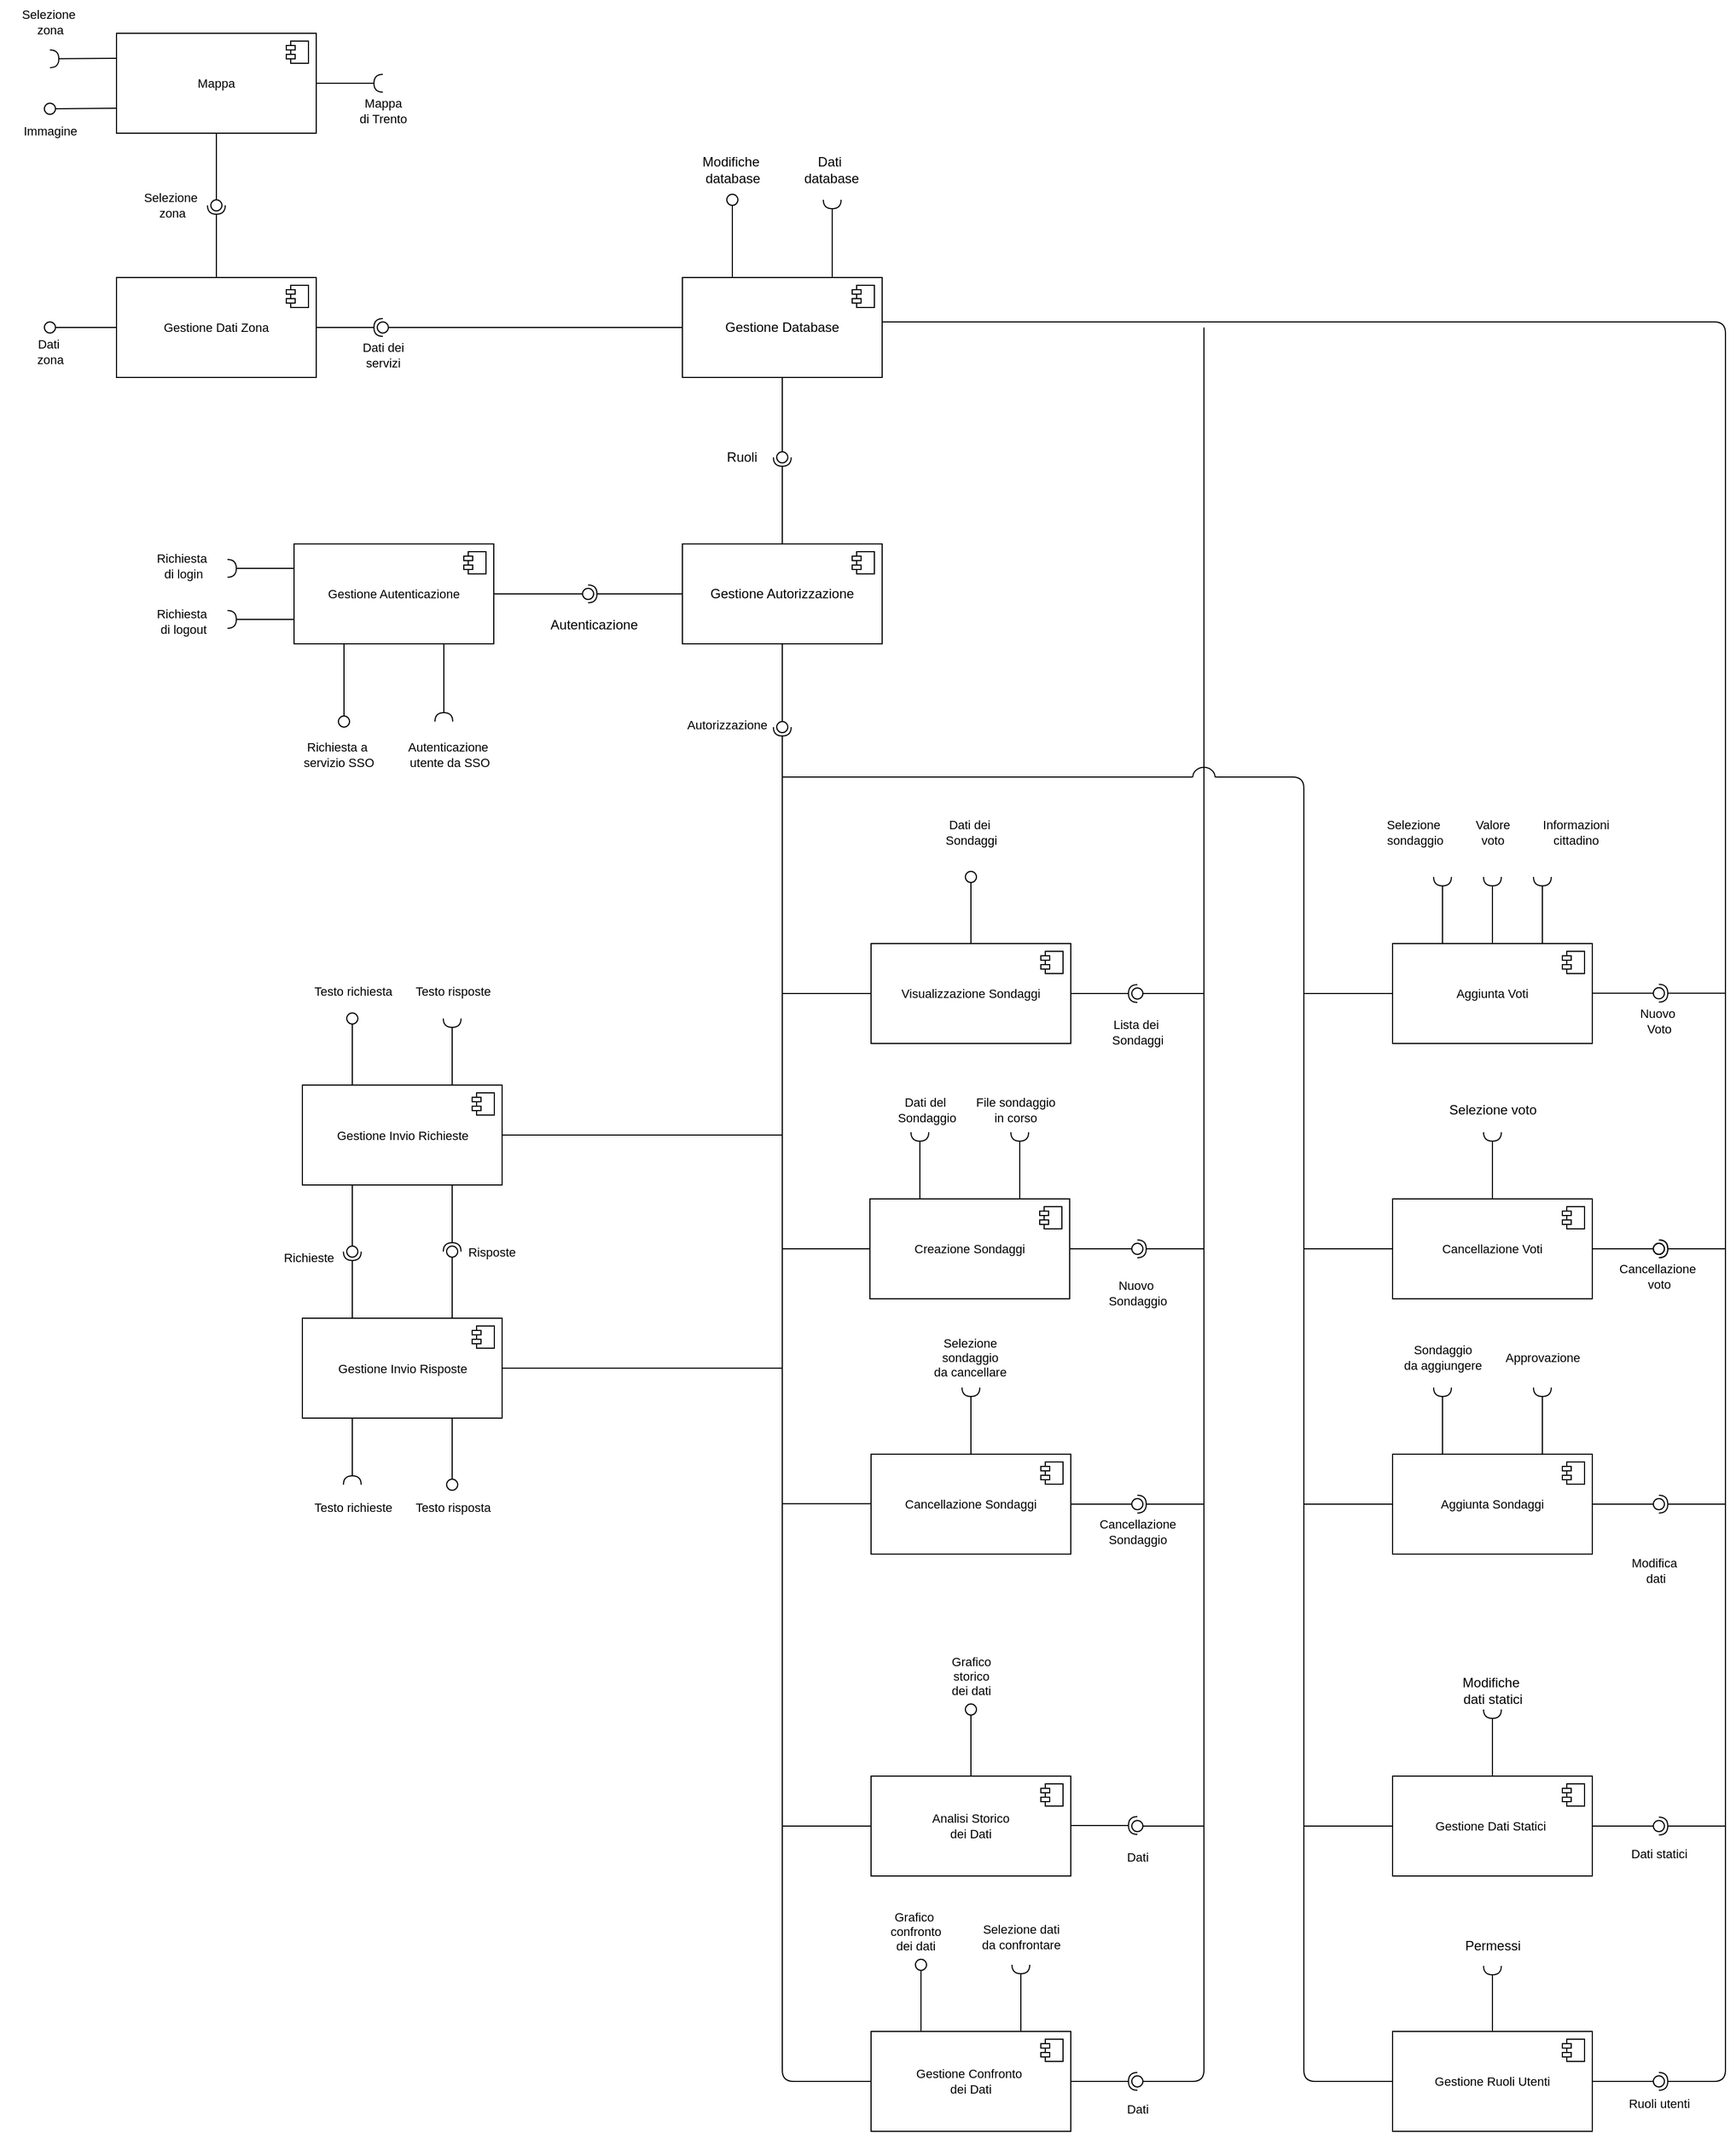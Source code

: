<mxfile version="25.0.0" pages="3">
  <diagram id="moB5C-1lR6jUoz-R8Q9z" name="Page-3">
    <mxGraphModel dx="2977" dy="1614" grid="1" gridSize="10" guides="1" tooltips="1" connect="1" arrows="1" fold="1" page="1" pageScale="1" pageWidth="1654" pageHeight="2336" math="0" shadow="0">
      <root>
        <mxCell id="0" />
        <mxCell id="1" parent="0" />
        <mxCell id="o7iv9xQML8qWLgmDqNZB-1" value="Gestione Autorizzazione" style="html=1;dropTarget=0;whiteSpace=wrap;" parent="1" vertex="1">
          <mxGeometry x="700" y="490" width="180" height="90" as="geometry" />
        </mxCell>
        <mxCell id="o7iv9xQML8qWLgmDqNZB-2" value="" style="shape=module;jettyWidth=8;jettyHeight=4;" parent="o7iv9xQML8qWLgmDqNZB-1" vertex="1">
          <mxGeometry x="1" width="20" height="20" relative="1" as="geometry">
            <mxPoint x="-27" y="7" as="offset" />
          </mxGeometry>
        </mxCell>
        <mxCell id="o7iv9xQML8qWLgmDqNZB-3" style="edgeStyle=none;shape=connector;rounded=0;orthogonalLoop=1;jettySize=auto;html=1;strokeColor=default;align=center;verticalAlign=middle;fontFamily=Helvetica;fontSize=11;fontColor=default;labelBackgroundColor=default;endArrow=oval;endFill=0;endSize=10;sourcePerimeterSpacing=0;targetPerimeterSpacing=0;exitX=0.25;exitY=1;exitDx=0;exitDy=0;" parent="1" source="o7iv9xQML8qWLgmDqNZB-9" edge="1">
          <mxGeometry relative="1" as="geometry">
            <mxPoint x="395" y="650" as="targetPoint" />
            <mxPoint x="525" y="509.65" as="sourcePoint" />
          </mxGeometry>
        </mxCell>
        <mxCell id="o7iv9xQML8qWLgmDqNZB-4" value="Richiesta&amp;nbsp;&lt;div&gt;di login&lt;/div&gt;" style="text;html=1;align=center;verticalAlign=middle;resizable=0;points=[];autosize=1;strokeColor=none;fillColor=none;fontFamily=Helvetica;fontSize=11;fontColor=default;labelBackgroundColor=default;" parent="1" vertex="1">
          <mxGeometry x="215" y="490" width="70" height="40" as="geometry" />
        </mxCell>
        <mxCell id="o7iv9xQML8qWLgmDqNZB-5" value="" style="rounded=0;orthogonalLoop=1;jettySize=auto;html=1;endArrow=halfCircle;endFill=0;endSize=6;strokeWidth=1;fontSize=12;curved=1;strokeColor=default;align=center;verticalAlign=middle;fontFamily=Helvetica;fontColor=default;labelBackgroundColor=default;edgeStyle=none;sourcePerimeterSpacing=0;targetPerimeterSpacing=0;exitX=0.75;exitY=1;exitDx=0;exitDy=0;" parent="1" source="o7iv9xQML8qWLgmDqNZB-9" edge="1">
          <mxGeometry relative="1" as="geometry">
            <mxPoint x="525" y="559.72" as="sourcePoint" />
            <mxPoint x="485" y="650" as="targetPoint" />
          </mxGeometry>
        </mxCell>
        <mxCell id="o7iv9xQML8qWLgmDqNZB-6" value="" style="ellipse;whiteSpace=wrap;html=1;align=center;aspect=fixed;fillColor=none;strokeColor=none;resizable=0;perimeter=centerPerimeter;rotatable=0;allowArrows=0;points=[];outlineConnect=1;fontFamily=Helvetica;fontSize=11;fontColor=default;labelBackgroundColor=default;" parent="1" vertex="1">
          <mxGeometry x="485" y="530" width="10" height="10" as="geometry" />
        </mxCell>
        <mxCell id="o7iv9xQML8qWLgmDqNZB-7" value="Autenticazione&amp;nbsp;&lt;div&gt;utente da SSO&lt;/div&gt;" style="text;html=1;align=center;verticalAlign=middle;resizable=0;points=[];autosize=1;strokeColor=none;fillColor=none;fontFamily=Helvetica;fontSize=11;fontColor=default;labelBackgroundColor=default;" parent="1" vertex="1">
          <mxGeometry x="440" y="660" width="100" height="40" as="geometry" />
        </mxCell>
        <mxCell id="o7iv9xQML8qWLgmDqNZB-8" value="Richiesta a&amp;nbsp;&lt;div&gt;servizio SSO&lt;/div&gt;" style="text;html=1;align=center;verticalAlign=middle;resizable=0;points=[];autosize=1;strokeColor=none;fillColor=none;fontFamily=Helvetica;fontSize=11;fontColor=default;labelBackgroundColor=default;" parent="1" vertex="1">
          <mxGeometry x="345" y="660" width="90" height="40" as="geometry" />
        </mxCell>
        <mxCell id="o7iv9xQML8qWLgmDqNZB-9" value="Gestione Autenticazione" style="html=1;dropTarget=0;whiteSpace=wrap;fontFamily=Helvetica;fontSize=11;fontColor=default;labelBackgroundColor=default;" parent="1" vertex="1">
          <mxGeometry x="350" y="490" width="180" height="90" as="geometry" />
        </mxCell>
        <mxCell id="o7iv9xQML8qWLgmDqNZB-10" value="" style="shape=module;jettyWidth=8;jettyHeight=4;fontFamily=Helvetica;fontSize=11;fontColor=default;labelBackgroundColor=default;" parent="o7iv9xQML8qWLgmDqNZB-9" vertex="1">
          <mxGeometry x="1" width="20" height="20" relative="1" as="geometry">
            <mxPoint x="-27" y="7" as="offset" />
          </mxGeometry>
        </mxCell>
        <mxCell id="o7iv9xQML8qWLgmDqNZB-11" value="" style="rounded=0;orthogonalLoop=1;jettySize=auto;html=1;endArrow=halfCircle;endFill=0;endSize=6;strokeWidth=1;" parent="1" source="o7iv9xQML8qWLgmDqNZB-1" target="o7iv9xQML8qWLgmDqNZB-13" edge="1">
          <mxGeometry relative="1" as="geometry">
            <mxPoint x="635" y="535" as="sourcePoint" />
          </mxGeometry>
        </mxCell>
        <mxCell id="o7iv9xQML8qWLgmDqNZB-12" value="" style="rounded=0;orthogonalLoop=1;jettySize=auto;html=1;endArrow=oval;endFill=0;sourcePerimeterSpacing=0;targetPerimeterSpacing=0;endSize=10;exitX=1;exitY=0.5;exitDx=0;exitDy=0;" parent="1" source="o7iv9xQML8qWLgmDqNZB-9" target="o7iv9xQML8qWLgmDqNZB-13" edge="1">
          <mxGeometry relative="1" as="geometry">
            <mxPoint x="595" y="535" as="sourcePoint" />
          </mxGeometry>
        </mxCell>
        <mxCell id="o7iv9xQML8qWLgmDqNZB-13" value="" style="ellipse;whiteSpace=wrap;html=1;align=center;aspect=fixed;fillColor=none;strokeColor=none;resizable=0;perimeter=centerPerimeter;rotatable=0;allowArrows=0;points=[];outlineConnect=1;" parent="1" vertex="1">
          <mxGeometry x="610" y="530" width="10" height="10" as="geometry" />
        </mxCell>
        <mxCell id="o7iv9xQML8qWLgmDqNZB-14" value="Autenticazione" style="text;html=1;align=center;verticalAlign=middle;resizable=0;points=[];autosize=1;strokeColor=none;fillColor=none;" parent="1" vertex="1">
          <mxGeometry x="570" y="548" width="100" height="30" as="geometry" />
        </mxCell>
        <mxCell id="o7iv9xQML8qWLgmDqNZB-15" style="edgeStyle=orthogonalEdgeStyle;shape=connector;curved=0;rounded=1;orthogonalLoop=1;jettySize=auto;html=1;strokeColor=default;align=center;verticalAlign=middle;fontFamily=Helvetica;fontSize=11;fontColor=default;labelBackgroundColor=default;endArrow=none;endFill=0;" parent="1" edge="1">
          <mxGeometry relative="1" as="geometry">
            <mxPoint x="1610" y="1875" as="targetPoint" />
            <Array as="points">
              <mxPoint x="1640" y="290" />
              <mxPoint x="1640" y="1875" />
            </Array>
            <mxPoint x="870" y="290" as="sourcePoint" />
          </mxGeometry>
        </mxCell>
        <mxCell id="o7iv9xQML8qWLgmDqNZB-16" style="edgeStyle=orthogonalEdgeStyle;shape=connector;curved=0;rounded=1;orthogonalLoop=1;jettySize=auto;html=1;strokeColor=default;align=center;verticalAlign=middle;fontFamily=Helvetica;fontSize=11;fontColor=default;labelBackgroundColor=default;endArrow=none;endFill=0;" parent="1" edge="1">
          <mxGeometry relative="1" as="geometry">
            <mxPoint x="1140" y="1875" as="targetPoint" />
            <mxPoint x="1170" y="295" as="sourcePoint" />
            <Array as="points">
              <mxPoint x="1170" y="1875" />
            </Array>
          </mxGeometry>
        </mxCell>
        <mxCell id="o7iv9xQML8qWLgmDqNZB-17" value="Gestione Database" style="html=1;dropTarget=0;whiteSpace=wrap;" parent="1" vertex="1">
          <mxGeometry x="700" y="250" width="180" height="90" as="geometry" />
        </mxCell>
        <mxCell id="o7iv9xQML8qWLgmDqNZB-18" value="" style="shape=module;jettyWidth=8;jettyHeight=4;" parent="o7iv9xQML8qWLgmDqNZB-17" vertex="1">
          <mxGeometry x="1" width="20" height="20" relative="1" as="geometry">
            <mxPoint x="-27" y="7" as="offset" />
          </mxGeometry>
        </mxCell>
        <mxCell id="o7iv9xQML8qWLgmDqNZB-19" value="" style="rounded=0;orthogonalLoop=1;jettySize=auto;html=1;endArrow=halfCircle;endFill=0;endSize=6;strokeWidth=1;" parent="1" source="o7iv9xQML8qWLgmDqNZB-1" target="o7iv9xQML8qWLgmDqNZB-21" edge="1">
          <mxGeometry relative="1" as="geometry">
            <mxPoint x="810" y="412" as="sourcePoint" />
          </mxGeometry>
        </mxCell>
        <mxCell id="o7iv9xQML8qWLgmDqNZB-20" value="" style="rounded=0;orthogonalLoop=1;jettySize=auto;html=1;endArrow=oval;endFill=0;sourcePerimeterSpacing=0;targetPerimeterSpacing=0;endSize=10;exitX=0.5;exitY=1;exitDx=0;exitDy=0;" parent="1" source="o7iv9xQML8qWLgmDqNZB-17" target="o7iv9xQML8qWLgmDqNZB-21" edge="1">
          <mxGeometry relative="1" as="geometry">
            <mxPoint x="770" y="410" as="sourcePoint" />
          </mxGeometry>
        </mxCell>
        <mxCell id="o7iv9xQML8qWLgmDqNZB-21" value="" style="ellipse;whiteSpace=wrap;html=1;align=center;aspect=fixed;fillColor=none;strokeColor=none;resizable=0;perimeter=centerPerimeter;rotatable=0;allowArrows=0;points=[];outlineConnect=1;" parent="1" vertex="1">
          <mxGeometry x="785" y="407" width="10" height="10" as="geometry" />
        </mxCell>
        <mxCell id="o7iv9xQML8qWLgmDqNZB-22" value="Ruoli&amp;nbsp;" style="text;html=1;align=center;verticalAlign=middle;resizable=0;points=[];autosize=1;strokeColor=none;fillColor=none;" parent="1" vertex="1">
          <mxGeometry x="730" y="397" width="50" height="30" as="geometry" />
        </mxCell>
        <mxCell id="o7iv9xQML8qWLgmDqNZB-23" value="" style="rounded=0;orthogonalLoop=1;jettySize=auto;html=1;endArrow=halfCircle;endFill=0;endSize=6;strokeWidth=1;exitX=0.75;exitY=0;exitDx=0;exitDy=0;" parent="1" source="o7iv9xQML8qWLgmDqNZB-17" edge="1">
          <mxGeometry relative="1" as="geometry">
            <mxPoint x="840" y="345" as="sourcePoint" />
            <mxPoint x="835" y="180" as="targetPoint" />
          </mxGeometry>
        </mxCell>
        <mxCell id="o7iv9xQML8qWLgmDqNZB-24" value="" style="rounded=0;orthogonalLoop=1;jettySize=auto;html=1;endArrow=oval;endFill=0;sourcePerimeterSpacing=0;targetPerimeterSpacing=0;endSize=10;exitX=0.25;exitY=0;exitDx=0;exitDy=0;" parent="1" source="o7iv9xQML8qWLgmDqNZB-17" edge="1">
          <mxGeometry relative="1" as="geometry">
            <mxPoint x="800" y="345" as="sourcePoint" />
            <mxPoint x="745" y="180" as="targetPoint" />
          </mxGeometry>
        </mxCell>
        <mxCell id="o7iv9xQML8qWLgmDqNZB-25" value="Dati&amp;nbsp;&lt;div&gt;database&lt;/div&gt;" style="text;html=1;align=center;verticalAlign=middle;resizable=0;points=[];autosize=1;strokeColor=none;fillColor=none;" parent="1" vertex="1">
          <mxGeometry x="799" y="133" width="70" height="40" as="geometry" />
        </mxCell>
        <mxCell id="o7iv9xQML8qWLgmDqNZB-26" value="Modifiche&amp;nbsp;&lt;div&gt;database&lt;/div&gt;" style="text;html=1;align=center;verticalAlign=middle;resizable=0;points=[];autosize=1;strokeColor=none;fillColor=none;" parent="1" vertex="1">
          <mxGeometry x="705" y="133" width="80" height="40" as="geometry" />
        </mxCell>
        <mxCell id="o7iv9xQML8qWLgmDqNZB-27" style="edgeStyle=none;shape=connector;rounded=0;orthogonalLoop=1;jettySize=auto;html=1;strokeColor=default;align=center;verticalAlign=middle;fontFamily=Helvetica;fontSize=11;fontColor=default;labelBackgroundColor=default;endArrow=oval;endFill=0;endSize=10;sourcePerimeterSpacing=0;targetPerimeterSpacing=0;exitX=0.5;exitY=0;exitDx=0;exitDy=0;" parent="1" source="o7iv9xQML8qWLgmDqNZB-29" edge="1">
          <mxGeometry relative="1" as="geometry">
            <mxPoint x="960" y="790" as="targetPoint" />
            <mxPoint x="870" y="870" as="sourcePoint" />
          </mxGeometry>
        </mxCell>
        <mxCell id="o7iv9xQML8qWLgmDqNZB-28" style="edgeStyle=orthogonalEdgeStyle;shape=connector;curved=0;rounded=1;orthogonalLoop=1;jettySize=auto;html=1;strokeColor=default;align=center;verticalAlign=middle;fontFamily=Helvetica;fontSize=11;fontColor=default;labelBackgroundColor=default;endArrow=none;endFill=0;" parent="1" source="o7iv9xQML8qWLgmDqNZB-29" edge="1">
          <mxGeometry relative="1" as="geometry">
            <mxPoint x="790" y="895" as="targetPoint" />
          </mxGeometry>
        </mxCell>
        <mxCell id="o7iv9xQML8qWLgmDqNZB-29" value="Visualizzazione Sondaggi" style="html=1;dropTarget=0;whiteSpace=wrap;fontFamily=Helvetica;fontSize=11;fontColor=default;labelBackgroundColor=default;" parent="1" vertex="1">
          <mxGeometry x="870" y="850" width="180" height="90" as="geometry" />
        </mxCell>
        <mxCell id="o7iv9xQML8qWLgmDqNZB-30" value="" style="shape=module;jettyWidth=8;jettyHeight=4;fontFamily=Helvetica;fontSize=11;fontColor=default;labelBackgroundColor=default;" parent="o7iv9xQML8qWLgmDqNZB-29" vertex="1">
          <mxGeometry x="1" width="20" height="20" relative="1" as="geometry">
            <mxPoint x="-27" y="7" as="offset" />
          </mxGeometry>
        </mxCell>
        <mxCell id="o7iv9xQML8qWLgmDqNZB-31" value="Dati dei&amp;nbsp;&lt;div&gt;Sondaggi&lt;/div&gt;" style="text;html=1;align=center;verticalAlign=middle;resizable=0;points=[];autosize=1;strokeColor=none;fillColor=none;fontFamily=Helvetica;fontSize=11;fontColor=default;labelBackgroundColor=default;" parent="1" vertex="1">
          <mxGeometry x="925" y="730" width="70" height="40" as="geometry" />
        </mxCell>
        <mxCell id="o7iv9xQML8qWLgmDqNZB-32" style="edgeStyle=orthogonalEdgeStyle;shape=connector;curved=0;rounded=1;orthogonalLoop=1;jettySize=auto;html=1;strokeColor=default;align=center;verticalAlign=middle;fontFamily=Helvetica;fontSize=11;fontColor=default;labelBackgroundColor=default;endArrow=none;endFill=0;" parent="1" source="o7iv9xQML8qWLgmDqNZB-33" edge="1">
          <mxGeometry relative="1" as="geometry">
            <mxPoint x="790.0" y="1125.0" as="targetPoint" />
          </mxGeometry>
        </mxCell>
        <mxCell id="o7iv9xQML8qWLgmDqNZB-33" value="Creazione Sondaggi" style="html=1;dropTarget=0;whiteSpace=wrap;fontFamily=Helvetica;fontSize=11;fontColor=default;labelBackgroundColor=default;" parent="1" vertex="1">
          <mxGeometry x="869" y="1080" width="180" height="90" as="geometry" />
        </mxCell>
        <mxCell id="o7iv9xQML8qWLgmDqNZB-34" value="" style="shape=module;jettyWidth=8;jettyHeight=4;fontFamily=Helvetica;fontSize=11;fontColor=default;labelBackgroundColor=default;" parent="o7iv9xQML8qWLgmDqNZB-33" vertex="1">
          <mxGeometry x="1" width="20" height="20" relative="1" as="geometry">
            <mxPoint x="-27" y="7" as="offset" />
          </mxGeometry>
        </mxCell>
        <mxCell id="o7iv9xQML8qWLgmDqNZB-35" value="Lista dei&amp;nbsp;&lt;div&gt;Sondaggi&lt;/div&gt;" style="text;html=1;align=center;verticalAlign=middle;resizable=0;points=[];autosize=1;strokeColor=none;fillColor=none;fontFamily=Helvetica;fontSize=11;fontColor=default;labelBackgroundColor=default;" parent="1" vertex="1">
          <mxGeometry x="1075" y="910" width="70" height="40" as="geometry" />
        </mxCell>
        <mxCell id="o7iv9xQML8qWLgmDqNZB-36" value="" style="rounded=0;orthogonalLoop=1;jettySize=auto;html=1;endArrow=halfCircle;endFill=0;endSize=6;strokeWidth=1;fontSize=12;curved=1;strokeColor=default;align=center;verticalAlign=middle;fontFamily=Helvetica;fontColor=default;labelBackgroundColor=default;edgeStyle=none;sourcePerimeterSpacing=0;targetPerimeterSpacing=0;exitX=0.25;exitY=0;exitDx=0;exitDy=0;" parent="1" source="o7iv9xQML8qWLgmDqNZB-33" edge="1">
          <mxGeometry relative="1" as="geometry">
            <mxPoint x="870" y="1110" as="sourcePoint" />
            <mxPoint x="914" y="1020" as="targetPoint" />
          </mxGeometry>
        </mxCell>
        <mxCell id="o7iv9xQML8qWLgmDqNZB-37" value="Dati del&amp;nbsp;&lt;div&gt;Sondaggio&lt;/div&gt;" style="text;html=1;align=center;verticalAlign=middle;resizable=0;points=[];autosize=1;strokeColor=none;fillColor=none;fontFamily=Helvetica;fontSize=11;fontColor=default;labelBackgroundColor=default;" parent="1" vertex="1">
          <mxGeometry x="880" y="980" width="80" height="40" as="geometry" />
        </mxCell>
        <mxCell id="o7iv9xQML8qWLgmDqNZB-38" value="Nuovo&amp;nbsp;&lt;div&gt;Sondaggio&lt;/div&gt;" style="text;html=1;align=center;verticalAlign=middle;resizable=0;points=[];autosize=1;strokeColor=none;fillColor=none;fontFamily=Helvetica;fontSize=11;fontColor=default;labelBackgroundColor=default;" parent="1" vertex="1">
          <mxGeometry x="1070" y="1145" width="80" height="40" as="geometry" />
        </mxCell>
        <mxCell id="o7iv9xQML8qWLgmDqNZB-39" value="" style="rounded=0;orthogonalLoop=1;jettySize=auto;html=1;endArrow=halfCircle;endFill=0;endSize=6;strokeWidth=1;fontSize=12;curved=1;strokeColor=default;align=center;verticalAlign=middle;fontFamily=Helvetica;fontColor=default;labelBackgroundColor=default;edgeStyle=none;sourcePerimeterSpacing=0;targetPerimeterSpacing=0;exitX=0.75;exitY=0;exitDx=0;exitDy=0;entryX=0.54;entryY=1;entryDx=0;entryDy=0;entryPerimeter=0;" parent="1" source="o7iv9xQML8qWLgmDqNZB-33" target="o7iv9xQML8qWLgmDqNZB-41" edge="1">
          <mxGeometry relative="1" as="geometry">
            <mxPoint x="965" y="1050" as="sourcePoint" />
            <mxPoint x="1004" y="1030" as="targetPoint" />
          </mxGeometry>
        </mxCell>
        <mxCell id="o7iv9xQML8qWLgmDqNZB-40" value="" style="ellipse;whiteSpace=wrap;html=1;align=center;aspect=fixed;fillColor=none;strokeColor=none;resizable=0;perimeter=centerPerimeter;rotatable=0;allowArrows=0;points=[];outlineConnect=1;fontFamily=Helvetica;fontSize=11;fontColor=default;labelBackgroundColor=default;" parent="1" vertex="1">
          <mxGeometry x="890" y="1020" width="10" height="10" as="geometry" />
        </mxCell>
        <mxCell id="o7iv9xQML8qWLgmDqNZB-41" value="File sondaggio&lt;div&gt;in corso&lt;/div&gt;" style="text;html=1;align=center;verticalAlign=middle;resizable=0;points=[];autosize=1;strokeColor=none;fillColor=none;fontFamily=Helvetica;fontSize=11;fontColor=default;labelBackgroundColor=default;" parent="1" vertex="1">
          <mxGeometry x="950" y="980" width="100" height="40" as="geometry" />
        </mxCell>
        <mxCell id="o7iv9xQML8qWLgmDqNZB-42" value="Cancellazione Sondaggi" style="html=1;dropTarget=0;whiteSpace=wrap;fontFamily=Helvetica;fontSize=11;fontColor=default;labelBackgroundColor=default;" parent="1" vertex="1">
          <mxGeometry x="870" y="1310" width="180" height="90" as="geometry" />
        </mxCell>
        <mxCell id="o7iv9xQML8qWLgmDqNZB-43" value="" style="shape=module;jettyWidth=8;jettyHeight=4;fontFamily=Helvetica;fontSize=11;fontColor=default;labelBackgroundColor=default;" parent="o7iv9xQML8qWLgmDqNZB-42" vertex="1">
          <mxGeometry x="1" width="20" height="20" relative="1" as="geometry">
            <mxPoint x="-27" y="7" as="offset" />
          </mxGeometry>
        </mxCell>
        <mxCell id="o7iv9xQML8qWLgmDqNZB-44" value="Cancellazione&lt;div&gt;Sondaggio&lt;/div&gt;" style="text;html=1;align=center;verticalAlign=middle;resizable=0;points=[];autosize=1;strokeColor=none;fillColor=none;fontFamily=Helvetica;fontSize=11;fontColor=default;labelBackgroundColor=default;" parent="1" vertex="1">
          <mxGeometry x="1065" y="1360" width="90" height="40" as="geometry" />
        </mxCell>
        <mxCell id="o7iv9xQML8qWLgmDqNZB-45" value="" style="rounded=0;orthogonalLoop=1;jettySize=auto;html=1;endArrow=halfCircle;endFill=0;endSize=6;strokeWidth=1;fontSize=12;curved=1;strokeColor=default;align=center;verticalAlign=middle;fontFamily=Helvetica;fontColor=default;labelBackgroundColor=default;edgeStyle=none;sourcePerimeterSpacing=0;targetPerimeterSpacing=0;exitX=0.5;exitY=0;exitDx=0;exitDy=0;" parent="1" source="o7iv9xQML8qWLgmDqNZB-42" edge="1">
          <mxGeometry relative="1" as="geometry">
            <mxPoint x="955" y="1285" as="sourcePoint" />
            <mxPoint x="960" y="1250" as="targetPoint" />
            <Array as="points">
              <mxPoint x="960" y="1250" />
            </Array>
          </mxGeometry>
        </mxCell>
        <mxCell id="o7iv9xQML8qWLgmDqNZB-46" value="" style="ellipse;whiteSpace=wrap;html=1;align=center;aspect=fixed;fillColor=none;strokeColor=none;resizable=0;perimeter=centerPerimeter;rotatable=0;allowArrows=0;points=[];outlineConnect=1;fontFamily=Helvetica;fontSize=11;fontColor=default;labelBackgroundColor=default;" parent="1" vertex="1">
          <mxGeometry x="940" y="1235" width="10" height="10" as="geometry" />
        </mxCell>
        <mxCell id="o7iv9xQML8qWLgmDqNZB-47" value="Selezione&lt;div&gt;sondaggio&lt;div&gt;da cancellare&lt;/div&gt;&lt;/div&gt;" style="text;html=1;align=center;verticalAlign=middle;resizable=0;points=[];autosize=1;strokeColor=none;fillColor=none;fontFamily=Helvetica;fontSize=11;fontColor=default;labelBackgroundColor=default;" parent="1" vertex="1">
          <mxGeometry x="914" y="1198" width="90" height="50" as="geometry" />
        </mxCell>
        <mxCell id="o7iv9xQML8qWLgmDqNZB-48" value="Aggiunta Voti" style="html=1;dropTarget=0;whiteSpace=wrap;fontFamily=Helvetica;fontSize=11;fontColor=default;labelBackgroundColor=default;" parent="1" vertex="1">
          <mxGeometry x="1340" y="850" width="180" height="90" as="geometry" />
        </mxCell>
        <mxCell id="o7iv9xQML8qWLgmDqNZB-49" value="" style="shape=module;jettyWidth=8;jettyHeight=4;fontFamily=Helvetica;fontSize=11;fontColor=default;labelBackgroundColor=default;" parent="o7iv9xQML8qWLgmDqNZB-48" vertex="1">
          <mxGeometry x="1" width="20" height="20" relative="1" as="geometry">
            <mxPoint x="-27" y="7" as="offset" />
          </mxGeometry>
        </mxCell>
        <mxCell id="o7iv9xQML8qWLgmDqNZB-50" value="Nuovo&amp;nbsp;&lt;div&gt;Voto&lt;/div&gt;" style="text;html=1;align=center;verticalAlign=middle;resizable=0;points=[];autosize=1;strokeColor=none;fillColor=none;fontFamily=Helvetica;fontSize=11;fontColor=default;labelBackgroundColor=default;" parent="1" vertex="1">
          <mxGeometry x="1550" y="900" width="60" height="40" as="geometry" />
        </mxCell>
        <mxCell id="o7iv9xQML8qWLgmDqNZB-51" value="" style="ellipse;whiteSpace=wrap;html=1;align=center;aspect=fixed;fillColor=none;strokeColor=none;resizable=0;perimeter=centerPerimeter;rotatable=0;allowArrows=0;points=[];outlineConnect=1;fontFamily=Helvetica;fontSize=11;fontColor=default;labelBackgroundColor=default;" parent="1" vertex="1">
          <mxGeometry x="1355" y="800" width="10" height="10" as="geometry" />
        </mxCell>
        <mxCell id="o7iv9xQML8qWLgmDqNZB-52" value="Selezione&amp;nbsp;&lt;div&gt;sondaggio&lt;/div&gt;" style="text;html=1;align=center;verticalAlign=middle;resizable=0;points=[];autosize=1;strokeColor=none;fillColor=none;fontFamily=Helvetica;fontSize=11;fontColor=default;labelBackgroundColor=default;" parent="1" vertex="1">
          <mxGeometry x="1325" y="730" width="70" height="40" as="geometry" />
        </mxCell>
        <mxCell id="o7iv9xQML8qWLgmDqNZB-53" value="Informazioni&lt;div&gt;cittadino&lt;/div&gt;" style="text;html=1;align=center;verticalAlign=middle;resizable=0;points=[];autosize=1;strokeColor=none;fillColor=none;fontFamily=Helvetica;fontSize=11;fontColor=default;labelBackgroundColor=default;" parent="1" vertex="1">
          <mxGeometry x="1465" y="730" width="80" height="40" as="geometry" />
        </mxCell>
        <mxCell id="o7iv9xQML8qWLgmDqNZB-54" value="Valore&lt;div&gt;voto&lt;/div&gt;" style="text;html=1;align=center;verticalAlign=middle;resizable=0;points=[];autosize=1;strokeColor=none;fillColor=none;fontFamily=Helvetica;fontSize=11;fontColor=default;labelBackgroundColor=default;" parent="1" vertex="1">
          <mxGeometry x="1405" y="730" width="50" height="40" as="geometry" />
        </mxCell>
        <mxCell id="o7iv9xQML8qWLgmDqNZB-55" style="edgeStyle=orthogonalEdgeStyle;shape=connector;curved=0;rounded=1;orthogonalLoop=1;jettySize=auto;html=1;strokeColor=default;align=center;verticalAlign=middle;fontFamily=Helvetica;fontSize=11;fontColor=default;labelBackgroundColor=default;endArrow=none;endFill=0;" parent="1" source="o7iv9xQML8qWLgmDqNZB-56" edge="1">
          <mxGeometry relative="1" as="geometry">
            <mxPoint x="1260" y="1125" as="targetPoint" />
          </mxGeometry>
        </mxCell>
        <mxCell id="o7iv9xQML8qWLgmDqNZB-56" value="Cancellazione Voti" style="html=1;dropTarget=0;whiteSpace=wrap;fontFamily=Helvetica;fontSize=11;fontColor=default;labelBackgroundColor=default;" parent="1" vertex="1">
          <mxGeometry x="1340" y="1080" width="180" height="90" as="geometry" />
        </mxCell>
        <mxCell id="o7iv9xQML8qWLgmDqNZB-57" value="" style="shape=module;jettyWidth=8;jettyHeight=4;fontFamily=Helvetica;fontSize=11;fontColor=default;labelBackgroundColor=default;" parent="o7iv9xQML8qWLgmDqNZB-56" vertex="1">
          <mxGeometry x="1" width="20" height="20" relative="1" as="geometry">
            <mxPoint x="-27" y="7" as="offset" />
          </mxGeometry>
        </mxCell>
        <mxCell id="o7iv9xQML8qWLgmDqNZB-58" value="Cancellazione&amp;nbsp;&lt;div&gt;voto&lt;/div&gt;" style="text;html=1;align=center;verticalAlign=middle;resizable=0;points=[];autosize=1;strokeColor=none;fillColor=none;fontFamily=Helvetica;fontSize=11;fontColor=default;labelBackgroundColor=default;" parent="1" vertex="1">
          <mxGeometry x="1530" y="1130" width="100" height="40" as="geometry" />
        </mxCell>
        <mxCell id="o7iv9xQML8qWLgmDqNZB-59" style="edgeStyle=orthogonalEdgeStyle;rounded=1;orthogonalLoop=1;jettySize=auto;html=1;endArrow=none;endFill=0;curved=0;entryX=0.5;entryY=0;entryDx=0;entryDy=0;entryPerimeter=0;exitX=0;exitY=0.5;exitDx=0;exitDy=0;" parent="1" source="o7iv9xQML8qWLgmDqNZB-169" target="o7iv9xQML8qWLgmDqNZB-118" edge="1">
          <mxGeometry relative="1" as="geometry">
            <mxPoint x="1260" y="700" as="targetPoint" />
          </mxGeometry>
        </mxCell>
        <mxCell id="o7iv9xQML8qWLgmDqNZB-60" value="Aggiunta Sondaggi" style="html=1;dropTarget=0;whiteSpace=wrap;fontFamily=Helvetica;fontSize=11;fontColor=default;labelBackgroundColor=default;" parent="1" vertex="1">
          <mxGeometry x="1340" y="1310" width="180" height="90" as="geometry" />
        </mxCell>
        <mxCell id="o7iv9xQML8qWLgmDqNZB-61" value="" style="shape=module;jettyWidth=8;jettyHeight=4;fontFamily=Helvetica;fontSize=11;fontColor=default;labelBackgroundColor=default;" parent="o7iv9xQML8qWLgmDqNZB-60" vertex="1">
          <mxGeometry x="1" width="20" height="20" relative="1" as="geometry">
            <mxPoint x="-27" y="7" as="offset" />
          </mxGeometry>
        </mxCell>
        <mxCell id="o7iv9xQML8qWLgmDqNZB-62" value="" style="rounded=0;orthogonalLoop=1;jettySize=auto;html=1;endArrow=halfCircle;endFill=0;endSize=6;strokeWidth=1;fontSize=12;curved=1;strokeColor=default;align=center;verticalAlign=middle;fontFamily=Helvetica;fontColor=default;labelBackgroundColor=default;edgeStyle=none;sourcePerimeterSpacing=0;targetPerimeterSpacing=0;exitX=0.25;exitY=0;exitDx=0;exitDy=0;" parent="1" source="o7iv9xQML8qWLgmDqNZB-60" edge="1">
          <mxGeometry relative="1" as="geometry">
            <mxPoint x="1380" y="1285" as="sourcePoint" />
            <mxPoint x="1385" y="1250" as="targetPoint" />
          </mxGeometry>
        </mxCell>
        <mxCell id="o7iv9xQML8qWLgmDqNZB-63" value="" style="ellipse;whiteSpace=wrap;html=1;align=center;aspect=fixed;fillColor=none;strokeColor=none;resizable=0;perimeter=centerPerimeter;rotatable=0;allowArrows=0;points=[];outlineConnect=1;fontFamily=Helvetica;fontSize=11;fontColor=default;labelBackgroundColor=default;" parent="1" vertex="1">
          <mxGeometry x="1370" y="1245" width="10" height="10" as="geometry" />
        </mxCell>
        <mxCell id="o7iv9xQML8qWLgmDqNZB-64" value="" style="rounded=0;orthogonalLoop=1;jettySize=auto;html=1;endArrow=halfCircle;endFill=0;endSize=6;strokeWidth=1;fontSize=12;curved=1;strokeColor=default;align=center;verticalAlign=middle;fontFamily=Helvetica;fontColor=default;labelBackgroundColor=default;edgeStyle=none;sourcePerimeterSpacing=0;targetPerimeterSpacing=0;exitX=0.75;exitY=0;exitDx=0;exitDy=0;" parent="1" source="o7iv9xQML8qWLgmDqNZB-60" edge="1">
          <mxGeometry relative="1" as="geometry">
            <mxPoint x="1480" y="1285" as="sourcePoint" />
            <mxPoint x="1475" y="1250" as="targetPoint" />
          </mxGeometry>
        </mxCell>
        <mxCell id="o7iv9xQML8qWLgmDqNZB-65" value="Approvazione" style="text;html=1;align=center;verticalAlign=middle;resizable=0;points=[];autosize=1;strokeColor=none;fillColor=none;fontFamily=Helvetica;fontSize=11;fontColor=default;labelBackgroundColor=default;" parent="1" vertex="1">
          <mxGeometry x="1430" y="1208" width="90" height="30" as="geometry" />
        </mxCell>
        <mxCell id="o7iv9xQML8qWLgmDqNZB-66" value="Sondaggio&lt;div&gt;da aggiungere&lt;/div&gt;" style="text;html=1;align=center;verticalAlign=middle;resizable=0;points=[];autosize=1;strokeColor=none;fillColor=none;fontFamily=Helvetica;fontSize=11;fontColor=default;labelBackgroundColor=default;" parent="1" vertex="1">
          <mxGeometry x="1340" y="1203" width="90" height="40" as="geometry" />
        </mxCell>
        <mxCell id="o7iv9xQML8qWLgmDqNZB-67" value="Modifica&amp;nbsp;&lt;div&gt;dati&lt;/div&gt;" style="text;html=1;align=center;verticalAlign=middle;resizable=0;points=[];autosize=1;strokeColor=none;fillColor=none;fontFamily=Helvetica;fontSize=11;fontColor=default;labelBackgroundColor=default;" parent="1" vertex="1">
          <mxGeometry x="1542" y="1395" width="70" height="40" as="geometry" />
        </mxCell>
        <mxCell id="o7iv9xQML8qWLgmDqNZB-68" value="" style="rounded=0;orthogonalLoop=1;jettySize=auto;html=1;endArrow=halfCircle;endFill=0;endSize=6;strokeWidth=1;fontSize=12;curved=1;strokeColor=default;align=center;verticalAlign=middle;fontFamily=Helvetica;fontColor=default;labelBackgroundColor=default;edgeStyle=none;sourcePerimeterSpacing=0;targetPerimeterSpacing=0;exitX=0.25;exitY=0;exitDx=0;exitDy=0;" parent="1" source="o7iv9xQML8qWLgmDqNZB-48" edge="1">
          <mxGeometry relative="1" as="geometry">
            <mxPoint x="1355" y="900" as="sourcePoint" />
            <mxPoint x="1385" y="790" as="targetPoint" />
          </mxGeometry>
        </mxCell>
        <mxCell id="o7iv9xQML8qWLgmDqNZB-69" value="" style="rounded=0;orthogonalLoop=1;jettySize=auto;html=1;endArrow=halfCircle;endFill=0;endSize=6;strokeWidth=1;fontSize=12;curved=1;strokeColor=default;align=center;verticalAlign=middle;fontFamily=Helvetica;fontColor=default;labelBackgroundColor=default;edgeStyle=none;sourcePerimeterSpacing=0;targetPerimeterSpacing=0;exitX=0.5;exitY=0;exitDx=0;exitDy=0;" parent="1" source="o7iv9xQML8qWLgmDqNZB-48" edge="1">
          <mxGeometry relative="1" as="geometry">
            <mxPoint x="1400" y="860" as="sourcePoint" />
            <mxPoint x="1430" y="790" as="targetPoint" />
          </mxGeometry>
        </mxCell>
        <mxCell id="o7iv9xQML8qWLgmDqNZB-70" value="" style="rounded=0;orthogonalLoop=1;jettySize=auto;html=1;endArrow=halfCircle;endFill=0;endSize=6;strokeWidth=1;fontSize=12;curved=1;strokeColor=default;align=center;verticalAlign=middle;fontFamily=Helvetica;fontColor=default;labelBackgroundColor=default;edgeStyle=none;sourcePerimeterSpacing=0;targetPerimeterSpacing=0;exitX=0.75;exitY=0;exitDx=0;exitDy=0;" parent="1" source="o7iv9xQML8qWLgmDqNZB-48" edge="1">
          <mxGeometry relative="1" as="geometry">
            <mxPoint x="1410" y="870" as="sourcePoint" />
            <mxPoint x="1475" y="790" as="targetPoint" />
          </mxGeometry>
        </mxCell>
        <mxCell id="o7iv9xQML8qWLgmDqNZB-71" value="" style="rounded=0;orthogonalLoop=1;jettySize=auto;html=1;endArrow=halfCircle;endFill=0;endSize=6;strokeWidth=1;fontSize=12;curved=1;strokeColor=default;align=center;verticalAlign=middle;fontFamily=Helvetica;fontColor=default;labelBackgroundColor=default;edgeStyle=none;sourcePerimeterSpacing=0;targetPerimeterSpacing=0;exitX=0.5;exitY=0;exitDx=0;exitDy=0;" parent="1" source="o7iv9xQML8qWLgmDqNZB-56" edge="1">
          <mxGeometry relative="1" as="geometry">
            <mxPoint x="1440" y="895" as="sourcePoint" />
            <mxPoint x="1430" y="1020" as="targetPoint" />
          </mxGeometry>
        </mxCell>
        <mxCell id="o7iv9xQML8qWLgmDqNZB-72" value="Selezione voto" style="text;html=1;align=center;verticalAlign=middle;resizable=0;points=[];autosize=1;strokeColor=none;fillColor=none;" parent="1" vertex="1">
          <mxGeometry x="1380" y="985" width="100" height="30" as="geometry" />
        </mxCell>
        <mxCell id="o7iv9xQML8qWLgmDqNZB-73" value="" style="rounded=1;orthogonalLoop=1;jettySize=auto;html=1;endArrow=halfCircle;endFill=0;endSize=6;strokeWidth=1;strokeColor=default;align=center;verticalAlign=middle;fontFamily=Helvetica;fontSize=11;fontColor=default;labelBackgroundColor=default;edgeStyle=orthogonalEdgeStyle;curved=0;exitX=0;exitY=0.5;exitDx=0;exitDy=0;" parent="1" source="o7iv9xQML8qWLgmDqNZB-126" target="o7iv9xQML8qWLgmDqNZB-75" edge="1">
          <mxGeometry relative="1" as="geometry">
            <mxPoint x="860" y="1570" as="sourcePoint" />
            <Array as="points">
              <mxPoint x="790" y="1875" />
            </Array>
          </mxGeometry>
        </mxCell>
        <mxCell id="o7iv9xQML8qWLgmDqNZB-74" value="" style="rounded=0;orthogonalLoop=1;jettySize=auto;html=1;endArrow=oval;endFill=0;sourcePerimeterSpacing=0;targetPerimeterSpacing=0;endSize=10;strokeColor=default;align=center;verticalAlign=middle;fontFamily=Helvetica;fontSize=11;fontColor=default;labelBackgroundColor=default;edgeStyle=orthogonalEdgeStyle;curved=0;exitX=0.5;exitY=1;exitDx=0;exitDy=0;" parent="1" source="o7iv9xQML8qWLgmDqNZB-1" target="o7iv9xQML8qWLgmDqNZB-75" edge="1">
          <mxGeometry relative="1" as="geometry">
            <mxPoint x="770" y="655" as="sourcePoint" />
          </mxGeometry>
        </mxCell>
        <mxCell id="o7iv9xQML8qWLgmDqNZB-75" value="" style="ellipse;whiteSpace=wrap;html=1;align=center;aspect=fixed;fillColor=none;strokeColor=none;resizable=0;perimeter=centerPerimeter;rotatable=0;allowArrows=0;points=[];outlineConnect=1;fontFamily=Helvetica;fontSize=11;fontColor=default;labelBackgroundColor=default;" parent="1" vertex="1">
          <mxGeometry x="785" y="650" width="10" height="10" as="geometry" />
        </mxCell>
        <mxCell id="o7iv9xQML8qWLgmDqNZB-76" value="Autorizzazione" style="text;html=1;align=center;verticalAlign=middle;resizable=0;points=[];autosize=1;strokeColor=none;fillColor=none;fontFamily=Helvetica;fontSize=11;fontColor=default;labelBackgroundColor=default;" parent="1" vertex="1">
          <mxGeometry x="690" y="638" width="100" height="30" as="geometry" />
        </mxCell>
        <mxCell id="o7iv9xQML8qWLgmDqNZB-77" value="" style="rounded=0;orthogonalLoop=1;jettySize=auto;html=1;endArrow=halfCircle;endFill=0;endSize=6;strokeWidth=1;strokeColor=default;align=center;verticalAlign=middle;fontFamily=Helvetica;fontSize=11;fontColor=default;labelBackgroundColor=default;edgeStyle=orthogonalEdgeStyle;curved=0;" parent="1" target="o7iv9xQML8qWLgmDqNZB-79" edge="1">
          <mxGeometry relative="1" as="geometry">
            <mxPoint x="1170" y="1355" as="sourcePoint" />
            <Array as="points">
              <mxPoint x="1160" y="1355" />
              <mxPoint x="1160" y="1355" />
            </Array>
          </mxGeometry>
        </mxCell>
        <mxCell id="o7iv9xQML8qWLgmDqNZB-78" value="" style="rounded=0;orthogonalLoop=1;jettySize=auto;html=1;endArrow=oval;endFill=0;sourcePerimeterSpacing=0;targetPerimeterSpacing=0;endSize=10;strokeColor=default;align=center;verticalAlign=middle;fontFamily=Helvetica;fontSize=11;fontColor=default;labelBackgroundColor=default;edgeStyle=orthogonalEdgeStyle;curved=0;exitX=1;exitY=0.5;exitDx=0;exitDy=0;" parent="1" source="o7iv9xQML8qWLgmDqNZB-42" target="o7iv9xQML8qWLgmDqNZB-79" edge="1">
          <mxGeometry relative="1" as="geometry">
            <mxPoint x="1090" y="1330" as="sourcePoint" />
          </mxGeometry>
        </mxCell>
        <mxCell id="o7iv9xQML8qWLgmDqNZB-79" value="" style="ellipse;whiteSpace=wrap;html=1;align=center;aspect=fixed;fillColor=none;strokeColor=none;resizable=0;perimeter=centerPerimeter;rotatable=0;allowArrows=0;points=[];outlineConnect=1;fontFamily=Helvetica;fontSize=11;fontColor=default;labelBackgroundColor=default;" parent="1" vertex="1">
          <mxGeometry x="1105" y="1350" width="10" height="10" as="geometry" />
        </mxCell>
        <mxCell id="o7iv9xQML8qWLgmDqNZB-80" value="" style="rounded=0;orthogonalLoop=1;jettySize=auto;html=1;endArrow=halfCircle;endFill=0;endSize=6;strokeWidth=1;strokeColor=default;align=center;verticalAlign=middle;fontFamily=Helvetica;fontSize=11;fontColor=default;labelBackgroundColor=default;edgeStyle=orthogonalEdgeStyle;curved=0;" parent="1" target="o7iv9xQML8qWLgmDqNZB-82" edge="1">
          <mxGeometry relative="1" as="geometry">
            <mxPoint x="1170" y="1125" as="sourcePoint" />
            <Array as="points">
              <mxPoint x="1160" y="1125" />
              <mxPoint x="1160" y="1125" />
            </Array>
          </mxGeometry>
        </mxCell>
        <mxCell id="o7iv9xQML8qWLgmDqNZB-81" value="" style="rounded=0;orthogonalLoop=1;jettySize=auto;html=1;endArrow=oval;endFill=0;sourcePerimeterSpacing=0;targetPerimeterSpacing=0;endSize=10;strokeColor=default;align=center;verticalAlign=middle;fontFamily=Helvetica;fontSize=11;fontColor=default;labelBackgroundColor=default;edgeStyle=orthogonalEdgeStyle;curved=0;exitX=1;exitY=0.5;exitDx=0;exitDy=0;" parent="1" source="o7iv9xQML8qWLgmDqNZB-33" target="o7iv9xQML8qWLgmDqNZB-82" edge="1">
          <mxGeometry relative="1" as="geometry">
            <mxPoint x="1050" y="1125" as="sourcePoint" />
          </mxGeometry>
        </mxCell>
        <mxCell id="o7iv9xQML8qWLgmDqNZB-82" value="" style="ellipse;whiteSpace=wrap;html=1;align=center;aspect=fixed;fillColor=none;strokeColor=none;resizable=0;perimeter=centerPerimeter;rotatable=0;allowArrows=0;points=[];outlineConnect=1;fontFamily=Helvetica;fontSize=11;fontColor=default;labelBackgroundColor=default;" parent="1" vertex="1">
          <mxGeometry x="1105" y="1120" width="10" height="10" as="geometry" />
        </mxCell>
        <mxCell id="o7iv9xQML8qWLgmDqNZB-83" value="" style="rounded=0;orthogonalLoop=1;jettySize=auto;html=1;endArrow=halfCircle;endFill=0;endSize=6;strokeWidth=1;strokeColor=default;align=center;verticalAlign=middle;fontFamily=Helvetica;fontSize=11;fontColor=default;labelBackgroundColor=default;edgeStyle=orthogonalEdgeStyle;curved=0;exitX=1;exitY=0.5;exitDx=0;exitDy=0;" parent="1" source="o7iv9xQML8qWLgmDqNZB-29" target="o7iv9xQML8qWLgmDqNZB-85" edge="1">
          <mxGeometry relative="1" as="geometry">
            <mxPoint x="1130" y="895" as="sourcePoint" />
          </mxGeometry>
        </mxCell>
        <mxCell id="o7iv9xQML8qWLgmDqNZB-84" value="" style="rounded=0;orthogonalLoop=1;jettySize=auto;html=1;endArrow=oval;endFill=0;sourcePerimeterSpacing=0;targetPerimeterSpacing=0;endSize=10;strokeColor=default;align=center;verticalAlign=middle;fontFamily=Helvetica;fontSize=11;fontColor=default;labelBackgroundColor=default;edgeStyle=orthogonalEdgeStyle;curved=0;" parent="1" target="o7iv9xQML8qWLgmDqNZB-85" edge="1">
          <mxGeometry relative="1" as="geometry">
            <mxPoint x="1170" y="895" as="sourcePoint" />
            <Array as="points">
              <mxPoint x="1140" y="895" />
              <mxPoint x="1140" y="895" />
            </Array>
          </mxGeometry>
        </mxCell>
        <mxCell id="o7iv9xQML8qWLgmDqNZB-85" value="" style="ellipse;whiteSpace=wrap;html=1;align=center;aspect=fixed;fillColor=none;strokeColor=none;resizable=0;perimeter=centerPerimeter;rotatable=0;allowArrows=0;points=[];outlineConnect=1;fontFamily=Helvetica;fontSize=11;fontColor=default;labelBackgroundColor=default;" parent="1" vertex="1">
          <mxGeometry x="1105" y="890" width="10" height="10" as="geometry" />
        </mxCell>
        <mxCell id="o7iv9xQML8qWLgmDqNZB-87" value="" style="rounded=0;orthogonalLoop=1;jettySize=auto;html=1;endArrow=oval;endFill=0;sourcePerimeterSpacing=0;targetPerimeterSpacing=0;endSize=10;strokeColor=default;align=center;verticalAlign=middle;fontFamily=Helvetica;fontSize=11;fontColor=default;labelBackgroundColor=default;edgeStyle=orthogonalEdgeStyle;curved=0;exitX=1;exitY=0.5;exitDx=0;exitDy=0;" parent="1" source="o7iv9xQML8qWLgmDqNZB-60" edge="1">
          <mxGeometry relative="1" as="geometry">
            <mxPoint x="1560" y="1330" as="sourcePoint" />
            <mxPoint x="1580" y="1355" as="targetPoint" />
            <Array as="points">
              <mxPoint x="1580" y="1355" />
            </Array>
          </mxGeometry>
        </mxCell>
        <mxCell id="o7iv9xQML8qWLgmDqNZB-88" value="" style="ellipse;whiteSpace=wrap;html=1;align=center;aspect=fixed;fillColor=none;strokeColor=none;resizable=0;perimeter=centerPerimeter;rotatable=0;allowArrows=0;points=[];outlineConnect=1;fontFamily=Helvetica;fontSize=11;fontColor=default;labelBackgroundColor=default;" parent="1" vertex="1">
          <mxGeometry x="1575" y="1325" width="10" height="10" as="geometry" />
        </mxCell>
        <mxCell id="o7iv9xQML8qWLgmDqNZB-89" value="" style="rounded=0;orthogonalLoop=1;jettySize=auto;html=1;endArrow=oval;endFill=0;sourcePerimeterSpacing=0;targetPerimeterSpacing=0;endSize=10;strokeColor=default;align=center;verticalAlign=middle;fontFamily=Helvetica;fontSize=11;fontColor=default;labelBackgroundColor=default;edgeStyle=orthogonalEdgeStyle;curved=0;exitX=1;exitY=0.5;exitDx=0;exitDy=0;" parent="1" source="o7iv9xQML8qWLgmDqNZB-56" target="o7iv9xQML8qWLgmDqNZB-90" edge="1">
          <mxGeometry relative="1" as="geometry">
            <mxPoint x="1560" y="1125" as="sourcePoint" />
          </mxGeometry>
        </mxCell>
        <mxCell id="o7iv9xQML8qWLgmDqNZB-90" value="" style="ellipse;whiteSpace=wrap;html=1;align=center;aspect=fixed;fillColor=none;strokeColor=none;resizable=0;perimeter=centerPerimeter;rotatable=0;allowArrows=0;points=[];outlineConnect=1;fontFamily=Helvetica;fontSize=11;fontColor=default;labelBackgroundColor=default;" parent="1" vertex="1">
          <mxGeometry x="1575" y="1120" width="10" height="10" as="geometry" />
        </mxCell>
        <mxCell id="o7iv9xQML8qWLgmDqNZB-91" value="" style="rounded=0;orthogonalLoop=1;jettySize=auto;html=1;endArrow=halfCircle;endFill=0;endSize=6;strokeWidth=1;strokeColor=default;align=center;verticalAlign=middle;fontFamily=Helvetica;fontSize=11;fontColor=default;labelBackgroundColor=default;edgeStyle=orthogonalEdgeStyle;curved=0;" parent="1" target="o7iv9xQML8qWLgmDqNZB-90" edge="1">
          <mxGeometry relative="1" as="geometry">
            <mxPoint x="1640" y="1125" as="sourcePoint" />
            <mxPoint x="1580" y="1125" as="targetPoint" />
            <Array as="points">
              <mxPoint x="1630" y="1125" />
              <mxPoint x="1630" y="1125" />
            </Array>
          </mxGeometry>
        </mxCell>
        <mxCell id="o7iv9xQML8qWLgmDqNZB-92" value="" style="rounded=0;orthogonalLoop=1;jettySize=auto;html=1;endArrow=oval;endFill=0;sourcePerimeterSpacing=0;targetPerimeterSpacing=0;endSize=10;strokeColor=default;align=center;verticalAlign=middle;fontFamily=Helvetica;fontSize=11;fontColor=default;labelBackgroundColor=default;edgeStyle=orthogonalEdgeStyle;curved=0;exitX=1;exitY=0.5;exitDx=0;exitDy=0;" parent="1" edge="1">
          <mxGeometry relative="1" as="geometry">
            <mxPoint x="1520" y="1125" as="sourcePoint" />
            <mxPoint x="1580" y="1125" as="targetPoint" />
          </mxGeometry>
        </mxCell>
        <mxCell id="o7iv9xQML8qWLgmDqNZB-93" value="" style="rounded=0;orthogonalLoop=1;jettySize=auto;html=1;endArrow=halfCircle;endFill=0;endSize=6;strokeWidth=1;strokeColor=default;align=center;verticalAlign=middle;fontFamily=Helvetica;fontSize=11;fontColor=default;labelBackgroundColor=default;edgeStyle=orthogonalEdgeStyle;curved=0;" parent="1" edge="1">
          <mxGeometry relative="1" as="geometry">
            <mxPoint x="1640" y="1125" as="sourcePoint" />
            <mxPoint x="1580" y="1125" as="targetPoint" />
            <Array as="points">
              <mxPoint x="1630" y="1125" />
              <mxPoint x="1630" y="1125" />
            </Array>
          </mxGeometry>
        </mxCell>
        <mxCell id="o7iv9xQML8qWLgmDqNZB-94" value="" style="rounded=0;orthogonalLoop=1;jettySize=auto;html=1;endArrow=oval;endFill=0;sourcePerimeterSpacing=0;targetPerimeterSpacing=0;endSize=10;strokeColor=default;align=center;verticalAlign=middle;fontFamily=Helvetica;fontSize=11;fontColor=default;labelBackgroundColor=default;edgeStyle=orthogonalEdgeStyle;curved=0;exitX=1;exitY=0.5;exitDx=0;exitDy=0;" parent="1" edge="1">
          <mxGeometry relative="1" as="geometry">
            <mxPoint x="1520" y="894.76" as="sourcePoint" />
            <mxPoint x="1580" y="894.76" as="targetPoint" />
          </mxGeometry>
        </mxCell>
        <mxCell id="o7iv9xQML8qWLgmDqNZB-95" value="" style="rounded=0;orthogonalLoop=1;jettySize=auto;html=1;endArrow=halfCircle;endFill=0;endSize=6;strokeWidth=1;strokeColor=default;align=center;verticalAlign=middle;fontFamily=Helvetica;fontSize=11;fontColor=default;labelBackgroundColor=default;edgeStyle=orthogonalEdgeStyle;curved=0;" parent="1" edge="1">
          <mxGeometry relative="1" as="geometry">
            <mxPoint x="1640" y="894.76" as="sourcePoint" />
            <mxPoint x="1580" y="894.76" as="targetPoint" />
            <Array as="points">
              <mxPoint x="1630" y="894.76" />
              <mxPoint x="1630" y="894.76" />
            </Array>
          </mxGeometry>
        </mxCell>
        <mxCell id="o7iv9xQML8qWLgmDqNZB-96" style="edgeStyle=none;shape=connector;rounded=0;orthogonalLoop=1;jettySize=auto;html=1;strokeColor=default;align=center;verticalAlign=middle;fontFamily=Helvetica;fontSize=11;fontColor=default;labelBackgroundColor=default;endArrow=oval;endFill=0;endSize=10;sourcePerimeterSpacing=0;targetPerimeterSpacing=0;exitX=0;exitY=0.5;exitDx=0;exitDy=0;" parent="1" source="o7iv9xQML8qWLgmDqNZB-105" edge="1">
          <mxGeometry relative="1" as="geometry">
            <mxPoint x="130" y="295" as="targetPoint" />
            <mxPoint x="190" y="300" as="sourcePoint" />
          </mxGeometry>
        </mxCell>
        <mxCell id="o7iv9xQML8qWLgmDqNZB-97" value="Mappa" style="html=1;dropTarget=0;whiteSpace=wrap;fontFamily=Helvetica;fontSize=11;fontColor=default;labelBackgroundColor=default;" parent="1" vertex="1">
          <mxGeometry x="190" y="30" width="180" height="90" as="geometry" />
        </mxCell>
        <mxCell id="o7iv9xQML8qWLgmDqNZB-98" value="" style="shape=module;jettyWidth=8;jettyHeight=4;fontFamily=Helvetica;fontSize=11;fontColor=default;labelBackgroundColor=default;" parent="o7iv9xQML8qWLgmDqNZB-97" vertex="1">
          <mxGeometry x="1" width="20" height="20" relative="1" as="geometry">
            <mxPoint x="-27" y="7" as="offset" />
          </mxGeometry>
        </mxCell>
        <mxCell id="o7iv9xQML8qWLgmDqNZB-99" value="" style="rounded=0;orthogonalLoop=1;jettySize=auto;html=1;endArrow=halfCircle;endFill=0;endSize=6;strokeWidth=1;fontSize=12;curved=1;strokeColor=default;align=center;verticalAlign=middle;fontFamily=Helvetica;fontColor=default;labelBackgroundColor=default;edgeStyle=none;sourcePerimeterSpacing=0;targetPerimeterSpacing=0;exitX=0;exitY=0.25;exitDx=0;exitDy=0;" parent="1" source="o7iv9xQML8qWLgmDqNZB-97" edge="1">
          <mxGeometry relative="1" as="geometry">
            <mxPoint x="190" y="50" as="sourcePoint" />
            <mxPoint x="130" y="53" as="targetPoint" />
          </mxGeometry>
        </mxCell>
        <mxCell id="o7iv9xQML8qWLgmDqNZB-100" value="" style="ellipse;whiteSpace=wrap;html=1;align=center;aspect=fixed;fillColor=none;strokeColor=none;resizable=0;perimeter=centerPerimeter;rotatable=0;allowArrows=0;points=[];outlineConnect=1;fontFamily=Helvetica;fontSize=11;fontColor=default;labelBackgroundColor=default;" parent="1" vertex="1">
          <mxGeometry x="85" y="50" width="10" height="10" as="geometry" />
        </mxCell>
        <mxCell id="o7iv9xQML8qWLgmDqNZB-101" value="Selezione&amp;nbsp;&lt;div&gt;zona&lt;/div&gt;" style="text;html=1;align=center;verticalAlign=middle;resizable=0;points=[];autosize=1;strokeColor=none;fillColor=none;fontFamily=Helvetica;fontSize=11;fontColor=default;labelBackgroundColor=default;" parent="1" vertex="1">
          <mxGeometry x="95" width="70" height="40" as="geometry" />
        </mxCell>
        <mxCell id="o7iv9xQML8qWLgmDqNZB-102" value="" style="rounded=0;orthogonalLoop=1;jettySize=auto;html=1;endArrow=halfCircle;endFill=0;endSize=6;strokeWidth=1;fontSize=12;curved=1;strokeColor=default;align=center;verticalAlign=middle;fontFamily=Helvetica;fontColor=default;labelBackgroundColor=default;edgeStyle=none;sourcePerimeterSpacing=0;targetPerimeterSpacing=0;exitX=1;exitY=0.5;exitDx=0;exitDy=0;" parent="1" source="o7iv9xQML8qWLgmDqNZB-97" edge="1">
          <mxGeometry relative="1" as="geometry">
            <mxPoint x="370.18" y="80.07" as="sourcePoint" />
            <mxPoint x="430" y="75" as="targetPoint" />
            <Array as="points" />
          </mxGeometry>
        </mxCell>
        <mxCell id="o7iv9xQML8qWLgmDqNZB-103" value="Mappa&lt;div&gt;di Trento&lt;/div&gt;" style="text;html=1;align=center;verticalAlign=middle;resizable=0;points=[];autosize=1;strokeColor=none;fillColor=none;fontFamily=Helvetica;fontSize=11;fontColor=default;labelBackgroundColor=default;" parent="1" vertex="1">
          <mxGeometry x="395" y="80" width="70" height="40" as="geometry" />
        </mxCell>
        <mxCell id="o7iv9xQML8qWLgmDqNZB-104" value="Dati dei&lt;div&gt;servizi&lt;/div&gt;" style="text;html=1;align=center;verticalAlign=middle;resizable=0;points=[];autosize=1;strokeColor=none;fillColor=none;fontFamily=Helvetica;fontSize=11;fontColor=default;labelBackgroundColor=default;" parent="1" vertex="1">
          <mxGeometry x="400" y="300" width="60" height="40" as="geometry" />
        </mxCell>
        <mxCell id="o7iv9xQML8qWLgmDqNZB-105" value="Gestione Dati Zona" style="html=1;dropTarget=0;whiteSpace=wrap;fontFamily=Helvetica;fontSize=11;fontColor=default;labelBackgroundColor=default;" parent="1" vertex="1">
          <mxGeometry x="190" y="250" width="180" height="90" as="geometry" />
        </mxCell>
        <mxCell id="o7iv9xQML8qWLgmDqNZB-106" value="" style="shape=module;jettyWidth=8;jettyHeight=4;fontFamily=Helvetica;fontSize=11;fontColor=default;labelBackgroundColor=default;" parent="o7iv9xQML8qWLgmDqNZB-105" vertex="1">
          <mxGeometry x="1" width="20" height="20" relative="1" as="geometry">
            <mxPoint x="-27" y="7" as="offset" />
          </mxGeometry>
        </mxCell>
        <mxCell id="o7iv9xQML8qWLgmDqNZB-107" value="Selezione&amp;nbsp;&lt;div&gt;zona&lt;/div&gt;" style="text;html=1;align=center;verticalAlign=middle;resizable=0;points=[];autosize=1;strokeColor=none;fillColor=none;fontFamily=Helvetica;fontSize=11;fontColor=default;labelBackgroundColor=default;" parent="1" vertex="1">
          <mxGeometry x="205" y="165" width="70" height="40" as="geometry" />
        </mxCell>
        <mxCell id="o7iv9xQML8qWLgmDqNZB-108" style="edgeStyle=none;shape=connector;rounded=0;orthogonalLoop=1;jettySize=auto;html=1;strokeColor=default;align=center;verticalAlign=middle;fontFamily=Helvetica;fontSize=11;fontColor=default;labelBackgroundColor=default;endArrow=oval;endFill=0;endSize=10;sourcePerimeterSpacing=0;targetPerimeterSpacing=0;exitX=0;exitY=0.75;exitDx=0;exitDy=0;" parent="1" source="o7iv9xQML8qWLgmDqNZB-97" edge="1">
          <mxGeometry relative="1" as="geometry">
            <mxPoint x="130" y="98" as="targetPoint" />
            <mxPoint x="190" y="100" as="sourcePoint" />
          </mxGeometry>
        </mxCell>
        <mxCell id="o7iv9xQML8qWLgmDqNZB-109" value="Immagine" style="text;html=1;align=center;verticalAlign=middle;resizable=0;points=[];autosize=1;strokeColor=none;fillColor=none;fontFamily=Helvetica;fontSize=11;fontColor=default;labelBackgroundColor=default;" parent="1" vertex="1">
          <mxGeometry x="95" y="103" width="70" height="30" as="geometry" />
        </mxCell>
        <mxCell id="o7iv9xQML8qWLgmDqNZB-110" value="" style="rounded=0;orthogonalLoop=1;jettySize=auto;html=1;endArrow=halfCircle;endFill=0;endSize=6;strokeWidth=1;exitX=0.5;exitY=0;exitDx=0;exitDy=0;" parent="1" source="o7iv9xQML8qWLgmDqNZB-105" target="o7iv9xQML8qWLgmDqNZB-112" edge="1">
          <mxGeometry relative="1" as="geometry">
            <mxPoint x="280" y="240" as="sourcePoint" />
          </mxGeometry>
        </mxCell>
        <mxCell id="o7iv9xQML8qWLgmDqNZB-111" value="" style="rounded=0;orthogonalLoop=1;jettySize=auto;html=1;endArrow=oval;endFill=0;sourcePerimeterSpacing=0;targetPerimeterSpacing=0;endSize=10;" parent="1" target="o7iv9xQML8qWLgmDqNZB-112" edge="1">
          <mxGeometry relative="1" as="geometry">
            <mxPoint x="280" y="120" as="sourcePoint" />
          </mxGeometry>
        </mxCell>
        <mxCell id="o7iv9xQML8qWLgmDqNZB-112" value="" style="ellipse;whiteSpace=wrap;html=1;align=center;aspect=fixed;fillColor=none;strokeColor=none;resizable=0;perimeter=centerPerimeter;rotatable=0;allowArrows=0;points=[];outlineConnect=1;" parent="1" vertex="1">
          <mxGeometry x="275" y="180" width="10" height="10" as="geometry" />
        </mxCell>
        <mxCell id="o7iv9xQML8qWLgmDqNZB-113" value="" style="rounded=0;orthogonalLoop=1;jettySize=auto;html=1;endArrow=halfCircle;endFill=0;endSize=6;strokeWidth=1;exitX=1;exitY=0.5;exitDx=0;exitDy=0;" parent="1" source="o7iv9xQML8qWLgmDqNZB-105" target="o7iv9xQML8qWLgmDqNZB-115" edge="1">
          <mxGeometry relative="1" as="geometry">
            <mxPoint x="370" y="295" as="sourcePoint" />
          </mxGeometry>
        </mxCell>
        <mxCell id="o7iv9xQML8qWLgmDqNZB-114" value="" style="rounded=0;orthogonalLoop=1;jettySize=auto;html=1;endArrow=oval;endFill=0;sourcePerimeterSpacing=0;targetPerimeterSpacing=0;endSize=10;exitX=0;exitY=0.5;exitDx=0;exitDy=0;" parent="1" source="o7iv9xQML8qWLgmDqNZB-17" target="o7iv9xQML8qWLgmDqNZB-115" edge="1">
          <mxGeometry relative="1" as="geometry">
            <mxPoint x="500" y="300" as="sourcePoint" />
          </mxGeometry>
        </mxCell>
        <mxCell id="o7iv9xQML8qWLgmDqNZB-115" value="" style="ellipse;whiteSpace=wrap;html=1;align=center;aspect=fixed;fillColor=none;strokeColor=none;resizable=0;perimeter=centerPerimeter;rotatable=0;allowArrows=0;points=[];outlineConnect=1;" parent="1" vertex="1">
          <mxGeometry x="425" y="290" width="10" height="10" as="geometry" />
        </mxCell>
        <mxCell id="o7iv9xQML8qWLgmDqNZB-116" value="Dati&amp;nbsp;&lt;div&gt;zona&lt;/div&gt;" style="text;html=1;align=center;verticalAlign=middle;resizable=0;points=[];autosize=1;strokeColor=none;fillColor=none;fontFamily=Helvetica;fontSize=11;fontColor=default;labelBackgroundColor=default;" parent="1" vertex="1">
          <mxGeometry x="105" y="297" width="50" height="40" as="geometry" />
        </mxCell>
        <mxCell id="o7iv9xQML8qWLgmDqNZB-117" style="edgeStyle=orthogonalEdgeStyle;shape=connector;curved=0;rounded=1;orthogonalLoop=1;jettySize=auto;html=1;strokeColor=default;align=center;verticalAlign=middle;fontFamily=Helvetica;fontSize=11;fontColor=default;labelBackgroundColor=default;endArrow=none;endFill=0;" parent="1" edge="1">
          <mxGeometry relative="1" as="geometry">
            <mxPoint x="1260" y="895" as="targetPoint" />
            <mxPoint x="1340" y="895" as="sourcePoint" />
          </mxGeometry>
        </mxCell>
        <mxCell id="o7iv9xQML8qWLgmDqNZB-118" value="" style="verticalLabelPosition=bottom;verticalAlign=top;html=1;shape=mxgraph.basic.arc;startAngle=0.502;endAngle=0;rotation=90;" parent="1" vertex="1">
          <mxGeometry x="1161.25" y="690" width="17.5" height="20" as="geometry" />
        </mxCell>
        <mxCell id="o7iv9xQML8qWLgmDqNZB-119" value="" style="edgeStyle=none;orthogonalLoop=1;jettySize=auto;html=1;rounded=0;endArrow=none;endFill=0;entryX=0.5;entryY=1;entryDx=0;entryDy=0;entryPerimeter=0;" parent="1" target="o7iv9xQML8qWLgmDqNZB-118" edge="1">
          <mxGeometry width="100" relative="1" as="geometry">
            <mxPoint x="790" y="700" as="sourcePoint" />
            <mxPoint x="1010" y="700" as="targetPoint" />
            <Array as="points" />
          </mxGeometry>
        </mxCell>
        <mxCell id="o7iv9xQML8qWLgmDqNZB-120" style="edgeStyle=orthogonalEdgeStyle;rounded=0;orthogonalLoop=1;jettySize=auto;html=1;endArrow=none;endFill=0;" parent="1" source="o7iv9xQML8qWLgmDqNZB-121" edge="1">
          <mxGeometry relative="1" as="geometry">
            <mxPoint x="790" y="1645" as="targetPoint" />
          </mxGeometry>
        </mxCell>
        <mxCell id="o7iv9xQML8qWLgmDqNZB-121" value="Analisi Storico&lt;div&gt;dei Dati&lt;/div&gt;" style="html=1;dropTarget=0;whiteSpace=wrap;fontFamily=Helvetica;fontSize=11;fontColor=default;labelBackgroundColor=default;" parent="1" vertex="1">
          <mxGeometry x="870" y="1600" width="180" height="90" as="geometry" />
        </mxCell>
        <mxCell id="o7iv9xQML8qWLgmDqNZB-122" value="" style="shape=module;jettyWidth=8;jettyHeight=4;fontFamily=Helvetica;fontSize=11;fontColor=default;labelBackgroundColor=default;" parent="o7iv9xQML8qWLgmDqNZB-121" vertex="1">
          <mxGeometry x="1" width="20" height="20" relative="1" as="geometry">
            <mxPoint x="-27" y="7" as="offset" />
          </mxGeometry>
        </mxCell>
        <mxCell id="o7iv9xQML8qWLgmDqNZB-123" value="Dati" style="text;html=1;align=center;verticalAlign=middle;resizable=0;points=[];autosize=1;strokeColor=none;fillColor=none;fontFamily=Helvetica;fontSize=11;fontColor=default;labelBackgroundColor=default;" parent="1" vertex="1">
          <mxGeometry x="1090" y="1657.5" width="40" height="30" as="geometry" />
        </mxCell>
        <mxCell id="o7iv9xQML8qWLgmDqNZB-124" style="edgeStyle=none;shape=connector;rounded=0;orthogonalLoop=1;jettySize=auto;html=1;strokeColor=default;align=center;verticalAlign=middle;fontFamily=Helvetica;fontSize=11;fontColor=default;labelBackgroundColor=default;endArrow=oval;endFill=0;endSize=10;sourcePerimeterSpacing=0;targetPerimeterSpacing=0;exitX=0.5;exitY=0;exitDx=0;exitDy=0;" parent="1" source="o7iv9xQML8qWLgmDqNZB-121" edge="1">
          <mxGeometry relative="1" as="geometry">
            <mxPoint x="960" y="1540" as="targetPoint" />
            <mxPoint x="870" y="1650" as="sourcePoint" />
          </mxGeometry>
        </mxCell>
        <mxCell id="o7iv9xQML8qWLgmDqNZB-125" value="Grafico&lt;div&gt;storico&lt;/div&gt;&lt;div&gt;dei dati&lt;/div&gt;" style="text;html=1;align=center;verticalAlign=middle;resizable=0;points=[];autosize=1;strokeColor=none;fillColor=none;fontFamily=Helvetica;fontSize=11;fontColor=default;labelBackgroundColor=default;" parent="1" vertex="1">
          <mxGeometry x="930" y="1485" width="60" height="50" as="geometry" />
        </mxCell>
        <mxCell id="o7iv9xQML8qWLgmDqNZB-126" value="Gestione Confronto&amp;nbsp;&lt;div&gt;dei Dati&lt;/div&gt;" style="html=1;dropTarget=0;whiteSpace=wrap;fontFamily=Helvetica;fontSize=11;fontColor=default;labelBackgroundColor=default;" parent="1" vertex="1">
          <mxGeometry x="870" y="1830" width="180" height="90" as="geometry" />
        </mxCell>
        <mxCell id="o7iv9xQML8qWLgmDqNZB-127" value="" style="shape=module;jettyWidth=8;jettyHeight=4;fontFamily=Helvetica;fontSize=11;fontColor=default;labelBackgroundColor=default;" parent="o7iv9xQML8qWLgmDqNZB-126" vertex="1">
          <mxGeometry x="1" width="20" height="20" relative="1" as="geometry">
            <mxPoint x="-27" y="7" as="offset" />
          </mxGeometry>
        </mxCell>
        <mxCell id="o7iv9xQML8qWLgmDqNZB-128" style="edgeStyle=none;shape=connector;rounded=0;orthogonalLoop=1;jettySize=auto;html=1;strokeColor=default;align=center;verticalAlign=middle;fontFamily=Helvetica;fontSize=11;fontColor=default;labelBackgroundColor=default;endArrow=oval;endFill=0;endSize=10;sourcePerimeterSpacing=0;targetPerimeterSpacing=0;exitX=0.25;exitY=0;exitDx=0;exitDy=0;" parent="1" source="o7iv9xQML8qWLgmDqNZB-126" edge="1">
          <mxGeometry relative="1" as="geometry">
            <mxPoint x="915" y="1770" as="targetPoint" />
            <mxPoint x="870" y="1895" as="sourcePoint" />
          </mxGeometry>
        </mxCell>
        <mxCell id="o7iv9xQML8qWLgmDqNZB-129" value="Grafico&amp;nbsp;&lt;div&gt;confronto&lt;/div&gt;&lt;div&gt;dei dati&lt;/div&gt;" style="text;html=1;align=center;verticalAlign=middle;resizable=0;points=[];autosize=1;strokeColor=none;fillColor=none;fontFamily=Helvetica;fontSize=11;fontColor=default;labelBackgroundColor=default;" parent="1" vertex="1">
          <mxGeometry x="875" y="1715" width="70" height="50" as="geometry" />
        </mxCell>
        <mxCell id="o7iv9xQML8qWLgmDqNZB-130" value="Selezione dati&lt;div&gt;da confrontare&lt;/div&gt;" style="text;html=1;align=center;verticalAlign=middle;resizable=0;points=[];autosize=1;strokeColor=none;fillColor=none;fontFamily=Helvetica;fontSize=11;fontColor=default;labelBackgroundColor=default;" parent="1" vertex="1">
          <mxGeometry x="960" y="1725" width="90" height="40" as="geometry" />
        </mxCell>
        <mxCell id="o7iv9xQML8qWLgmDqNZB-131" value="Dati" style="text;html=1;align=center;verticalAlign=middle;resizable=0;points=[];autosize=1;strokeColor=none;fillColor=none;fontFamily=Helvetica;fontSize=11;fontColor=default;labelBackgroundColor=default;" parent="1" vertex="1">
          <mxGeometry x="1090" y="1885" width="40" height="30" as="geometry" />
        </mxCell>
        <mxCell id="o7iv9xQML8qWLgmDqNZB-132" value="" style="rounded=0;orthogonalLoop=1;jettySize=auto;html=1;endArrow=halfCircle;endFill=0;endSize=6;strokeWidth=1;fontSize=12;curved=1;strokeColor=default;align=center;verticalAlign=middle;fontFamily=Helvetica;fontColor=default;labelBackgroundColor=default;edgeStyle=none;sourcePerimeterSpacing=0;targetPerimeterSpacing=0;exitX=0.75;exitY=0;exitDx=0;exitDy=0;" parent="1" source="o7iv9xQML8qWLgmDqNZB-126" edge="1">
          <mxGeometry relative="1" as="geometry">
            <mxPoint x="1015" y="1830" as="sourcePoint" />
            <mxPoint x="1005" y="1770" as="targetPoint" />
          </mxGeometry>
        </mxCell>
        <mxCell id="o7iv9xQML8qWLgmDqNZB-136" value="" style="rounded=0;orthogonalLoop=1;jettySize=auto;html=1;endArrow=halfCircle;endFill=0;endSize=6;strokeWidth=1;" parent="1" target="o7iv9xQML8qWLgmDqNZB-138" edge="1">
          <mxGeometry relative="1" as="geometry">
            <mxPoint x="1050" y="1875" as="sourcePoint" />
          </mxGeometry>
        </mxCell>
        <mxCell id="o7iv9xQML8qWLgmDqNZB-137" value="" style="rounded=0;orthogonalLoop=1;jettySize=auto;html=1;endArrow=oval;endFill=0;sourcePerimeterSpacing=0;targetPerimeterSpacing=0;endSize=10;" parent="1" target="o7iv9xQML8qWLgmDqNZB-138" edge="1">
          <mxGeometry relative="1" as="geometry">
            <mxPoint x="1140" y="1875" as="sourcePoint" />
          </mxGeometry>
        </mxCell>
        <mxCell id="o7iv9xQML8qWLgmDqNZB-138" value="" style="ellipse;whiteSpace=wrap;html=1;align=center;aspect=fixed;fillColor=none;strokeColor=none;resizable=0;perimeter=centerPerimeter;rotatable=0;allowArrows=0;points=[];outlineConnect=1;" parent="1" vertex="1">
          <mxGeometry x="1105" y="1870" width="10" height="10" as="geometry" />
        </mxCell>
        <mxCell id="o7iv9xQML8qWLgmDqNZB-139" value="" style="rounded=0;orthogonalLoop=1;jettySize=auto;html=1;endArrow=halfCircle;endFill=0;endSize=6;strokeWidth=1;" parent="1" edge="1">
          <mxGeometry relative="1" as="geometry">
            <mxPoint x="1050" y="1644.5" as="sourcePoint" />
            <mxPoint x="1110" y="1644.5" as="targetPoint" />
          </mxGeometry>
        </mxCell>
        <mxCell id="o7iv9xQML8qWLgmDqNZB-141" style="edgeStyle=orthogonalEdgeStyle;rounded=0;orthogonalLoop=1;jettySize=auto;html=1;endArrow=none;endFill=0;" parent="1" source="o7iv9xQML8qWLgmDqNZB-142" edge="1">
          <mxGeometry relative="1" as="geometry">
            <mxPoint x="790" y="1022.5" as="targetPoint" />
          </mxGeometry>
        </mxCell>
        <mxCell id="o7iv9xQML8qWLgmDqNZB-142" value="Gestione Invio Richieste" style="html=1;dropTarget=0;whiteSpace=wrap;fontFamily=Helvetica;fontSize=11;fontColor=default;labelBackgroundColor=default;" parent="1" vertex="1">
          <mxGeometry x="357.5" y="977.5" width="180" height="90" as="geometry" />
        </mxCell>
        <mxCell id="o7iv9xQML8qWLgmDqNZB-143" value="" style="shape=module;jettyWidth=8;jettyHeight=4;fontFamily=Helvetica;fontSize=11;fontColor=default;labelBackgroundColor=default;" parent="o7iv9xQML8qWLgmDqNZB-142" vertex="1">
          <mxGeometry x="1" width="20" height="20" relative="1" as="geometry">
            <mxPoint x="-27" y="7" as="offset" />
          </mxGeometry>
        </mxCell>
        <mxCell id="o7iv9xQML8qWLgmDqNZB-144" value="" style="rounded=0;orthogonalLoop=1;jettySize=auto;html=1;endArrow=halfCircle;endFill=0;endSize=6;strokeWidth=1;fontSize=12;curved=1;strokeColor=default;align=center;verticalAlign=middle;fontFamily=Helvetica;fontColor=default;labelBackgroundColor=default;edgeStyle=none;sourcePerimeterSpacing=0;targetPerimeterSpacing=0;exitX=0.25;exitY=1;exitDx=0;exitDy=0;" parent="1" source="o7iv9xQML8qWLgmDqNZB-148" edge="1">
          <mxGeometry relative="1" as="geometry">
            <mxPoint x="347.5" y="887.5" as="sourcePoint" />
            <mxPoint x="402.5" y="1337.5" as="targetPoint" />
          </mxGeometry>
        </mxCell>
        <mxCell id="o7iv9xQML8qWLgmDqNZB-145" value="Testo richiesta" style="text;html=1;align=center;verticalAlign=middle;resizable=0;points=[];autosize=1;strokeColor=none;fillColor=none;fontFamily=Helvetica;fontSize=11;fontColor=default;labelBackgroundColor=default;" parent="1" vertex="1">
          <mxGeometry x="357.5" y="877.5" width="90" height="30" as="geometry" />
        </mxCell>
        <mxCell id="o7iv9xQML8qWLgmDqNZB-146" style="edgeStyle=none;shape=connector;rounded=0;orthogonalLoop=1;jettySize=auto;html=1;strokeColor=default;align=center;verticalAlign=middle;fontFamily=Helvetica;fontSize=11;fontColor=default;labelBackgroundColor=default;endArrow=oval;endFill=0;endSize=10;sourcePerimeterSpacing=0;targetPerimeterSpacing=0;exitX=0.75;exitY=1;exitDx=0;exitDy=0;" parent="1" source="o7iv9xQML8qWLgmDqNZB-148" edge="1">
          <mxGeometry relative="1" as="geometry">
            <mxPoint x="492.5" y="1337.5" as="targetPoint" />
            <mxPoint x="267.5" y="917.15" as="sourcePoint" />
          </mxGeometry>
        </mxCell>
        <mxCell id="o7iv9xQML8qWLgmDqNZB-147" style="edgeStyle=orthogonalEdgeStyle;rounded=0;orthogonalLoop=1;jettySize=auto;html=1;endArrow=none;endFill=0;" parent="1" source="o7iv9xQML8qWLgmDqNZB-148" edge="1">
          <mxGeometry relative="1" as="geometry">
            <mxPoint x="790" y="1232.5" as="targetPoint" />
          </mxGeometry>
        </mxCell>
        <mxCell id="o7iv9xQML8qWLgmDqNZB-148" value="Gestione Invio Risposte" style="html=1;dropTarget=0;whiteSpace=wrap;fontFamily=Helvetica;fontSize=11;fontColor=default;labelBackgroundColor=default;" parent="1" vertex="1">
          <mxGeometry x="357.5" y="1187.5" width="180" height="90" as="geometry" />
        </mxCell>
        <mxCell id="o7iv9xQML8qWLgmDqNZB-149" value="" style="shape=module;jettyWidth=8;jettyHeight=4;fontFamily=Helvetica;fontSize=11;fontColor=default;labelBackgroundColor=default;" parent="o7iv9xQML8qWLgmDqNZB-148" vertex="1">
          <mxGeometry x="1" width="20" height="20" relative="1" as="geometry">
            <mxPoint x="-27" y="7" as="offset" />
          </mxGeometry>
        </mxCell>
        <mxCell id="o7iv9xQML8qWLgmDqNZB-150" value="Risposte" style="text;html=1;align=center;verticalAlign=middle;resizable=0;points=[];autosize=1;strokeColor=none;fillColor=none;fontFamily=Helvetica;fontSize=11;fontColor=default;labelBackgroundColor=default;" parent="1" vertex="1">
          <mxGeometry x="492.5" y="1112.5" width="70" height="30" as="geometry" />
        </mxCell>
        <mxCell id="o7iv9xQML8qWLgmDqNZB-151" value="Richieste" style="text;html=1;align=center;verticalAlign=middle;resizable=0;points=[];autosize=1;strokeColor=none;fillColor=none;fontFamily=Helvetica;fontSize=11;fontColor=default;labelBackgroundColor=default;" parent="1" vertex="1">
          <mxGeometry x="327.5" y="1117.5" width="70" height="30" as="geometry" />
        </mxCell>
        <mxCell id="o7iv9xQML8qWLgmDqNZB-152" value="Testo risposta" style="text;html=1;align=center;verticalAlign=middle;resizable=0;points=[];autosize=1;strokeColor=none;fillColor=none;fontFamily=Helvetica;fontSize=11;fontColor=default;labelBackgroundColor=default;" parent="1" vertex="1">
          <mxGeometry x="447.5" y="1342.5" width="90" height="30" as="geometry" />
        </mxCell>
        <mxCell id="o7iv9xQML8qWLgmDqNZB-153" value="" style="rounded=0;orthogonalLoop=1;jettySize=auto;html=1;endArrow=halfCircle;endFill=0;endSize=6;strokeWidth=1;exitX=0.25;exitY=0;exitDx=0;exitDy=0;" parent="1" source="o7iv9xQML8qWLgmDqNZB-148" target="o7iv9xQML8qWLgmDqNZB-155" edge="1">
          <mxGeometry relative="1" as="geometry">
            <mxPoint x="402.5" y="1177.5" as="sourcePoint" />
          </mxGeometry>
        </mxCell>
        <mxCell id="o7iv9xQML8qWLgmDqNZB-154" value="" style="rounded=0;orthogonalLoop=1;jettySize=auto;html=1;endArrow=oval;endFill=0;sourcePerimeterSpacing=0;targetPerimeterSpacing=0;endSize=10;exitX=0.25;exitY=1;exitDx=0;exitDy=0;" parent="1" source="o7iv9xQML8qWLgmDqNZB-142" target="o7iv9xQML8qWLgmDqNZB-155" edge="1">
          <mxGeometry relative="1" as="geometry">
            <mxPoint x="387.5" y="1137.5" as="sourcePoint" />
          </mxGeometry>
        </mxCell>
        <mxCell id="o7iv9xQML8qWLgmDqNZB-155" value="" style="ellipse;whiteSpace=wrap;html=1;align=center;aspect=fixed;fillColor=none;strokeColor=none;resizable=0;perimeter=centerPerimeter;rotatable=0;allowArrows=0;points=[];outlineConnect=1;" parent="1" vertex="1">
          <mxGeometry x="397.5" y="1122.5" width="10" height="10" as="geometry" />
        </mxCell>
        <mxCell id="o7iv9xQML8qWLgmDqNZB-156" value="" style="rounded=0;orthogonalLoop=1;jettySize=auto;html=1;endArrow=halfCircle;endFill=0;endSize=6;strokeWidth=1;exitX=0.75;exitY=1;exitDx=0;exitDy=0;" parent="1" source="o7iv9xQML8qWLgmDqNZB-142" edge="1">
          <mxGeometry relative="1" as="geometry">
            <mxPoint x="532.5" y="1127.5" as="sourcePoint" />
            <mxPoint x="492.5" y="1127.5" as="targetPoint" />
          </mxGeometry>
        </mxCell>
        <mxCell id="o7iv9xQML8qWLgmDqNZB-157" value="" style="rounded=0;orthogonalLoop=1;jettySize=auto;html=1;endArrow=oval;endFill=0;sourcePerimeterSpacing=0;targetPerimeterSpacing=0;endSize=10;exitX=0.75;exitY=0;exitDx=0;exitDy=0;" parent="1" source="o7iv9xQML8qWLgmDqNZB-148" edge="1">
          <mxGeometry relative="1" as="geometry">
            <mxPoint x="492.5" y="1067.5" as="sourcePoint" />
            <mxPoint x="492.5" y="1127.5" as="targetPoint" />
          </mxGeometry>
        </mxCell>
        <mxCell id="o7iv9xQML8qWLgmDqNZB-158" value="Testo richieste" style="text;html=1;align=center;verticalAlign=middle;resizable=0;points=[];autosize=1;strokeColor=none;fillColor=none;fontFamily=Helvetica;fontSize=11;fontColor=default;labelBackgroundColor=default;" parent="1" vertex="1">
          <mxGeometry x="357.5" y="1342.5" width="90" height="30" as="geometry" />
        </mxCell>
        <mxCell id="o7iv9xQML8qWLgmDqNZB-159" style="edgeStyle=none;shape=connector;rounded=0;orthogonalLoop=1;jettySize=auto;html=1;strokeColor=default;align=center;verticalAlign=middle;fontFamily=Helvetica;fontSize=11;fontColor=default;labelBackgroundColor=default;endArrow=oval;endFill=0;endSize=10;sourcePerimeterSpacing=0;targetPerimeterSpacing=0;exitX=0.25;exitY=0;exitDx=0;exitDy=0;" parent="1" source="o7iv9xQML8qWLgmDqNZB-142" edge="1">
          <mxGeometry relative="1" as="geometry">
            <mxPoint x="402.5" y="917.5" as="targetPoint" />
            <mxPoint x="502.5" y="1287.5" as="sourcePoint" />
          </mxGeometry>
        </mxCell>
        <mxCell id="o7iv9xQML8qWLgmDqNZB-160" value="" style="rounded=0;orthogonalLoop=1;jettySize=auto;html=1;endArrow=halfCircle;endFill=0;endSize=6;strokeWidth=1;fontSize=12;curved=1;strokeColor=default;align=center;verticalAlign=middle;fontFamily=Helvetica;fontColor=default;labelBackgroundColor=default;edgeStyle=none;sourcePerimeterSpacing=0;targetPerimeterSpacing=0;exitX=0.75;exitY=0;exitDx=0;exitDy=0;" parent="1" source="o7iv9xQML8qWLgmDqNZB-142" edge="1">
          <mxGeometry relative="1" as="geometry">
            <mxPoint x="412.5" y="1287.5" as="sourcePoint" />
            <mxPoint x="492.5" y="917.5" as="targetPoint" />
          </mxGeometry>
        </mxCell>
        <mxCell id="o7iv9xQML8qWLgmDqNZB-161" value="Testo risposte" style="text;html=1;align=center;verticalAlign=middle;resizable=0;points=[];autosize=1;strokeColor=none;fillColor=none;fontFamily=Helvetica;fontSize=11;fontColor=default;labelBackgroundColor=default;" parent="1" vertex="1">
          <mxGeometry x="447.5" y="877.5" width="90" height="30" as="geometry" />
        </mxCell>
        <mxCell id="o7iv9xQML8qWLgmDqNZB-162" value="" style="rounded=0;orthogonalLoop=1;jettySize=auto;html=1;endArrow=halfCircle;endFill=0;endSize=6;strokeWidth=1;fontSize=12;curved=1;strokeColor=default;align=center;verticalAlign=middle;fontFamily=Helvetica;fontColor=default;labelBackgroundColor=default;edgeStyle=none;sourcePerimeterSpacing=0;targetPerimeterSpacing=0;exitX=0;exitY=0.25;exitDx=0;exitDy=0;" parent="1" edge="1">
          <mxGeometry relative="1" as="geometry">
            <mxPoint x="350" y="512" as="sourcePoint" />
            <mxPoint x="290" y="512" as="targetPoint" />
          </mxGeometry>
        </mxCell>
        <mxCell id="o7iv9xQML8qWLgmDqNZB-163" value="" style="rounded=0;orthogonalLoop=1;jettySize=auto;html=1;endArrow=halfCircle;endFill=0;endSize=6;strokeWidth=1;fontSize=12;curved=1;strokeColor=default;align=center;verticalAlign=middle;fontFamily=Helvetica;fontColor=default;labelBackgroundColor=default;edgeStyle=none;sourcePerimeterSpacing=0;targetPerimeterSpacing=0;exitX=0;exitY=0.25;exitDx=0;exitDy=0;" parent="1" edge="1">
          <mxGeometry relative="1" as="geometry">
            <mxPoint x="350" y="558" as="sourcePoint" />
            <mxPoint x="290" y="558" as="targetPoint" />
          </mxGeometry>
        </mxCell>
        <mxCell id="o7iv9xQML8qWLgmDqNZB-164" value="Richiesta&amp;nbsp;&lt;div&gt;di logout&lt;/div&gt;" style="text;html=1;align=center;verticalAlign=middle;resizable=0;points=[];autosize=1;strokeColor=none;fillColor=none;fontFamily=Helvetica;fontSize=11;fontColor=default;labelBackgroundColor=default;" parent="1" vertex="1">
          <mxGeometry x="215" y="540" width="70" height="40" as="geometry" />
        </mxCell>
        <mxCell id="o7iv9xQML8qWLgmDqNZB-165" style="edgeStyle=orthogonalEdgeStyle;rounded=0;orthogonalLoop=1;jettySize=auto;html=1;endArrow=halfCircle;endFill=0;" parent="1" source="o7iv9xQML8qWLgmDqNZB-166" edge="1">
          <mxGeometry relative="1" as="geometry">
            <mxPoint x="1430" y="1540" as="targetPoint" />
          </mxGeometry>
        </mxCell>
        <mxCell id="o7iv9xQML8qWLgmDqNZB-166" value="Gestione Dati Statici&amp;nbsp;" style="html=1;dropTarget=0;whiteSpace=wrap;fontFamily=Helvetica;fontSize=11;fontColor=default;labelBackgroundColor=default;" parent="1" vertex="1">
          <mxGeometry x="1340" y="1600" width="180" height="90" as="geometry" />
        </mxCell>
        <mxCell id="o7iv9xQML8qWLgmDqNZB-167" value="" style="shape=module;jettyWidth=8;jettyHeight=4;fontFamily=Helvetica;fontSize=11;fontColor=default;labelBackgroundColor=default;" parent="o7iv9xQML8qWLgmDqNZB-166" vertex="1">
          <mxGeometry x="1" width="20" height="20" relative="1" as="geometry">
            <mxPoint x="-27" y="7" as="offset" />
          </mxGeometry>
        </mxCell>
        <mxCell id="o7iv9xQML8qWLgmDqNZB-168" style="edgeStyle=orthogonalEdgeStyle;rounded=0;orthogonalLoop=1;jettySize=auto;html=1;endArrow=halfCircle;endFill=0;" parent="1" source="o7iv9xQML8qWLgmDqNZB-169" edge="1">
          <mxGeometry relative="1" as="geometry">
            <mxPoint x="1430" y="1771" as="targetPoint" />
          </mxGeometry>
        </mxCell>
        <mxCell id="o7iv9xQML8qWLgmDqNZB-169" value="Gestione Ruoli Utenti" style="html=1;dropTarget=0;whiteSpace=wrap;fontFamily=Helvetica;fontSize=11;fontColor=default;labelBackgroundColor=default;" parent="1" vertex="1">
          <mxGeometry x="1340" y="1830" width="180" height="90" as="geometry" />
        </mxCell>
        <mxCell id="o7iv9xQML8qWLgmDqNZB-170" value="" style="shape=module;jettyWidth=8;jettyHeight=4;fontFamily=Helvetica;fontSize=11;fontColor=default;labelBackgroundColor=default;" parent="o7iv9xQML8qWLgmDqNZB-169" vertex="1">
          <mxGeometry x="1" width="20" height="20" relative="1" as="geometry">
            <mxPoint x="-27" y="7" as="offset" />
          </mxGeometry>
        </mxCell>
        <mxCell id="o7iv9xQML8qWLgmDqNZB-171" style="edgeStyle=orthogonalEdgeStyle;rounded=0;orthogonalLoop=1;jettySize=auto;html=1;endArrow=none;endFill=0;" parent="1" edge="1">
          <mxGeometry relative="1" as="geometry">
            <mxPoint x="1260" y="1645" as="targetPoint" />
            <mxPoint x="1340" y="1645" as="sourcePoint" />
          </mxGeometry>
        </mxCell>
        <mxCell id="o7iv9xQML8qWLgmDqNZB-172" style="edgeStyle=orthogonalEdgeStyle;rounded=0;orthogonalLoop=1;jettySize=auto;html=1;endArrow=none;endFill=0;" parent="1" edge="1">
          <mxGeometry relative="1" as="geometry">
            <mxPoint x="790" y="1354.68" as="targetPoint" />
            <mxPoint x="870" y="1354.68" as="sourcePoint" />
          </mxGeometry>
        </mxCell>
        <mxCell id="o7iv9xQML8qWLgmDqNZB-173" value="Modifiche&amp;nbsp;&lt;div&gt;dati statici&lt;/div&gt;" style="text;html=1;align=center;verticalAlign=middle;resizable=0;points=[];autosize=1;strokeColor=none;fillColor=none;" parent="1" vertex="1">
          <mxGeometry x="1390" y="1503" width="80" height="40" as="geometry" />
        </mxCell>
        <mxCell id="o7iv9xQML8qWLgmDqNZB-174" value="Permessi" style="text;html=1;align=center;verticalAlign=middle;resizable=0;points=[];autosize=1;strokeColor=none;fillColor=none;" parent="1" vertex="1">
          <mxGeometry x="1395" y="1738" width="70" height="30" as="geometry" />
        </mxCell>
        <mxCell id="o7iv9xQML8qWLgmDqNZB-175" value="" style="rounded=0;orthogonalLoop=1;jettySize=auto;html=1;endArrow=oval;endFill=0;sourcePerimeterSpacing=0;targetPerimeterSpacing=0;endSize=10;strokeColor=default;align=center;verticalAlign=middle;fontFamily=Helvetica;fontSize=11;fontColor=default;labelBackgroundColor=default;edgeStyle=orthogonalEdgeStyle;curved=0;exitX=1;exitY=0.5;exitDx=0;exitDy=0;" parent="1" edge="1">
          <mxGeometry relative="1" as="geometry">
            <mxPoint x="1520" y="1645" as="sourcePoint" />
            <mxPoint x="1580" y="1645" as="targetPoint" />
          </mxGeometry>
        </mxCell>
        <mxCell id="o7iv9xQML8qWLgmDqNZB-176" value="" style="rounded=0;orthogonalLoop=1;jettySize=auto;html=1;endArrow=halfCircle;endFill=0;endSize=6;strokeWidth=1;strokeColor=default;align=center;verticalAlign=middle;fontFamily=Helvetica;fontSize=11;fontColor=default;labelBackgroundColor=default;edgeStyle=orthogonalEdgeStyle;curved=0;" parent="1" edge="1">
          <mxGeometry relative="1" as="geometry">
            <mxPoint x="1640" y="1645" as="sourcePoint" />
            <mxPoint x="1580" y="1645" as="targetPoint" />
            <Array as="points">
              <mxPoint x="1630" y="1645" />
              <mxPoint x="1630" y="1645" />
            </Array>
          </mxGeometry>
        </mxCell>
        <mxCell id="o7iv9xQML8qWLgmDqNZB-177" value="" style="rounded=0;orthogonalLoop=1;jettySize=auto;html=1;endArrow=oval;endFill=0;sourcePerimeterSpacing=0;targetPerimeterSpacing=0;endSize=10;strokeColor=default;align=center;verticalAlign=middle;fontFamily=Helvetica;fontSize=11;fontColor=default;labelBackgroundColor=default;edgeStyle=orthogonalEdgeStyle;curved=0;exitX=1;exitY=0.5;exitDx=0;exitDy=0;" parent="1" edge="1">
          <mxGeometry relative="1" as="geometry">
            <mxPoint x="1520" y="1875" as="sourcePoint" />
            <mxPoint x="1580" y="1875" as="targetPoint" />
          </mxGeometry>
        </mxCell>
        <mxCell id="o7iv9xQML8qWLgmDqNZB-178" value="" style="rounded=0;orthogonalLoop=1;jettySize=auto;html=1;endArrow=halfCircle;endFill=0;endSize=6;strokeWidth=1;strokeColor=default;align=center;verticalAlign=middle;fontFamily=Helvetica;fontSize=11;fontColor=default;labelBackgroundColor=default;edgeStyle=orthogonalEdgeStyle;curved=0;" parent="1" edge="1">
          <mxGeometry relative="1" as="geometry">
            <mxPoint x="1610" y="1875" as="sourcePoint" />
            <mxPoint x="1580" y="1875" as="targetPoint" />
            <Array as="points">
              <mxPoint x="1610" y="1875" />
              <mxPoint x="1610" y="1875" />
            </Array>
          </mxGeometry>
        </mxCell>
        <mxCell id="o7iv9xQML8qWLgmDqNZB-179" value="Dati statici" style="text;html=1;align=center;verticalAlign=middle;resizable=0;points=[];autosize=1;strokeColor=none;fillColor=none;fontFamily=Helvetica;fontSize=11;fontColor=default;labelBackgroundColor=default;" parent="1" vertex="1">
          <mxGeometry x="1545" y="1655" width="70" height="30" as="geometry" />
        </mxCell>
        <mxCell id="o7iv9xQML8qWLgmDqNZB-180" value="Ruoli utenti" style="text;html=1;align=center;verticalAlign=middle;resizable=0;points=[];autosize=1;strokeColor=none;fillColor=none;fontFamily=Helvetica;fontSize=11;fontColor=default;labelBackgroundColor=default;" parent="1" vertex="1">
          <mxGeometry x="1540" y="1880" width="80" height="30" as="geometry" />
        </mxCell>
        <mxCell id="o7iv9xQML8qWLgmDqNZB-181" value="" style="rounded=0;orthogonalLoop=1;jettySize=auto;html=1;endArrow=oval;endFill=0;sourcePerimeterSpacing=0;targetPerimeterSpacing=0;endSize=10;strokeColor=default;align=center;verticalAlign=middle;fontFamily=Helvetica;fontSize=11;fontColor=default;labelBackgroundColor=default;edgeStyle=orthogonalEdgeStyle;curved=0;" parent="1" edge="1">
          <mxGeometry relative="1" as="geometry">
            <mxPoint x="1170" y="1645" as="sourcePoint" />
            <Array as="points">
              <mxPoint x="1140" y="1645" />
              <mxPoint x="1140" y="1645" />
            </Array>
            <mxPoint x="1110" y="1645" as="targetPoint" />
          </mxGeometry>
        </mxCell>
        <mxCell id="o7iv9xQML8qWLgmDqNZB-182" style="edgeStyle=orthogonalEdgeStyle;rounded=0;orthogonalLoop=1;jettySize=auto;html=1;endArrow=none;endFill=0;" parent="1" edge="1">
          <mxGeometry relative="1" as="geometry">
            <mxPoint x="1260" y="1355" as="targetPoint" />
            <mxPoint x="1340" y="1355" as="sourcePoint" />
          </mxGeometry>
        </mxCell>
        <mxCell id="o7iv9xQML8qWLgmDqNZB-184" value="" style="rounded=0;orthogonalLoop=1;jettySize=auto;html=1;endArrow=halfCircle;endFill=0;endSize=6;strokeWidth=1;strokeColor=default;align=center;verticalAlign=middle;fontFamily=Helvetica;fontSize=11;fontColor=default;labelBackgroundColor=default;edgeStyle=orthogonalEdgeStyle;curved=0;" parent="1" edge="1">
          <mxGeometry relative="1" as="geometry">
            <mxPoint x="1640" y="1355" as="sourcePoint" />
            <mxPoint x="1580" y="1355" as="targetPoint" />
            <Array as="points">
              <mxPoint x="1630" y="1355" />
              <mxPoint x="1630" y="1355" />
            </Array>
          </mxGeometry>
        </mxCell>
      </root>
    </mxGraphModel>
  </diagram>
  <diagram name="Page-1" id="3OjyvtWVO479518ez5wH">
    <mxGraphModel dx="1042" dy="565" grid="1" gridSize="10" guides="1" tooltips="1" connect="1" arrows="1" fold="1" page="1" pageScale="1" pageWidth="2336" pageHeight="1654" background="#FFFFFF" math="0" shadow="0">
      <root>
        <mxCell id="0" />
        <mxCell id="1" parent="0" />
        <mxCell id="RAE1uICUCIzIA2Ka8J2D-3" value="Gestione Autorizzazione" style="html=1;dropTarget=0;whiteSpace=wrap;" parent="1" vertex="1">
          <mxGeometry x="700" y="490" width="180" height="90" as="geometry" />
        </mxCell>
        <mxCell id="RAE1uICUCIzIA2Ka8J2D-4" value="" style="shape=module;jettyWidth=8;jettyHeight=4;" parent="RAE1uICUCIzIA2Ka8J2D-3" vertex="1">
          <mxGeometry x="1" width="20" height="20" relative="1" as="geometry">
            <mxPoint x="-27" y="7" as="offset" />
          </mxGeometry>
        </mxCell>
        <mxCell id="_6yThjrp1BtvVzR48VfW-2" style="edgeStyle=none;shape=connector;rounded=0;sketch=0;orthogonalLoop=1;jettySize=auto;html=1;strokeColor=default;align=center;verticalAlign=middle;fontFamily=Helvetica;fontSize=11;fontColor=default;labelBackgroundColor=default;endArrow=oval;endFill=0;endSize=10;sourcePerimeterSpacing=0;targetPerimeterSpacing=0;exitX=0.25;exitY=1;exitDx=0;exitDy=0;" parent="1" source="_6yThjrp1BtvVzR48VfW-10" edge="1">
          <mxGeometry relative="1" as="geometry">
            <mxPoint x="395" y="650" as="targetPoint" />
            <mxPoint x="525" y="509.65" as="sourcePoint" />
          </mxGeometry>
        </mxCell>
        <mxCell id="_6yThjrp1BtvVzR48VfW-4" value="Richiesta&amp;nbsp;&lt;div&gt;di login&lt;/div&gt;" style="text;html=1;align=center;verticalAlign=middle;resizable=0;points=[];autosize=1;strokeColor=none;fillColor=none;fontFamily=Helvetica;fontSize=11;fontColor=default;labelBackgroundColor=default;" parent="1" vertex="1">
          <mxGeometry x="215" y="490" width="70" height="40" as="geometry" />
        </mxCell>
        <mxCell id="_6yThjrp1BtvVzR48VfW-6" value="" style="rounded=0;orthogonalLoop=1;jettySize=auto;html=1;endArrow=halfCircle;endFill=0;endSize=6;strokeWidth=1;sketch=0;fontSize=12;curved=1;strokeColor=default;align=center;verticalAlign=middle;fontFamily=Helvetica;fontColor=default;labelBackgroundColor=default;edgeStyle=none;sourcePerimeterSpacing=0;targetPerimeterSpacing=0;exitX=0.75;exitY=1;exitDx=0;exitDy=0;" parent="1" source="_6yThjrp1BtvVzR48VfW-10" edge="1">
          <mxGeometry relative="1" as="geometry">
            <mxPoint x="525" y="559.72" as="sourcePoint" />
            <mxPoint x="485" y="650" as="targetPoint" />
          </mxGeometry>
        </mxCell>
        <mxCell id="_6yThjrp1BtvVzR48VfW-7" value="" style="ellipse;whiteSpace=wrap;html=1;align=center;aspect=fixed;fillColor=none;strokeColor=none;resizable=0;perimeter=centerPerimeter;rotatable=0;allowArrows=0;points=[];outlineConnect=1;fontFamily=Helvetica;fontSize=11;fontColor=default;labelBackgroundColor=default;" parent="1" vertex="1">
          <mxGeometry x="485" y="530" width="10" height="10" as="geometry" />
        </mxCell>
        <mxCell id="_6yThjrp1BtvVzR48VfW-8" value="Autenticazione&amp;nbsp;&lt;div&gt;utente da SSO&lt;/div&gt;" style="text;html=1;align=center;verticalAlign=middle;resizable=0;points=[];autosize=1;strokeColor=none;fillColor=none;fontFamily=Helvetica;fontSize=11;fontColor=default;labelBackgroundColor=default;" parent="1" vertex="1">
          <mxGeometry x="440" y="660" width="100" height="40" as="geometry" />
        </mxCell>
        <mxCell id="_6yThjrp1BtvVzR48VfW-9" value="Richiesta a&amp;nbsp;&lt;div&gt;servizio SSO&lt;/div&gt;" style="text;html=1;align=center;verticalAlign=middle;resizable=0;points=[];autosize=1;strokeColor=none;fillColor=none;fontFamily=Helvetica;fontSize=11;fontColor=default;labelBackgroundColor=default;" parent="1" vertex="1">
          <mxGeometry x="345" y="660" width="90" height="40" as="geometry" />
        </mxCell>
        <mxCell id="_6yThjrp1BtvVzR48VfW-10" value="Gestione Autenticazione" style="html=1;dropTarget=0;whiteSpace=wrap;fontFamily=Helvetica;fontSize=11;fontColor=default;labelBackgroundColor=default;" parent="1" vertex="1">
          <mxGeometry x="350" y="490" width="180" height="90" as="geometry" />
        </mxCell>
        <mxCell id="_6yThjrp1BtvVzR48VfW-11" value="" style="shape=module;jettyWidth=8;jettyHeight=4;fontFamily=Helvetica;fontSize=11;fontColor=default;labelBackgroundColor=default;" parent="_6yThjrp1BtvVzR48VfW-10" vertex="1">
          <mxGeometry x="1" width="20" height="20" relative="1" as="geometry">
            <mxPoint x="-27" y="7" as="offset" />
          </mxGeometry>
        </mxCell>
        <mxCell id="_6yThjrp1BtvVzR48VfW-12" value="" style="rounded=0;orthogonalLoop=1;jettySize=auto;html=1;endArrow=halfCircle;endFill=0;endSize=6;strokeWidth=1;sketch=0;" parent="1" source="RAE1uICUCIzIA2Ka8J2D-3" target="_6yThjrp1BtvVzR48VfW-14" edge="1">
          <mxGeometry relative="1" as="geometry">
            <mxPoint x="635" y="535" as="sourcePoint" />
          </mxGeometry>
        </mxCell>
        <mxCell id="_6yThjrp1BtvVzR48VfW-13" value="" style="rounded=0;orthogonalLoop=1;jettySize=auto;html=1;endArrow=oval;endFill=0;sketch=0;sourcePerimeterSpacing=0;targetPerimeterSpacing=0;endSize=10;exitX=1;exitY=0.5;exitDx=0;exitDy=0;" parent="1" source="_6yThjrp1BtvVzR48VfW-10" target="_6yThjrp1BtvVzR48VfW-14" edge="1">
          <mxGeometry relative="1" as="geometry">
            <mxPoint x="595" y="535" as="sourcePoint" />
          </mxGeometry>
        </mxCell>
        <mxCell id="_6yThjrp1BtvVzR48VfW-14" value="" style="ellipse;whiteSpace=wrap;html=1;align=center;aspect=fixed;fillColor=none;strokeColor=none;resizable=0;perimeter=centerPerimeter;rotatable=0;allowArrows=0;points=[];outlineConnect=1;" parent="1" vertex="1">
          <mxGeometry x="610" y="530" width="10" height="10" as="geometry" />
        </mxCell>
        <mxCell id="_6yThjrp1BtvVzR48VfW-16" value="Autenticazione" style="text;html=1;align=center;verticalAlign=middle;resizable=0;points=[];autosize=1;strokeColor=none;fillColor=none;" parent="1" vertex="1">
          <mxGeometry x="570" y="548" width="100" height="30" as="geometry" />
        </mxCell>
        <mxCell id="eG1rye7eKrCQm6x09clh-52" style="edgeStyle=orthogonalEdgeStyle;shape=connector;curved=0;rounded=1;orthogonalLoop=1;jettySize=auto;html=1;strokeColor=default;align=center;verticalAlign=middle;fontFamily=Helvetica;fontSize=11;fontColor=default;labelBackgroundColor=default;endArrow=none;endFill=0;" parent="1" source="_6yThjrp1BtvVzR48VfW-17" edge="1">
          <mxGeometry relative="1" as="geometry">
            <mxPoint x="2140" y="1585" as="targetPoint" />
            <Array as="points">
              <mxPoint x="2170" y="295" />
              <mxPoint x="2170" y="1585" />
            </Array>
          </mxGeometry>
        </mxCell>
        <mxCell id="eG1rye7eKrCQm6x09clh-88" style="edgeStyle=orthogonalEdgeStyle;shape=connector;curved=0;rounded=1;orthogonalLoop=1;jettySize=auto;html=1;strokeColor=default;align=center;verticalAlign=middle;fontFamily=Helvetica;fontSize=11;fontColor=default;labelBackgroundColor=default;endArrow=none;endFill=0;" parent="1" edge="1">
          <mxGeometry relative="1" as="geometry">
            <mxPoint x="1140" y="1355.0" as="targetPoint" />
            <mxPoint x="1170" y="295" as="sourcePoint" />
            <Array as="points">
              <mxPoint x="1170" y="1355" />
            </Array>
          </mxGeometry>
        </mxCell>
        <mxCell id="_6yThjrp1BtvVzR48VfW-17" value="Gestione Database" style="html=1;dropTarget=0;whiteSpace=wrap;" parent="1" vertex="1">
          <mxGeometry x="700" y="250" width="180" height="90" as="geometry" />
        </mxCell>
        <mxCell id="_6yThjrp1BtvVzR48VfW-18" value="" style="shape=module;jettyWidth=8;jettyHeight=4;" parent="_6yThjrp1BtvVzR48VfW-17" vertex="1">
          <mxGeometry x="1" width="20" height="20" relative="1" as="geometry">
            <mxPoint x="-27" y="7" as="offset" />
          </mxGeometry>
        </mxCell>
        <mxCell id="_6yThjrp1BtvVzR48VfW-19" value="" style="rounded=0;orthogonalLoop=1;jettySize=auto;html=1;endArrow=halfCircle;endFill=0;endSize=6;strokeWidth=1;sketch=0;" parent="1" source="RAE1uICUCIzIA2Ka8J2D-3" target="_6yThjrp1BtvVzR48VfW-21" edge="1">
          <mxGeometry relative="1" as="geometry">
            <mxPoint x="810" y="412" as="sourcePoint" />
          </mxGeometry>
        </mxCell>
        <mxCell id="_6yThjrp1BtvVzR48VfW-20" value="" style="rounded=0;orthogonalLoop=1;jettySize=auto;html=1;endArrow=oval;endFill=0;sketch=0;sourcePerimeterSpacing=0;targetPerimeterSpacing=0;endSize=10;exitX=0.5;exitY=1;exitDx=0;exitDy=0;" parent="1" source="_6yThjrp1BtvVzR48VfW-17" target="_6yThjrp1BtvVzR48VfW-21" edge="1">
          <mxGeometry relative="1" as="geometry">
            <mxPoint x="770" y="410" as="sourcePoint" />
          </mxGeometry>
        </mxCell>
        <mxCell id="_6yThjrp1BtvVzR48VfW-21" value="" style="ellipse;whiteSpace=wrap;html=1;align=center;aspect=fixed;fillColor=none;strokeColor=none;resizable=0;perimeter=centerPerimeter;rotatable=0;allowArrows=0;points=[];outlineConnect=1;" parent="1" vertex="1">
          <mxGeometry x="785" y="407" width="10" height="10" as="geometry" />
        </mxCell>
        <mxCell id="_6yThjrp1BtvVzR48VfW-22" value="Ruoli&amp;nbsp;" style="text;html=1;align=center;verticalAlign=middle;resizable=0;points=[];autosize=1;strokeColor=none;fillColor=none;" parent="1" vertex="1">
          <mxGeometry x="730" y="397" width="50" height="30" as="geometry" />
        </mxCell>
        <mxCell id="_6yThjrp1BtvVzR48VfW-23" value="" style="rounded=0;orthogonalLoop=1;jettySize=auto;html=1;endArrow=halfCircle;endFill=0;endSize=6;strokeWidth=1;sketch=0;exitX=0.75;exitY=0;exitDx=0;exitDy=0;" parent="1" source="_6yThjrp1BtvVzR48VfW-17" edge="1">
          <mxGeometry relative="1" as="geometry">
            <mxPoint x="840" y="345" as="sourcePoint" />
            <mxPoint x="835" y="180" as="targetPoint" />
          </mxGeometry>
        </mxCell>
        <mxCell id="_6yThjrp1BtvVzR48VfW-24" value="" style="rounded=0;orthogonalLoop=1;jettySize=auto;html=1;endArrow=oval;endFill=0;sketch=0;sourcePerimeterSpacing=0;targetPerimeterSpacing=0;endSize=10;exitX=0.25;exitY=0;exitDx=0;exitDy=0;" parent="1" source="_6yThjrp1BtvVzR48VfW-17" edge="1">
          <mxGeometry relative="1" as="geometry">
            <mxPoint x="800" y="345" as="sourcePoint" />
            <mxPoint x="745" y="180" as="targetPoint" />
          </mxGeometry>
        </mxCell>
        <mxCell id="_6yThjrp1BtvVzR48VfW-26" value="Dati&amp;nbsp;&lt;div&gt;database&lt;/div&gt;" style="text;html=1;align=center;verticalAlign=middle;resizable=0;points=[];autosize=1;strokeColor=none;fillColor=none;" parent="1" vertex="1">
          <mxGeometry x="799" y="133" width="70" height="40" as="geometry" />
        </mxCell>
        <mxCell id="_6yThjrp1BtvVzR48VfW-27" value="Modifiche&amp;nbsp;&lt;div&gt;database&lt;/div&gt;" style="text;html=1;align=center;verticalAlign=middle;resizable=0;points=[];autosize=1;strokeColor=none;fillColor=none;" parent="1" vertex="1">
          <mxGeometry x="705" y="133" width="80" height="40" as="geometry" />
        </mxCell>
        <mxCell id="31W3EJu3ZCUwCccPjlfA-1" style="edgeStyle=none;shape=connector;rounded=0;sketch=0;orthogonalLoop=1;jettySize=auto;html=1;strokeColor=default;align=center;verticalAlign=middle;fontFamily=Helvetica;fontSize=11;fontColor=default;labelBackgroundColor=default;endArrow=oval;endFill=0;endSize=10;sourcePerimeterSpacing=0;targetPerimeterSpacing=0;exitX=0.5;exitY=0;exitDx=0;exitDy=0;" parent="1" source="31W3EJu3ZCUwCccPjlfA-2" edge="1">
          <mxGeometry relative="1" as="geometry">
            <mxPoint x="960" y="790" as="targetPoint" />
            <mxPoint x="870" y="870" as="sourcePoint" />
          </mxGeometry>
        </mxCell>
        <mxCell id="eG1rye7eKrCQm6x09clh-47" style="edgeStyle=orthogonalEdgeStyle;shape=connector;curved=0;rounded=1;orthogonalLoop=1;jettySize=auto;html=1;strokeColor=default;align=center;verticalAlign=middle;fontFamily=Helvetica;fontSize=11;fontColor=default;labelBackgroundColor=default;endArrow=none;endFill=0;" parent="1" source="31W3EJu3ZCUwCccPjlfA-2" edge="1">
          <mxGeometry relative="1" as="geometry">
            <mxPoint x="790" y="895" as="targetPoint" />
          </mxGeometry>
        </mxCell>
        <mxCell id="31W3EJu3ZCUwCccPjlfA-2" value="Visualizzazione Sondaggi" style="html=1;dropTarget=0;whiteSpace=wrap;fontFamily=Helvetica;fontSize=11;fontColor=default;labelBackgroundColor=default;" parent="1" vertex="1">
          <mxGeometry x="870" y="850" width="180" height="90" as="geometry" />
        </mxCell>
        <mxCell id="31W3EJu3ZCUwCccPjlfA-3" value="" style="shape=module;jettyWidth=8;jettyHeight=4;fontFamily=Helvetica;fontSize=11;fontColor=default;labelBackgroundColor=default;" parent="31W3EJu3ZCUwCccPjlfA-2" vertex="1">
          <mxGeometry x="1" width="20" height="20" relative="1" as="geometry">
            <mxPoint x="-27" y="7" as="offset" />
          </mxGeometry>
        </mxCell>
        <mxCell id="31W3EJu3ZCUwCccPjlfA-4" value="Dati dei&amp;nbsp;&lt;div&gt;Sondaggi&lt;/div&gt;" style="text;html=1;align=center;verticalAlign=middle;resizable=0;points=[];autosize=1;strokeColor=none;fillColor=none;fontFamily=Helvetica;fontSize=11;fontColor=default;labelBackgroundColor=default;" parent="1" vertex="1">
          <mxGeometry x="925" y="730" width="70" height="40" as="geometry" />
        </mxCell>
        <mxCell id="eG1rye7eKrCQm6x09clh-46" style="edgeStyle=orthogonalEdgeStyle;shape=connector;curved=0;rounded=1;orthogonalLoop=1;jettySize=auto;html=1;strokeColor=default;align=center;verticalAlign=middle;fontFamily=Helvetica;fontSize=11;fontColor=default;labelBackgroundColor=default;endArrow=none;endFill=0;" parent="1" source="31W3EJu3ZCUwCccPjlfA-6" edge="1">
          <mxGeometry relative="1" as="geometry">
            <mxPoint x="790.0" y="1125.0" as="targetPoint" />
          </mxGeometry>
        </mxCell>
        <mxCell id="31W3EJu3ZCUwCccPjlfA-6" value="Creazione Sondaggi" style="html=1;dropTarget=0;whiteSpace=wrap;fontFamily=Helvetica;fontSize=11;fontColor=default;labelBackgroundColor=default;" parent="1" vertex="1">
          <mxGeometry x="869" y="1080" width="180" height="90" as="geometry" />
        </mxCell>
        <mxCell id="31W3EJu3ZCUwCccPjlfA-7" value="" style="shape=module;jettyWidth=8;jettyHeight=4;fontFamily=Helvetica;fontSize=11;fontColor=default;labelBackgroundColor=default;" parent="31W3EJu3ZCUwCccPjlfA-6" vertex="1">
          <mxGeometry x="1" width="20" height="20" relative="1" as="geometry">
            <mxPoint x="-27" y="7" as="offset" />
          </mxGeometry>
        </mxCell>
        <mxCell id="31W3EJu3ZCUwCccPjlfA-9" value="Lista dei&amp;nbsp;&lt;div&gt;Sondaggi&lt;/div&gt;" style="text;html=1;align=center;verticalAlign=middle;resizable=0;points=[];autosize=1;strokeColor=none;fillColor=none;fontFamily=Helvetica;fontSize=11;fontColor=default;labelBackgroundColor=default;" parent="1" vertex="1">
          <mxGeometry x="1075" y="910" width="70" height="40" as="geometry" />
        </mxCell>
        <mxCell id="31W3EJu3ZCUwCccPjlfA-10" value="" style="rounded=0;orthogonalLoop=1;jettySize=auto;html=1;endArrow=halfCircle;endFill=0;endSize=6;strokeWidth=1;sketch=0;fontSize=12;curved=1;strokeColor=default;align=center;verticalAlign=middle;fontFamily=Helvetica;fontColor=default;labelBackgroundColor=default;edgeStyle=none;sourcePerimeterSpacing=0;targetPerimeterSpacing=0;exitX=0.25;exitY=0;exitDx=0;exitDy=0;" parent="1" source="31W3EJu3ZCUwCccPjlfA-6" edge="1">
          <mxGeometry relative="1" as="geometry">
            <mxPoint x="870" y="1110" as="sourcePoint" />
            <mxPoint x="914" y="1020" as="targetPoint" />
          </mxGeometry>
        </mxCell>
        <mxCell id="31W3EJu3ZCUwCccPjlfA-11" value="Dati del&amp;nbsp;&lt;div&gt;Sondaggio&lt;/div&gt;" style="text;html=1;align=center;verticalAlign=middle;resizable=0;points=[];autosize=1;strokeColor=none;fillColor=none;fontFamily=Helvetica;fontSize=11;fontColor=default;labelBackgroundColor=default;" parent="1" vertex="1">
          <mxGeometry x="880" y="980" width="80" height="40" as="geometry" />
        </mxCell>
        <mxCell id="31W3EJu3ZCUwCccPjlfA-13" value="Nuovo&amp;nbsp;&lt;div&gt;Sondaggio&lt;/div&gt;" style="text;html=1;align=center;verticalAlign=middle;resizable=0;points=[];autosize=1;strokeColor=none;fillColor=none;fontFamily=Helvetica;fontSize=11;fontColor=default;labelBackgroundColor=default;" parent="1" vertex="1">
          <mxGeometry x="1070" y="1145" width="80" height="40" as="geometry" />
        </mxCell>
        <mxCell id="31W3EJu3ZCUwCccPjlfA-18" value="" style="rounded=0;orthogonalLoop=1;jettySize=auto;html=1;endArrow=halfCircle;endFill=0;endSize=6;strokeWidth=1;sketch=0;fontSize=12;curved=1;strokeColor=default;align=center;verticalAlign=middle;fontFamily=Helvetica;fontColor=default;labelBackgroundColor=default;edgeStyle=none;sourcePerimeterSpacing=0;targetPerimeterSpacing=0;exitX=0.75;exitY=0;exitDx=0;exitDy=0;entryX=0.54;entryY=1;entryDx=0;entryDy=0;entryPerimeter=0;" parent="1" source="31W3EJu3ZCUwCccPjlfA-6" target="31W3EJu3ZCUwCccPjlfA-20" edge="1">
          <mxGeometry relative="1" as="geometry">
            <mxPoint x="965" y="1050" as="sourcePoint" />
            <mxPoint x="1004" y="1030" as="targetPoint" />
          </mxGeometry>
        </mxCell>
        <mxCell id="31W3EJu3ZCUwCccPjlfA-19" value="" style="ellipse;whiteSpace=wrap;html=1;align=center;aspect=fixed;fillColor=none;strokeColor=none;resizable=0;perimeter=centerPerimeter;rotatable=0;allowArrows=0;points=[];outlineConnect=1;fontFamily=Helvetica;fontSize=11;fontColor=default;labelBackgroundColor=default;" parent="1" vertex="1">
          <mxGeometry x="890" y="1020" width="10" height="10" as="geometry" />
        </mxCell>
        <mxCell id="31W3EJu3ZCUwCccPjlfA-20" value="File sondaggio&lt;div&gt;in corso&lt;/div&gt;" style="text;html=1;align=center;verticalAlign=middle;resizable=0;points=[];autosize=1;strokeColor=none;fillColor=none;fontFamily=Helvetica;fontSize=11;fontColor=default;labelBackgroundColor=default;" parent="1" vertex="1">
          <mxGeometry x="950" y="980" width="100" height="40" as="geometry" />
        </mxCell>
        <mxCell id="31W3EJu3ZCUwCccPjlfA-21" value="Cancellazione Sondaggi" style="html=1;dropTarget=0;whiteSpace=wrap;fontFamily=Helvetica;fontSize=11;fontColor=default;labelBackgroundColor=default;" parent="1" vertex="1">
          <mxGeometry x="870" y="1310" width="180" height="90" as="geometry" />
        </mxCell>
        <mxCell id="31W3EJu3ZCUwCccPjlfA-22" value="" style="shape=module;jettyWidth=8;jettyHeight=4;fontFamily=Helvetica;fontSize=11;fontColor=default;labelBackgroundColor=default;" parent="31W3EJu3ZCUwCccPjlfA-21" vertex="1">
          <mxGeometry x="1" width="20" height="20" relative="1" as="geometry">
            <mxPoint x="-27" y="7" as="offset" />
          </mxGeometry>
        </mxCell>
        <mxCell id="31W3EJu3ZCUwCccPjlfA-26" value="Cancellazione&lt;div&gt;Sondaggio&lt;/div&gt;" style="text;html=1;align=center;verticalAlign=middle;resizable=0;points=[];autosize=1;strokeColor=none;fillColor=none;fontFamily=Helvetica;fontSize=11;fontColor=default;labelBackgroundColor=default;" parent="1" vertex="1">
          <mxGeometry x="1065" y="1360" width="90" height="40" as="geometry" />
        </mxCell>
        <mxCell id="31W3EJu3ZCUwCccPjlfA-27" value="" style="rounded=0;orthogonalLoop=1;jettySize=auto;html=1;endArrow=halfCircle;endFill=0;endSize=6;strokeWidth=1;sketch=0;fontSize=12;curved=1;strokeColor=default;align=center;verticalAlign=middle;fontFamily=Helvetica;fontColor=default;labelBackgroundColor=default;edgeStyle=none;sourcePerimeterSpacing=0;targetPerimeterSpacing=0;exitX=0.5;exitY=0;exitDx=0;exitDy=0;" parent="1" source="31W3EJu3ZCUwCccPjlfA-21" edge="1">
          <mxGeometry relative="1" as="geometry">
            <mxPoint x="955" y="1285" as="sourcePoint" />
            <mxPoint x="960" y="1250" as="targetPoint" />
            <Array as="points">
              <mxPoint x="960" y="1250" />
            </Array>
          </mxGeometry>
        </mxCell>
        <mxCell id="31W3EJu3ZCUwCccPjlfA-28" value="" style="ellipse;whiteSpace=wrap;html=1;align=center;aspect=fixed;fillColor=none;strokeColor=none;resizable=0;perimeter=centerPerimeter;rotatable=0;allowArrows=0;points=[];outlineConnect=1;fontFamily=Helvetica;fontSize=11;fontColor=default;labelBackgroundColor=default;" parent="1" vertex="1">
          <mxGeometry x="940" y="1235" width="10" height="10" as="geometry" />
        </mxCell>
        <mxCell id="31W3EJu3ZCUwCccPjlfA-29" value="Selezione&lt;div&gt;sondaggio&lt;div&gt;da cancellare&lt;/div&gt;&lt;/div&gt;" style="text;html=1;align=center;verticalAlign=middle;resizable=0;points=[];autosize=1;strokeColor=none;fillColor=none;fontFamily=Helvetica;fontSize=11;fontColor=default;labelBackgroundColor=default;" parent="1" vertex="1">
          <mxGeometry x="914" y="1198" width="90" height="50" as="geometry" />
        </mxCell>
        <mxCell id="eG1rye7eKrCQm6x09clh-1" value="Aggiunta Voti" style="html=1;dropTarget=0;whiteSpace=wrap;fontFamily=Helvetica;fontSize=11;fontColor=default;labelBackgroundColor=default;" parent="1" vertex="1">
          <mxGeometry x="1340" y="850" width="180" height="90" as="geometry" />
        </mxCell>
        <mxCell id="eG1rye7eKrCQm6x09clh-2" value="" style="shape=module;jettyWidth=8;jettyHeight=4;fontFamily=Helvetica;fontSize=11;fontColor=default;labelBackgroundColor=default;" parent="eG1rye7eKrCQm6x09clh-1" vertex="1">
          <mxGeometry x="1" width="20" height="20" relative="1" as="geometry">
            <mxPoint x="-27" y="7" as="offset" />
          </mxGeometry>
        </mxCell>
        <mxCell id="eG1rye7eKrCQm6x09clh-4" value="Nuovo&amp;nbsp;&lt;div&gt;Voto&lt;/div&gt;" style="text;html=1;align=center;verticalAlign=middle;resizable=0;points=[];autosize=1;strokeColor=none;fillColor=none;fontFamily=Helvetica;fontSize=11;fontColor=default;labelBackgroundColor=default;" parent="1" vertex="1">
          <mxGeometry x="1550" y="900" width="60" height="40" as="geometry" />
        </mxCell>
        <mxCell id="eG1rye7eKrCQm6x09clh-7" value="" style="ellipse;whiteSpace=wrap;html=1;align=center;aspect=fixed;fillColor=none;strokeColor=none;resizable=0;perimeter=centerPerimeter;rotatable=0;allowArrows=0;points=[];outlineConnect=1;fontFamily=Helvetica;fontSize=11;fontColor=default;labelBackgroundColor=default;" parent="1" vertex="1">
          <mxGeometry x="1355" y="800" width="10" height="10" as="geometry" />
        </mxCell>
        <mxCell id="eG1rye7eKrCQm6x09clh-8" value="Selezione&amp;nbsp;&lt;div&gt;sondaggio&lt;/div&gt;" style="text;html=1;align=center;verticalAlign=middle;resizable=0;points=[];autosize=1;strokeColor=none;fillColor=none;fontFamily=Helvetica;fontSize=11;fontColor=default;labelBackgroundColor=default;" parent="1" vertex="1">
          <mxGeometry x="1325" y="730" width="70" height="40" as="geometry" />
        </mxCell>
        <mxCell id="eG1rye7eKrCQm6x09clh-9" value="Informazioni&lt;div&gt;cittadino&lt;/div&gt;" style="text;html=1;align=center;verticalAlign=middle;resizable=0;points=[];autosize=1;strokeColor=none;fillColor=none;fontFamily=Helvetica;fontSize=11;fontColor=default;labelBackgroundColor=default;" parent="1" vertex="1">
          <mxGeometry x="1465" y="730" width="80" height="40" as="geometry" />
        </mxCell>
        <mxCell id="eG1rye7eKrCQm6x09clh-10" value="Valore&lt;div&gt;voto&lt;/div&gt;" style="text;html=1;align=center;verticalAlign=middle;resizable=0;points=[];autosize=1;strokeColor=none;fillColor=none;fontFamily=Helvetica;fontSize=11;fontColor=default;labelBackgroundColor=default;" parent="1" vertex="1">
          <mxGeometry x="1405" y="730" width="50" height="40" as="geometry" />
        </mxCell>
        <mxCell id="eG1rye7eKrCQm6x09clh-48" style="edgeStyle=orthogonalEdgeStyle;shape=connector;curved=0;rounded=1;orthogonalLoop=1;jettySize=auto;html=1;strokeColor=default;align=center;verticalAlign=middle;fontFamily=Helvetica;fontSize=11;fontColor=default;labelBackgroundColor=default;endArrow=none;endFill=0;" parent="1" source="eG1rye7eKrCQm6x09clh-11" edge="1">
          <mxGeometry relative="1" as="geometry">
            <mxPoint x="1260" y="1125" as="targetPoint" />
          </mxGeometry>
        </mxCell>
        <mxCell id="eG1rye7eKrCQm6x09clh-11" value="Cancellazione Voti" style="html=1;dropTarget=0;whiteSpace=wrap;fontFamily=Helvetica;fontSize=11;fontColor=default;labelBackgroundColor=default;" parent="1" vertex="1">
          <mxGeometry x="1340" y="1080" width="180" height="90" as="geometry" />
        </mxCell>
        <mxCell id="eG1rye7eKrCQm6x09clh-12" value="" style="shape=module;jettyWidth=8;jettyHeight=4;fontFamily=Helvetica;fontSize=11;fontColor=default;labelBackgroundColor=default;" parent="eG1rye7eKrCQm6x09clh-11" vertex="1">
          <mxGeometry x="1" width="20" height="20" relative="1" as="geometry">
            <mxPoint x="-27" y="7" as="offset" />
          </mxGeometry>
        </mxCell>
        <mxCell id="eG1rye7eKrCQm6x09clh-16" value="Cancellazione&amp;nbsp;&lt;div&gt;voto&lt;/div&gt;" style="text;html=1;align=center;verticalAlign=middle;resizable=0;points=[];autosize=1;strokeColor=none;fillColor=none;fontFamily=Helvetica;fontSize=11;fontColor=default;labelBackgroundColor=default;" parent="1" vertex="1">
          <mxGeometry x="1530" y="1130" width="100" height="40" as="geometry" />
        </mxCell>
        <mxCell id="udPTim1nWxHiEMAKJjPm-25" style="edgeStyle=orthogonalEdgeStyle;rounded=1;orthogonalLoop=1;jettySize=auto;html=1;endArrow=none;endFill=0;curved=0;" parent="1" source="eG1rye7eKrCQm6x09clh-17" edge="1">
          <mxGeometry relative="1" as="geometry">
            <mxPoint x="1260" y="700" as="targetPoint" />
          </mxGeometry>
        </mxCell>
        <mxCell id="eG1rye7eKrCQm6x09clh-17" value="Aggiunta Sondaggi" style="html=1;dropTarget=0;whiteSpace=wrap;fontFamily=Helvetica;fontSize=11;fontColor=default;labelBackgroundColor=default;" parent="1" vertex="1">
          <mxGeometry x="1340" y="1310" width="180" height="90" as="geometry" />
        </mxCell>
        <mxCell id="eG1rye7eKrCQm6x09clh-18" value="" style="shape=module;jettyWidth=8;jettyHeight=4;fontFamily=Helvetica;fontSize=11;fontColor=default;labelBackgroundColor=default;" parent="eG1rye7eKrCQm6x09clh-17" vertex="1">
          <mxGeometry x="1" width="20" height="20" relative="1" as="geometry">
            <mxPoint x="-27" y="7" as="offset" />
          </mxGeometry>
        </mxCell>
        <mxCell id="eG1rye7eKrCQm6x09clh-21" value="" style="rounded=0;orthogonalLoop=1;jettySize=auto;html=1;endArrow=halfCircle;endFill=0;endSize=6;strokeWidth=1;sketch=0;fontSize=12;curved=1;strokeColor=default;align=center;verticalAlign=middle;fontFamily=Helvetica;fontColor=default;labelBackgroundColor=default;edgeStyle=none;sourcePerimeterSpacing=0;targetPerimeterSpacing=0;exitX=0.25;exitY=0;exitDx=0;exitDy=0;" parent="1" source="eG1rye7eKrCQm6x09clh-17" edge="1">
          <mxGeometry relative="1" as="geometry">
            <mxPoint x="1380" y="1285" as="sourcePoint" />
            <mxPoint x="1385" y="1250" as="targetPoint" />
          </mxGeometry>
        </mxCell>
        <mxCell id="eG1rye7eKrCQm6x09clh-22" value="" style="ellipse;whiteSpace=wrap;html=1;align=center;aspect=fixed;fillColor=none;strokeColor=none;resizable=0;perimeter=centerPerimeter;rotatable=0;allowArrows=0;points=[];outlineConnect=1;fontFamily=Helvetica;fontSize=11;fontColor=default;labelBackgroundColor=default;" parent="1" vertex="1">
          <mxGeometry x="1370" y="1245" width="10" height="10" as="geometry" />
        </mxCell>
        <mxCell id="eG1rye7eKrCQm6x09clh-23" value="" style="rounded=0;orthogonalLoop=1;jettySize=auto;html=1;endArrow=halfCircle;endFill=0;endSize=6;strokeWidth=1;sketch=0;fontSize=12;curved=1;strokeColor=default;align=center;verticalAlign=middle;fontFamily=Helvetica;fontColor=default;labelBackgroundColor=default;edgeStyle=none;sourcePerimeterSpacing=0;targetPerimeterSpacing=0;exitX=0.75;exitY=0;exitDx=0;exitDy=0;" parent="1" source="eG1rye7eKrCQm6x09clh-17" edge="1">
          <mxGeometry relative="1" as="geometry">
            <mxPoint x="1480" y="1285" as="sourcePoint" />
            <mxPoint x="1475" y="1250" as="targetPoint" />
          </mxGeometry>
        </mxCell>
        <mxCell id="eG1rye7eKrCQm6x09clh-24" value="Approvazione" style="text;html=1;align=center;verticalAlign=middle;resizable=0;points=[];autosize=1;strokeColor=none;fillColor=none;fontFamily=Helvetica;fontSize=11;fontColor=default;labelBackgroundColor=default;" parent="1" vertex="1">
          <mxGeometry x="1430" y="1208" width="90" height="30" as="geometry" />
        </mxCell>
        <mxCell id="eG1rye7eKrCQm6x09clh-25" value="Sondaggio&lt;div&gt;da aggiungere&lt;/div&gt;" style="text;html=1;align=center;verticalAlign=middle;resizable=0;points=[];autosize=1;strokeColor=none;fillColor=none;fontFamily=Helvetica;fontSize=11;fontColor=default;labelBackgroundColor=default;" parent="1" vertex="1">
          <mxGeometry x="1340" y="1203" width="90" height="40" as="geometry" />
        </mxCell>
        <mxCell id="eG1rye7eKrCQm6x09clh-27" value="Modifica&amp;nbsp;&lt;div&gt;dati&lt;/div&gt;" style="text;html=1;align=center;verticalAlign=middle;resizable=0;points=[];autosize=1;strokeColor=none;fillColor=none;fontFamily=Helvetica;fontSize=11;fontColor=default;labelBackgroundColor=default;" parent="1" vertex="1">
          <mxGeometry x="1545" y="1360" width="70" height="40" as="geometry" />
        </mxCell>
        <mxCell id="eG1rye7eKrCQm6x09clh-28" value="" style="rounded=0;orthogonalLoop=1;jettySize=auto;html=1;endArrow=halfCircle;endFill=0;endSize=6;strokeWidth=1;sketch=0;fontSize=12;curved=1;strokeColor=default;align=center;verticalAlign=middle;fontFamily=Helvetica;fontColor=default;labelBackgroundColor=default;edgeStyle=none;sourcePerimeterSpacing=0;targetPerimeterSpacing=0;exitX=0.25;exitY=0;exitDx=0;exitDy=0;" parent="1" source="eG1rye7eKrCQm6x09clh-1" edge="1">
          <mxGeometry relative="1" as="geometry">
            <mxPoint x="1355" y="900" as="sourcePoint" />
            <mxPoint x="1385" y="790" as="targetPoint" />
          </mxGeometry>
        </mxCell>
        <mxCell id="eG1rye7eKrCQm6x09clh-29" value="" style="rounded=0;orthogonalLoop=1;jettySize=auto;html=1;endArrow=halfCircle;endFill=0;endSize=6;strokeWidth=1;sketch=0;fontSize=12;curved=1;strokeColor=default;align=center;verticalAlign=middle;fontFamily=Helvetica;fontColor=default;labelBackgroundColor=default;edgeStyle=none;sourcePerimeterSpacing=0;targetPerimeterSpacing=0;exitX=0.5;exitY=0;exitDx=0;exitDy=0;" parent="1" source="eG1rye7eKrCQm6x09clh-1" edge="1">
          <mxGeometry relative="1" as="geometry">
            <mxPoint x="1400" y="860" as="sourcePoint" />
            <mxPoint x="1430" y="790" as="targetPoint" />
          </mxGeometry>
        </mxCell>
        <mxCell id="eG1rye7eKrCQm6x09clh-30" value="" style="rounded=0;orthogonalLoop=1;jettySize=auto;html=1;endArrow=halfCircle;endFill=0;endSize=6;strokeWidth=1;sketch=0;fontSize=12;curved=1;strokeColor=default;align=center;verticalAlign=middle;fontFamily=Helvetica;fontColor=default;labelBackgroundColor=default;edgeStyle=none;sourcePerimeterSpacing=0;targetPerimeterSpacing=0;exitX=0.75;exitY=0;exitDx=0;exitDy=0;" parent="1" source="eG1rye7eKrCQm6x09clh-1" edge="1">
          <mxGeometry relative="1" as="geometry">
            <mxPoint x="1410" y="870" as="sourcePoint" />
            <mxPoint x="1475" y="790" as="targetPoint" />
          </mxGeometry>
        </mxCell>
        <mxCell id="eG1rye7eKrCQm6x09clh-31" value="" style="rounded=0;orthogonalLoop=1;jettySize=auto;html=1;endArrow=halfCircle;endFill=0;endSize=6;strokeWidth=1;sketch=0;fontSize=12;curved=1;strokeColor=default;align=center;verticalAlign=middle;fontFamily=Helvetica;fontColor=default;labelBackgroundColor=default;edgeStyle=none;sourcePerimeterSpacing=0;targetPerimeterSpacing=0;exitX=0.5;exitY=0;exitDx=0;exitDy=0;" parent="1" source="eG1rye7eKrCQm6x09clh-11" edge="1">
          <mxGeometry relative="1" as="geometry">
            <mxPoint x="1440" y="895" as="sourcePoint" />
            <mxPoint x="1430" y="1020" as="targetPoint" />
          </mxGeometry>
        </mxCell>
        <mxCell id="eG1rye7eKrCQm6x09clh-32" value="Voto" style="text;html=1;align=center;verticalAlign=middle;resizable=0;points=[];autosize=1;strokeColor=none;fillColor=none;" parent="1" vertex="1">
          <mxGeometry x="1405" y="985" width="50" height="30" as="geometry" />
        </mxCell>
        <mxCell id="eG1rye7eKrCQm6x09clh-33" value="" style="rounded=1;orthogonalLoop=1;jettySize=auto;html=1;endArrow=halfCircle;endFill=0;endSize=6;strokeWidth=1;sketch=0;strokeColor=default;align=center;verticalAlign=middle;fontFamily=Helvetica;fontSize=11;fontColor=default;labelBackgroundColor=default;edgeStyle=orthogonalEdgeStyle;curved=0;exitX=0;exitY=0.5;exitDx=0;exitDy=0;" parent="1" source="31W3EJu3ZCUwCccPjlfA-21" target="eG1rye7eKrCQm6x09clh-35" edge="1">
          <mxGeometry relative="1" as="geometry">
            <mxPoint x="790" y="1120" as="sourcePoint" />
            <Array as="points">
              <mxPoint x="790" y="1355" />
            </Array>
          </mxGeometry>
        </mxCell>
        <mxCell id="eG1rye7eKrCQm6x09clh-34" value="" style="rounded=0;orthogonalLoop=1;jettySize=auto;html=1;endArrow=oval;endFill=0;sketch=0;sourcePerimeterSpacing=0;targetPerimeterSpacing=0;endSize=10;strokeColor=default;align=center;verticalAlign=middle;fontFamily=Helvetica;fontSize=11;fontColor=default;labelBackgroundColor=default;edgeStyle=orthogonalEdgeStyle;curved=0;exitX=0.5;exitY=1;exitDx=0;exitDy=0;" parent="1" source="RAE1uICUCIzIA2Ka8J2D-3" target="eG1rye7eKrCQm6x09clh-35" edge="1">
          <mxGeometry relative="1" as="geometry">
            <mxPoint x="770" y="655" as="sourcePoint" />
          </mxGeometry>
        </mxCell>
        <mxCell id="eG1rye7eKrCQm6x09clh-35" value="" style="ellipse;whiteSpace=wrap;html=1;align=center;aspect=fixed;fillColor=none;strokeColor=none;resizable=0;perimeter=centerPerimeter;rotatable=0;allowArrows=0;points=[];outlineConnect=1;fontFamily=Helvetica;fontSize=11;fontColor=default;labelBackgroundColor=default;" parent="1" vertex="1">
          <mxGeometry x="785" y="650" width="10" height="10" as="geometry" />
        </mxCell>
        <mxCell id="eG1rye7eKrCQm6x09clh-45" value="Autorizzazione" style="text;html=1;align=center;verticalAlign=middle;resizable=0;points=[];autosize=1;strokeColor=none;fillColor=none;fontFamily=Helvetica;fontSize=11;fontColor=default;labelBackgroundColor=default;" parent="1" vertex="1">
          <mxGeometry x="690" y="638" width="100" height="30" as="geometry" />
        </mxCell>
        <mxCell id="eG1rye7eKrCQm6x09clh-58" value="" style="rounded=0;orthogonalLoop=1;jettySize=auto;html=1;endArrow=halfCircle;endFill=0;endSize=6;strokeWidth=1;sketch=0;strokeColor=default;align=center;verticalAlign=middle;fontFamily=Helvetica;fontSize=11;fontColor=default;labelBackgroundColor=default;edgeStyle=orthogonalEdgeStyle;curved=0;" parent="1" target="eG1rye7eKrCQm6x09clh-60" edge="1">
          <mxGeometry relative="1" as="geometry">
            <mxPoint x="1160" y="1355" as="sourcePoint" />
            <Array as="points">
              <mxPoint x="1160" y="1355" />
              <mxPoint x="1160" y="1355" />
            </Array>
          </mxGeometry>
        </mxCell>
        <mxCell id="eG1rye7eKrCQm6x09clh-59" value="" style="rounded=0;orthogonalLoop=1;jettySize=auto;html=1;endArrow=oval;endFill=0;sketch=0;sourcePerimeterSpacing=0;targetPerimeterSpacing=0;endSize=10;strokeColor=default;align=center;verticalAlign=middle;fontFamily=Helvetica;fontSize=11;fontColor=default;labelBackgroundColor=default;edgeStyle=orthogonalEdgeStyle;curved=0;exitX=1;exitY=0.5;exitDx=0;exitDy=0;" parent="1" source="31W3EJu3ZCUwCccPjlfA-21" target="eG1rye7eKrCQm6x09clh-60" edge="1">
          <mxGeometry relative="1" as="geometry">
            <mxPoint x="1090" y="1330" as="sourcePoint" />
          </mxGeometry>
        </mxCell>
        <mxCell id="eG1rye7eKrCQm6x09clh-60" value="" style="ellipse;whiteSpace=wrap;html=1;align=center;aspect=fixed;fillColor=none;strokeColor=none;resizable=0;perimeter=centerPerimeter;rotatable=0;allowArrows=0;points=[];outlineConnect=1;fontFamily=Helvetica;fontSize=11;fontColor=default;labelBackgroundColor=default;" parent="1" vertex="1">
          <mxGeometry x="1105" y="1350" width="10" height="10" as="geometry" />
        </mxCell>
        <mxCell id="eG1rye7eKrCQm6x09clh-65" value="" style="rounded=0;orthogonalLoop=1;jettySize=auto;html=1;endArrow=halfCircle;endFill=0;endSize=6;strokeWidth=1;sketch=0;strokeColor=default;align=center;verticalAlign=middle;fontFamily=Helvetica;fontSize=11;fontColor=default;labelBackgroundColor=default;edgeStyle=orthogonalEdgeStyle;curved=0;" parent="1" target="eG1rye7eKrCQm6x09clh-67" edge="1">
          <mxGeometry relative="1" as="geometry">
            <mxPoint x="1170" y="1125" as="sourcePoint" />
            <Array as="points">
              <mxPoint x="1160" y="1125" />
              <mxPoint x="1160" y="1125" />
            </Array>
          </mxGeometry>
        </mxCell>
        <mxCell id="eG1rye7eKrCQm6x09clh-66" value="" style="rounded=0;orthogonalLoop=1;jettySize=auto;html=1;endArrow=oval;endFill=0;sketch=0;sourcePerimeterSpacing=0;targetPerimeterSpacing=0;endSize=10;strokeColor=default;align=center;verticalAlign=middle;fontFamily=Helvetica;fontSize=11;fontColor=default;labelBackgroundColor=default;edgeStyle=orthogonalEdgeStyle;curved=0;exitX=1;exitY=0.5;exitDx=0;exitDy=0;" parent="1" source="31W3EJu3ZCUwCccPjlfA-6" target="eG1rye7eKrCQm6x09clh-67" edge="1">
          <mxGeometry relative="1" as="geometry">
            <mxPoint x="1050" y="1125" as="sourcePoint" />
          </mxGeometry>
        </mxCell>
        <mxCell id="eG1rye7eKrCQm6x09clh-67" value="" style="ellipse;whiteSpace=wrap;html=1;align=center;aspect=fixed;fillColor=none;strokeColor=none;resizable=0;perimeter=centerPerimeter;rotatable=0;allowArrows=0;points=[];outlineConnect=1;fontFamily=Helvetica;fontSize=11;fontColor=default;labelBackgroundColor=default;" parent="1" vertex="1">
          <mxGeometry x="1105" y="1120" width="10" height="10" as="geometry" />
        </mxCell>
        <mxCell id="eG1rye7eKrCQm6x09clh-70" value="" style="rounded=0;orthogonalLoop=1;jettySize=auto;html=1;endArrow=halfCircle;endFill=0;endSize=6;strokeWidth=1;sketch=0;strokeColor=default;align=center;verticalAlign=middle;fontFamily=Helvetica;fontSize=11;fontColor=default;labelBackgroundColor=default;edgeStyle=orthogonalEdgeStyle;curved=0;exitX=1;exitY=0.5;exitDx=0;exitDy=0;" parent="1" source="31W3EJu3ZCUwCccPjlfA-2" target="eG1rye7eKrCQm6x09clh-72" edge="1">
          <mxGeometry relative="1" as="geometry">
            <mxPoint x="1130" y="895" as="sourcePoint" />
          </mxGeometry>
        </mxCell>
        <mxCell id="eG1rye7eKrCQm6x09clh-71" value="" style="rounded=0;orthogonalLoop=1;jettySize=auto;html=1;endArrow=oval;endFill=0;sketch=0;sourcePerimeterSpacing=0;targetPerimeterSpacing=0;endSize=10;strokeColor=default;align=center;verticalAlign=middle;fontFamily=Helvetica;fontSize=11;fontColor=default;labelBackgroundColor=default;edgeStyle=orthogonalEdgeStyle;curved=0;" parent="1" target="eG1rye7eKrCQm6x09clh-72" edge="1">
          <mxGeometry relative="1" as="geometry">
            <mxPoint x="1170" y="895" as="sourcePoint" />
            <Array as="points">
              <mxPoint x="1140" y="895" />
              <mxPoint x="1140" y="895" />
            </Array>
          </mxGeometry>
        </mxCell>
        <mxCell id="eG1rye7eKrCQm6x09clh-72" value="" style="ellipse;whiteSpace=wrap;html=1;align=center;aspect=fixed;fillColor=none;strokeColor=none;resizable=0;perimeter=centerPerimeter;rotatable=0;allowArrows=0;points=[];outlineConnect=1;fontFamily=Helvetica;fontSize=11;fontColor=default;labelBackgroundColor=default;" parent="1" vertex="1">
          <mxGeometry x="1105" y="890" width="10" height="10" as="geometry" />
        </mxCell>
        <mxCell id="eG1rye7eKrCQm6x09clh-73" value="" style="rounded=1;orthogonalLoop=1;jettySize=auto;html=1;endArrow=halfCircle;endFill=0;endSize=6;strokeWidth=1;sketch=0;strokeColor=default;align=center;verticalAlign=middle;fontFamily=Helvetica;fontSize=11;fontColor=default;labelBackgroundColor=default;edgeStyle=orthogonalEdgeStyle;curved=0;" parent="1" edge="1">
          <mxGeometry relative="1" as="geometry">
            <mxPoint x="1640" y="295" as="sourcePoint" />
            <mxPoint x="1580" y="1355" as="targetPoint" />
            <Array as="points">
              <mxPoint x="1590" y="1355" />
              <mxPoint x="1590" y="1355" />
            </Array>
          </mxGeometry>
        </mxCell>
        <mxCell id="eG1rye7eKrCQm6x09clh-74" value="" style="rounded=0;orthogonalLoop=1;jettySize=auto;html=1;endArrow=oval;endFill=0;sketch=0;sourcePerimeterSpacing=0;targetPerimeterSpacing=0;endSize=10;strokeColor=default;align=center;verticalAlign=middle;fontFamily=Helvetica;fontSize=11;fontColor=default;labelBackgroundColor=default;edgeStyle=orthogonalEdgeStyle;curved=0;exitX=1;exitY=0.5;exitDx=0;exitDy=0;" parent="1" source="eG1rye7eKrCQm6x09clh-17" edge="1">
          <mxGeometry relative="1" as="geometry">
            <mxPoint x="1560" y="1330" as="sourcePoint" />
            <mxPoint x="1580" y="1355" as="targetPoint" />
            <Array as="points">
              <mxPoint x="1580" y="1355" />
            </Array>
          </mxGeometry>
        </mxCell>
        <mxCell id="eG1rye7eKrCQm6x09clh-75" value="" style="ellipse;whiteSpace=wrap;html=1;align=center;aspect=fixed;fillColor=none;strokeColor=none;resizable=0;perimeter=centerPerimeter;rotatable=0;allowArrows=0;points=[];outlineConnect=1;fontFamily=Helvetica;fontSize=11;fontColor=default;labelBackgroundColor=default;" parent="1" vertex="1">
          <mxGeometry x="1575" y="1325" width="10" height="10" as="geometry" />
        </mxCell>
        <mxCell id="eG1rye7eKrCQm6x09clh-77" value="" style="rounded=0;orthogonalLoop=1;jettySize=auto;html=1;endArrow=oval;endFill=0;sketch=0;sourcePerimeterSpacing=0;targetPerimeterSpacing=0;endSize=10;strokeColor=default;align=center;verticalAlign=middle;fontFamily=Helvetica;fontSize=11;fontColor=default;labelBackgroundColor=default;edgeStyle=orthogonalEdgeStyle;curved=0;exitX=1;exitY=0.5;exitDx=0;exitDy=0;" parent="1" source="eG1rye7eKrCQm6x09clh-11" target="eG1rye7eKrCQm6x09clh-78" edge="1">
          <mxGeometry relative="1" as="geometry">
            <mxPoint x="1560" y="1125" as="sourcePoint" />
          </mxGeometry>
        </mxCell>
        <mxCell id="eG1rye7eKrCQm6x09clh-78" value="" style="ellipse;whiteSpace=wrap;html=1;align=center;aspect=fixed;fillColor=none;strokeColor=none;resizable=0;perimeter=centerPerimeter;rotatable=0;allowArrows=0;points=[];outlineConnect=1;fontFamily=Helvetica;fontSize=11;fontColor=default;labelBackgroundColor=default;" parent="1" vertex="1">
          <mxGeometry x="1575" y="1120" width="10" height="10" as="geometry" />
        </mxCell>
        <mxCell id="eG1rye7eKrCQm6x09clh-81" value="" style="rounded=0;orthogonalLoop=1;jettySize=auto;html=1;endArrow=halfCircle;endFill=0;endSize=6;strokeWidth=1;sketch=0;strokeColor=default;align=center;verticalAlign=middle;fontFamily=Helvetica;fontSize=11;fontColor=default;labelBackgroundColor=default;edgeStyle=orthogonalEdgeStyle;curved=0;" parent="1" target="eG1rye7eKrCQm6x09clh-78" edge="1">
          <mxGeometry relative="1" as="geometry">
            <mxPoint x="1640" y="1125" as="sourcePoint" />
            <mxPoint x="1580" y="1125" as="targetPoint" />
            <Array as="points">
              <mxPoint x="1630" y="1125" />
              <mxPoint x="1630" y="1125" />
            </Array>
          </mxGeometry>
        </mxCell>
        <mxCell id="eG1rye7eKrCQm6x09clh-82" value="" style="rounded=0;orthogonalLoop=1;jettySize=auto;html=1;endArrow=oval;endFill=0;sketch=0;sourcePerimeterSpacing=0;targetPerimeterSpacing=0;endSize=10;strokeColor=default;align=center;verticalAlign=middle;fontFamily=Helvetica;fontSize=11;fontColor=default;labelBackgroundColor=default;edgeStyle=orthogonalEdgeStyle;curved=0;exitX=1;exitY=0.5;exitDx=0;exitDy=0;" parent="1" edge="1">
          <mxGeometry relative="1" as="geometry">
            <mxPoint x="1520" y="1125" as="sourcePoint" />
            <mxPoint x="1580" y="1125" as="targetPoint" />
          </mxGeometry>
        </mxCell>
        <mxCell id="eG1rye7eKrCQm6x09clh-83" value="" style="rounded=0;orthogonalLoop=1;jettySize=auto;html=1;endArrow=halfCircle;endFill=0;endSize=6;strokeWidth=1;sketch=0;strokeColor=default;align=center;verticalAlign=middle;fontFamily=Helvetica;fontSize=11;fontColor=default;labelBackgroundColor=default;edgeStyle=orthogonalEdgeStyle;curved=0;" parent="1" edge="1">
          <mxGeometry relative="1" as="geometry">
            <mxPoint x="1640" y="1125" as="sourcePoint" />
            <mxPoint x="1580" y="1125" as="targetPoint" />
            <Array as="points">
              <mxPoint x="1630" y="1125" />
              <mxPoint x="1630" y="1125" />
            </Array>
          </mxGeometry>
        </mxCell>
        <mxCell id="eG1rye7eKrCQm6x09clh-84" value="" style="rounded=0;orthogonalLoop=1;jettySize=auto;html=1;endArrow=oval;endFill=0;sketch=0;sourcePerimeterSpacing=0;targetPerimeterSpacing=0;endSize=10;strokeColor=default;align=center;verticalAlign=middle;fontFamily=Helvetica;fontSize=11;fontColor=default;labelBackgroundColor=default;edgeStyle=orthogonalEdgeStyle;curved=0;exitX=1;exitY=0.5;exitDx=0;exitDy=0;" parent="1" edge="1">
          <mxGeometry relative="1" as="geometry">
            <mxPoint x="1520" y="894.76" as="sourcePoint" />
            <mxPoint x="1580" y="894.76" as="targetPoint" />
          </mxGeometry>
        </mxCell>
        <mxCell id="eG1rye7eKrCQm6x09clh-85" value="" style="rounded=0;orthogonalLoop=1;jettySize=auto;html=1;endArrow=halfCircle;endFill=0;endSize=6;strokeWidth=1;sketch=0;strokeColor=default;align=center;verticalAlign=middle;fontFamily=Helvetica;fontSize=11;fontColor=default;labelBackgroundColor=default;edgeStyle=orthogonalEdgeStyle;curved=0;" parent="1" edge="1">
          <mxGeometry relative="1" as="geometry">
            <mxPoint x="1640" y="894.76" as="sourcePoint" />
            <mxPoint x="1580" y="894.76" as="targetPoint" />
            <Array as="points">
              <mxPoint x="1630" y="894.76" />
              <mxPoint x="1630" y="894.76" />
            </Array>
          </mxGeometry>
        </mxCell>
        <mxCell id="chuWLIWU0OnSQgFH_PK0-1" style="edgeStyle=none;shape=connector;rounded=0;sketch=0;orthogonalLoop=1;jettySize=auto;html=1;strokeColor=default;align=center;verticalAlign=middle;fontFamily=Helvetica;fontSize=11;fontColor=default;labelBackgroundColor=default;endArrow=oval;endFill=0;endSize=10;sourcePerimeterSpacing=0;targetPerimeterSpacing=0;exitX=0;exitY=0.5;exitDx=0;exitDy=0;" parent="1" source="chuWLIWU0OnSQgFH_PK0-13" edge="1">
          <mxGeometry relative="1" as="geometry">
            <mxPoint x="130" y="295" as="targetPoint" />
            <mxPoint x="190" y="300" as="sourcePoint" />
          </mxGeometry>
        </mxCell>
        <mxCell id="chuWLIWU0OnSQgFH_PK0-2" value="Mappa" style="html=1;dropTarget=0;whiteSpace=wrap;fontFamily=Helvetica;fontSize=11;fontColor=default;labelBackgroundColor=default;" parent="1" vertex="1">
          <mxGeometry x="190" y="30" width="180" height="90" as="geometry" />
        </mxCell>
        <mxCell id="chuWLIWU0OnSQgFH_PK0-3" value="" style="shape=module;jettyWidth=8;jettyHeight=4;fontFamily=Helvetica;fontSize=11;fontColor=default;labelBackgroundColor=default;" parent="chuWLIWU0OnSQgFH_PK0-2" vertex="1">
          <mxGeometry x="1" width="20" height="20" relative="1" as="geometry">
            <mxPoint x="-27" y="7" as="offset" />
          </mxGeometry>
        </mxCell>
        <mxCell id="chuWLIWU0OnSQgFH_PK0-4" value="" style="rounded=0;orthogonalLoop=1;jettySize=auto;html=1;endArrow=halfCircle;endFill=0;endSize=6;strokeWidth=1;sketch=0;fontSize=12;curved=1;strokeColor=default;align=center;verticalAlign=middle;fontFamily=Helvetica;fontColor=default;labelBackgroundColor=default;edgeStyle=none;sourcePerimeterSpacing=0;targetPerimeterSpacing=0;exitX=0;exitY=0.25;exitDx=0;exitDy=0;" parent="1" source="chuWLIWU0OnSQgFH_PK0-2" edge="1">
          <mxGeometry relative="1" as="geometry">
            <mxPoint x="190" y="50" as="sourcePoint" />
            <mxPoint x="130" y="53" as="targetPoint" />
          </mxGeometry>
        </mxCell>
        <mxCell id="chuWLIWU0OnSQgFH_PK0-5" value="" style="ellipse;whiteSpace=wrap;html=1;align=center;aspect=fixed;fillColor=none;strokeColor=none;resizable=0;perimeter=centerPerimeter;rotatable=0;allowArrows=0;points=[];outlineConnect=1;fontFamily=Helvetica;fontSize=11;fontColor=default;labelBackgroundColor=default;" parent="1" vertex="1">
          <mxGeometry x="85" y="50" width="10" height="10" as="geometry" />
        </mxCell>
        <mxCell id="chuWLIWU0OnSQgFH_PK0-6" value="Selezione&amp;nbsp;&lt;div&gt;zona&lt;/div&gt;" style="text;html=1;align=center;verticalAlign=middle;resizable=0;points=[];autosize=1;strokeColor=none;fillColor=none;fontFamily=Helvetica;fontSize=11;fontColor=default;labelBackgroundColor=default;" parent="1" vertex="1">
          <mxGeometry x="95" width="70" height="40" as="geometry" />
        </mxCell>
        <mxCell id="chuWLIWU0OnSQgFH_PK0-8" value="" style="rounded=0;orthogonalLoop=1;jettySize=auto;html=1;endArrow=halfCircle;endFill=0;endSize=6;strokeWidth=1;sketch=0;fontSize=12;curved=1;strokeColor=default;align=center;verticalAlign=middle;fontFamily=Helvetica;fontColor=default;labelBackgroundColor=default;edgeStyle=none;sourcePerimeterSpacing=0;targetPerimeterSpacing=0;exitX=1;exitY=0.5;exitDx=0;exitDy=0;" parent="1" source="chuWLIWU0OnSQgFH_PK0-2" edge="1">
          <mxGeometry relative="1" as="geometry">
            <mxPoint x="370.18" y="80.07" as="sourcePoint" />
            <mxPoint x="430" y="75" as="targetPoint" />
            <Array as="points" />
          </mxGeometry>
        </mxCell>
        <mxCell id="chuWLIWU0OnSQgFH_PK0-10" value="Mappa&lt;div&gt;di Trento&lt;/div&gt;" style="text;html=1;align=center;verticalAlign=middle;resizable=0;points=[];autosize=1;strokeColor=none;fillColor=none;fontFamily=Helvetica;fontSize=11;fontColor=default;labelBackgroundColor=default;" parent="1" vertex="1">
          <mxGeometry x="395" y="80" width="70" height="40" as="geometry" />
        </mxCell>
        <mxCell id="chuWLIWU0OnSQgFH_PK0-12" value="Dati dei&lt;div&gt;servizi&lt;/div&gt;" style="text;html=1;align=center;verticalAlign=middle;resizable=0;points=[];autosize=1;strokeColor=none;fillColor=none;fontFamily=Helvetica;fontSize=11;fontColor=default;labelBackgroundColor=default;" parent="1" vertex="1">
          <mxGeometry x="400" y="300" width="60" height="40" as="geometry" />
        </mxCell>
        <mxCell id="chuWLIWU0OnSQgFH_PK0-13" value="Gestione Dati Zona" style="html=1;dropTarget=0;whiteSpace=wrap;fontFamily=Helvetica;fontSize=11;fontColor=default;labelBackgroundColor=default;" parent="1" vertex="1">
          <mxGeometry x="190" y="250" width="180" height="90" as="geometry" />
        </mxCell>
        <mxCell id="chuWLIWU0OnSQgFH_PK0-14" value="" style="shape=module;jettyWidth=8;jettyHeight=4;fontFamily=Helvetica;fontSize=11;fontColor=default;labelBackgroundColor=default;" parent="chuWLIWU0OnSQgFH_PK0-13" vertex="1">
          <mxGeometry x="1" width="20" height="20" relative="1" as="geometry">
            <mxPoint x="-27" y="7" as="offset" />
          </mxGeometry>
        </mxCell>
        <mxCell id="chuWLIWU0OnSQgFH_PK0-16" value="Selezione&amp;nbsp;&lt;div&gt;zona&lt;/div&gt;" style="text;html=1;align=center;verticalAlign=middle;resizable=0;points=[];autosize=1;strokeColor=none;fillColor=none;fontFamily=Helvetica;fontSize=11;fontColor=default;labelBackgroundColor=default;" parent="1" vertex="1">
          <mxGeometry x="205" y="165" width="70" height="40" as="geometry" />
        </mxCell>
        <mxCell id="chuWLIWU0OnSQgFH_PK0-19" style="edgeStyle=none;shape=connector;rounded=0;sketch=0;orthogonalLoop=1;jettySize=auto;html=1;strokeColor=default;align=center;verticalAlign=middle;fontFamily=Helvetica;fontSize=11;fontColor=default;labelBackgroundColor=default;endArrow=oval;endFill=0;endSize=10;sourcePerimeterSpacing=0;targetPerimeterSpacing=0;exitX=0;exitY=0.75;exitDx=0;exitDy=0;" parent="1" source="chuWLIWU0OnSQgFH_PK0-2" edge="1">
          <mxGeometry relative="1" as="geometry">
            <mxPoint x="130" y="98" as="targetPoint" />
            <mxPoint x="190" y="100" as="sourcePoint" />
          </mxGeometry>
        </mxCell>
        <mxCell id="chuWLIWU0OnSQgFH_PK0-20" value="Immagine" style="text;html=1;align=center;verticalAlign=middle;resizable=0;points=[];autosize=1;strokeColor=none;fillColor=none;fontFamily=Helvetica;fontSize=11;fontColor=default;labelBackgroundColor=default;" parent="1" vertex="1">
          <mxGeometry x="95" y="103" width="70" height="30" as="geometry" />
        </mxCell>
        <mxCell id="chuWLIWU0OnSQgFH_PK0-21" value="" style="rounded=0;orthogonalLoop=1;jettySize=auto;html=1;endArrow=halfCircle;endFill=0;endSize=6;strokeWidth=1;sketch=0;exitX=0.5;exitY=0;exitDx=0;exitDy=0;" parent="1" source="chuWLIWU0OnSQgFH_PK0-13" target="chuWLIWU0OnSQgFH_PK0-23" edge="1">
          <mxGeometry relative="1" as="geometry">
            <mxPoint x="280" y="240" as="sourcePoint" />
          </mxGeometry>
        </mxCell>
        <mxCell id="chuWLIWU0OnSQgFH_PK0-22" value="" style="rounded=0;orthogonalLoop=1;jettySize=auto;html=1;endArrow=oval;endFill=0;sketch=0;sourcePerimeterSpacing=0;targetPerimeterSpacing=0;endSize=10;" parent="1" target="chuWLIWU0OnSQgFH_PK0-23" edge="1">
          <mxGeometry relative="1" as="geometry">
            <mxPoint x="280" y="120" as="sourcePoint" />
          </mxGeometry>
        </mxCell>
        <mxCell id="chuWLIWU0OnSQgFH_PK0-23" value="" style="ellipse;whiteSpace=wrap;html=1;align=center;aspect=fixed;fillColor=none;strokeColor=none;resizable=0;perimeter=centerPerimeter;rotatable=0;allowArrows=0;points=[];outlineConnect=1;" parent="1" vertex="1">
          <mxGeometry x="275" y="180" width="10" height="10" as="geometry" />
        </mxCell>
        <mxCell id="chuWLIWU0OnSQgFH_PK0-24" value="" style="rounded=0;orthogonalLoop=1;jettySize=auto;html=1;endArrow=halfCircle;endFill=0;endSize=6;strokeWidth=1;sketch=0;exitX=1;exitY=0.5;exitDx=0;exitDy=0;" parent="1" source="chuWLIWU0OnSQgFH_PK0-13" target="chuWLIWU0OnSQgFH_PK0-26" edge="1">
          <mxGeometry relative="1" as="geometry">
            <mxPoint x="370" y="295" as="sourcePoint" />
          </mxGeometry>
        </mxCell>
        <mxCell id="chuWLIWU0OnSQgFH_PK0-25" value="" style="rounded=0;orthogonalLoop=1;jettySize=auto;html=1;endArrow=oval;endFill=0;sketch=0;sourcePerimeterSpacing=0;targetPerimeterSpacing=0;endSize=10;exitX=0;exitY=0.5;exitDx=0;exitDy=0;" parent="1" source="_6yThjrp1BtvVzR48VfW-17" target="chuWLIWU0OnSQgFH_PK0-26" edge="1">
          <mxGeometry relative="1" as="geometry">
            <mxPoint x="500" y="300" as="sourcePoint" />
          </mxGeometry>
        </mxCell>
        <mxCell id="chuWLIWU0OnSQgFH_PK0-26" value="" style="ellipse;whiteSpace=wrap;html=1;align=center;aspect=fixed;fillColor=none;strokeColor=none;resizable=0;perimeter=centerPerimeter;rotatable=0;allowArrows=0;points=[];outlineConnect=1;" parent="1" vertex="1">
          <mxGeometry x="425" y="290" width="10" height="10" as="geometry" />
        </mxCell>
        <mxCell id="chuWLIWU0OnSQgFH_PK0-27" value="Dati&amp;nbsp;&lt;div&gt;zona&lt;/div&gt;" style="text;html=1;align=center;verticalAlign=middle;resizable=0;points=[];autosize=1;strokeColor=none;fillColor=none;fontFamily=Helvetica;fontSize=11;fontColor=default;labelBackgroundColor=default;" parent="1" vertex="1">
          <mxGeometry x="105" y="297" width="50" height="40" as="geometry" />
        </mxCell>
        <mxCell id="k2S-ATCppcCSRHI9jSXr-1" style="edgeStyle=orthogonalEdgeStyle;shape=connector;curved=0;rounded=1;orthogonalLoop=1;jettySize=auto;html=1;strokeColor=default;align=center;verticalAlign=middle;fontFamily=Helvetica;fontSize=11;fontColor=default;labelBackgroundColor=default;endArrow=none;endFill=0;" parent="1" edge="1">
          <mxGeometry relative="1" as="geometry">
            <mxPoint x="1260" y="895" as="targetPoint" />
            <mxPoint x="1340" y="895" as="sourcePoint" />
          </mxGeometry>
        </mxCell>
        <mxCell id="k2S-ATCppcCSRHI9jSXr-2" value="" style="verticalLabelPosition=bottom;verticalAlign=top;html=1;shape=mxgraph.basic.arc;startAngle=0.502;endAngle=0;rotation=90;" parent="1" vertex="1">
          <mxGeometry x="1161.25" y="690" width="17.5" height="20" as="geometry" />
        </mxCell>
        <mxCell id="k2S-ATCppcCSRHI9jSXr-3" value="" style="edgeStyle=none;orthogonalLoop=1;jettySize=auto;html=1;rounded=0;endArrow=none;endFill=0;entryX=0.5;entryY=1;entryDx=0;entryDy=0;entryPerimeter=0;" parent="1" target="k2S-ATCppcCSRHI9jSXr-2" edge="1">
          <mxGeometry width="100" relative="1" as="geometry">
            <mxPoint x="790" y="700" as="sourcePoint" />
            <mxPoint x="1010" y="700" as="targetPoint" />
            <Array as="points" />
          </mxGeometry>
        </mxCell>
        <mxCell id="udPTim1nWxHiEMAKJjPm-19" style="edgeStyle=orthogonalEdgeStyle;rounded=0;orthogonalLoop=1;jettySize=auto;html=1;endArrow=none;endFill=0;" parent="1" source="udPTim1nWxHiEMAKJjPm-1" edge="1">
          <mxGeometry relative="1" as="geometry">
            <mxPoint x="1790" y="895" as="targetPoint" />
          </mxGeometry>
        </mxCell>
        <mxCell id="udPTim1nWxHiEMAKJjPm-1" value="Analisi Storico&lt;div&gt;dei Dati&lt;/div&gt;" style="html=1;dropTarget=0;whiteSpace=wrap;fontFamily=Helvetica;fontSize=11;fontColor=default;labelBackgroundColor=default;" parent="1" vertex="1">
          <mxGeometry x="1870" y="850" width="180" height="90" as="geometry" />
        </mxCell>
        <mxCell id="udPTim1nWxHiEMAKJjPm-2" value="" style="shape=module;jettyWidth=8;jettyHeight=4;fontFamily=Helvetica;fontSize=11;fontColor=default;labelBackgroundColor=default;" parent="udPTim1nWxHiEMAKJjPm-1" vertex="1">
          <mxGeometry x="1" width="20" height="20" relative="1" as="geometry">
            <mxPoint x="-27" y="7" as="offset" />
          </mxGeometry>
        </mxCell>
        <mxCell id="udPTim1nWxHiEMAKJjPm-4" value="Dati" style="text;html=1;align=center;verticalAlign=middle;resizable=0;points=[];autosize=1;strokeColor=none;fillColor=none;fontFamily=Helvetica;fontSize=11;fontColor=default;labelBackgroundColor=default;" parent="1" vertex="1">
          <mxGeometry x="2090" y="907.5" width="40" height="30" as="geometry" />
        </mxCell>
        <mxCell id="udPTim1nWxHiEMAKJjPm-5" style="edgeStyle=none;shape=connector;rounded=0;sketch=0;orthogonalLoop=1;jettySize=auto;html=1;strokeColor=default;align=center;verticalAlign=middle;fontFamily=Helvetica;fontSize=11;fontColor=default;labelBackgroundColor=default;endArrow=oval;endFill=0;endSize=10;sourcePerimeterSpacing=0;targetPerimeterSpacing=0;exitX=0.5;exitY=0;exitDx=0;exitDy=0;" parent="1" source="udPTim1nWxHiEMAKJjPm-1" edge="1">
          <mxGeometry relative="1" as="geometry">
            <mxPoint x="1960" y="790" as="targetPoint" />
            <mxPoint x="1870" y="900" as="sourcePoint" />
          </mxGeometry>
        </mxCell>
        <mxCell id="udPTim1nWxHiEMAKJjPm-6" value="Grafico&lt;div&gt;storico&lt;/div&gt;&lt;div&gt;dei dati&lt;/div&gt;" style="text;html=1;align=center;verticalAlign=middle;resizable=0;points=[];autosize=1;strokeColor=none;fillColor=none;fontFamily=Helvetica;fontSize=11;fontColor=default;labelBackgroundColor=default;" parent="1" vertex="1">
          <mxGeometry x="1930" y="735" width="60" height="50" as="geometry" />
        </mxCell>
        <mxCell id="udPTim1nWxHiEMAKJjPm-7" value="Gestione Confronto&amp;nbsp;&lt;div&gt;dei Dati&lt;/div&gt;" style="html=1;dropTarget=0;whiteSpace=wrap;fontFamily=Helvetica;fontSize=11;fontColor=default;labelBackgroundColor=default;" parent="1" vertex="1">
          <mxGeometry x="1870" y="1080" width="180" height="90" as="geometry" />
        </mxCell>
        <mxCell id="udPTim1nWxHiEMAKJjPm-8" value="" style="shape=module;jettyWidth=8;jettyHeight=4;fontFamily=Helvetica;fontSize=11;fontColor=default;labelBackgroundColor=default;" parent="udPTim1nWxHiEMAKJjPm-7" vertex="1">
          <mxGeometry x="1" width="20" height="20" relative="1" as="geometry">
            <mxPoint x="-27" y="7" as="offset" />
          </mxGeometry>
        </mxCell>
        <mxCell id="udPTim1nWxHiEMAKJjPm-9" style="edgeStyle=none;shape=connector;rounded=0;sketch=0;orthogonalLoop=1;jettySize=auto;html=1;strokeColor=default;align=center;verticalAlign=middle;fontFamily=Helvetica;fontSize=11;fontColor=default;labelBackgroundColor=default;endArrow=oval;endFill=0;endSize=10;sourcePerimeterSpacing=0;targetPerimeterSpacing=0;exitX=0.25;exitY=0;exitDx=0;exitDy=0;" parent="1" source="udPTim1nWxHiEMAKJjPm-7" edge="1">
          <mxGeometry relative="1" as="geometry">
            <mxPoint x="1915" y="1020" as="targetPoint" />
            <mxPoint x="1870" y="1145" as="sourcePoint" />
          </mxGeometry>
        </mxCell>
        <mxCell id="udPTim1nWxHiEMAKJjPm-10" value="Grafico&amp;nbsp;&lt;div&gt;confronto&lt;/div&gt;&lt;div&gt;dei dati&lt;/div&gt;" style="text;html=1;align=center;verticalAlign=middle;resizable=0;points=[];autosize=1;strokeColor=none;fillColor=none;fontFamily=Helvetica;fontSize=11;fontColor=default;labelBackgroundColor=default;" parent="1" vertex="1">
          <mxGeometry x="1875" y="965" width="70" height="50" as="geometry" />
        </mxCell>
        <mxCell id="udPTim1nWxHiEMAKJjPm-12" value="Selezione dati&lt;div&gt;da confrontare&lt;/div&gt;" style="text;html=1;align=center;verticalAlign=middle;resizable=0;points=[];autosize=1;strokeColor=none;fillColor=none;fontFamily=Helvetica;fontSize=11;fontColor=default;labelBackgroundColor=default;" parent="1" vertex="1">
          <mxGeometry x="1960" y="975" width="90" height="40" as="geometry" />
        </mxCell>
        <mxCell id="udPTim1nWxHiEMAKJjPm-14" value="Dati" style="text;html=1;align=center;verticalAlign=middle;resizable=0;points=[];autosize=1;strokeColor=none;fillColor=none;fontFamily=Helvetica;fontSize=11;fontColor=default;labelBackgroundColor=default;" parent="1" vertex="1">
          <mxGeometry x="2090" y="1135" width="40" height="30" as="geometry" />
        </mxCell>
        <mxCell id="udPTim1nWxHiEMAKJjPm-17" value="" style="rounded=0;orthogonalLoop=1;jettySize=auto;html=1;endArrow=halfCircle;endFill=0;endSize=6;strokeWidth=1;sketch=0;fontSize=12;curved=1;strokeColor=default;align=center;verticalAlign=middle;fontFamily=Helvetica;fontColor=default;labelBackgroundColor=default;edgeStyle=none;sourcePerimeterSpacing=0;targetPerimeterSpacing=0;exitX=0.75;exitY=0;exitDx=0;exitDy=0;" parent="1" source="udPTim1nWxHiEMAKJjPm-7" edge="1">
          <mxGeometry relative="1" as="geometry">
            <mxPoint x="2015" y="1080" as="sourcePoint" />
            <mxPoint x="2005" y="1020" as="targetPoint" />
          </mxGeometry>
        </mxCell>
        <mxCell id="udPTim1nWxHiEMAKJjPm-23" style="edgeStyle=orthogonalEdgeStyle;rounded=1;orthogonalLoop=1;jettySize=auto;html=1;entryX=0;entryY=0.5;entryDx=0;entryDy=0;curved=0;endArrow=none;endFill=0;" parent="1" source="udPTim1nWxHiEMAKJjPm-21" target="ziWPL-ckxYNa2FhsZPM5-25" edge="1">
          <mxGeometry relative="1" as="geometry">
            <Array as="points">
              <mxPoint x="1790" y="700" />
              <mxPoint x="1790" y="1585" />
            </Array>
          </mxGeometry>
        </mxCell>
        <mxCell id="udPTim1nWxHiEMAKJjPm-21" value="" style="verticalLabelPosition=bottom;verticalAlign=top;html=1;shape=mxgraph.basic.arc;startAngle=0.502;endAngle=0;rotation=90;" parent="1" vertex="1">
          <mxGeometry x="1631.25" y="690" width="17.5" height="20" as="geometry" />
        </mxCell>
        <mxCell id="udPTim1nWxHiEMAKJjPm-22" style="edgeStyle=orthogonalEdgeStyle;rounded=0;orthogonalLoop=1;jettySize=auto;html=1;entryX=0.5;entryY=1;entryDx=0;entryDy=0;entryPerimeter=0;endArrow=none;endFill=0;" parent="1" source="k2S-ATCppcCSRHI9jSXr-2" target="udPTim1nWxHiEMAKJjPm-21" edge="1">
          <mxGeometry relative="1" as="geometry" />
        </mxCell>
        <mxCell id="udPTim1nWxHiEMAKJjPm-29" value="" style="rounded=0;orthogonalLoop=1;jettySize=auto;html=1;endArrow=halfCircle;endFill=0;endSize=6;strokeWidth=1;sketch=0;" parent="1" target="udPTim1nWxHiEMAKJjPm-31" edge="1">
          <mxGeometry relative="1" as="geometry">
            <mxPoint x="2050" y="1125" as="sourcePoint" />
          </mxGeometry>
        </mxCell>
        <mxCell id="udPTim1nWxHiEMAKJjPm-30" value="" style="rounded=0;orthogonalLoop=1;jettySize=auto;html=1;endArrow=oval;endFill=0;sketch=0;sourcePerimeterSpacing=0;targetPerimeterSpacing=0;endSize=10;" parent="1" target="udPTim1nWxHiEMAKJjPm-31" edge="1">
          <mxGeometry relative="1" as="geometry">
            <mxPoint x="2170" y="1125" as="sourcePoint" />
          </mxGeometry>
        </mxCell>
        <mxCell id="udPTim1nWxHiEMAKJjPm-31" value="" style="ellipse;whiteSpace=wrap;html=1;align=center;aspect=fixed;fillColor=none;strokeColor=none;resizable=0;perimeter=centerPerimeter;rotatable=0;allowArrows=0;points=[];outlineConnect=1;" parent="1" vertex="1">
          <mxGeometry x="2105" y="1120" width="10" height="10" as="geometry" />
        </mxCell>
        <mxCell id="udPTim1nWxHiEMAKJjPm-32" value="" style="rounded=0;orthogonalLoop=1;jettySize=auto;html=1;endArrow=halfCircle;endFill=0;endSize=6;strokeWidth=1;sketch=0;" parent="1" edge="1">
          <mxGeometry relative="1" as="geometry">
            <mxPoint x="2050" y="894.5" as="sourcePoint" />
            <mxPoint x="2110" y="894.5" as="targetPoint" />
          </mxGeometry>
        </mxCell>
        <mxCell id="udPTim1nWxHiEMAKJjPm-33" value="" style="rounded=0;orthogonalLoop=1;jettySize=auto;html=1;endArrow=oval;endFill=0;sketch=0;sourcePerimeterSpacing=0;targetPerimeterSpacing=0;endSize=10;" parent="1" edge="1">
          <mxGeometry relative="1" as="geometry">
            <mxPoint x="2170" y="894.5" as="sourcePoint" />
            <mxPoint x="2110" y="894.5" as="targetPoint" />
          </mxGeometry>
        </mxCell>
        <mxCell id="aV95oZjOSTijsAaDa_bp-44" style="edgeStyle=orthogonalEdgeStyle;rounded=0;orthogonalLoop=1;jettySize=auto;html=1;endArrow=none;endFill=0;" parent="1" source="aV95oZjOSTijsAaDa_bp-1" edge="1">
          <mxGeometry relative="1" as="geometry">
            <mxPoint x="790" y="1022.5" as="targetPoint" />
          </mxGeometry>
        </mxCell>
        <mxCell id="aV95oZjOSTijsAaDa_bp-1" value="Gestione Invio Richieste" style="html=1;dropTarget=0;whiteSpace=wrap;fontFamily=Helvetica;fontSize=11;fontColor=default;labelBackgroundColor=default;" parent="1" vertex="1">
          <mxGeometry x="357.5" y="977.5" width="180" height="90" as="geometry" />
        </mxCell>
        <mxCell id="aV95oZjOSTijsAaDa_bp-2" value="" style="shape=module;jettyWidth=8;jettyHeight=4;fontFamily=Helvetica;fontSize=11;fontColor=default;labelBackgroundColor=default;" parent="aV95oZjOSTijsAaDa_bp-1" vertex="1">
          <mxGeometry x="1" width="20" height="20" relative="1" as="geometry">
            <mxPoint x="-27" y="7" as="offset" />
          </mxGeometry>
        </mxCell>
        <mxCell id="aV95oZjOSTijsAaDa_bp-5" value="" style="rounded=0;orthogonalLoop=1;jettySize=auto;html=1;endArrow=halfCircle;endFill=0;endSize=6;strokeWidth=1;sketch=0;fontSize=12;curved=1;strokeColor=default;align=center;verticalAlign=middle;fontFamily=Helvetica;fontColor=default;labelBackgroundColor=default;edgeStyle=none;sourcePerimeterSpacing=0;targetPerimeterSpacing=0;exitX=0.25;exitY=1;exitDx=0;exitDy=0;" parent="1" source="aV95oZjOSTijsAaDa_bp-13" edge="1">
          <mxGeometry relative="1" as="geometry">
            <mxPoint x="347.5" y="887.5" as="sourcePoint" />
            <mxPoint x="402.5" y="1337.5" as="targetPoint" />
          </mxGeometry>
        </mxCell>
        <mxCell id="aV95oZjOSTijsAaDa_bp-6" value="Testo richiesta" style="text;html=1;align=center;verticalAlign=middle;resizable=0;points=[];autosize=1;strokeColor=none;fillColor=none;fontFamily=Helvetica;fontSize=11;fontColor=default;labelBackgroundColor=default;" parent="1" vertex="1">
          <mxGeometry x="357.5" y="877.5" width="90" height="30" as="geometry" />
        </mxCell>
        <mxCell id="aV95oZjOSTijsAaDa_bp-11" style="edgeStyle=none;shape=connector;rounded=0;sketch=0;orthogonalLoop=1;jettySize=auto;html=1;strokeColor=default;align=center;verticalAlign=middle;fontFamily=Helvetica;fontSize=11;fontColor=default;labelBackgroundColor=default;endArrow=oval;endFill=0;endSize=10;sourcePerimeterSpacing=0;targetPerimeterSpacing=0;exitX=0.75;exitY=1;exitDx=0;exitDy=0;" parent="1" source="aV95oZjOSTijsAaDa_bp-13" edge="1">
          <mxGeometry relative="1" as="geometry">
            <mxPoint x="492.5" y="1337.5" as="targetPoint" />
            <mxPoint x="267.5" y="917.15" as="sourcePoint" />
          </mxGeometry>
        </mxCell>
        <mxCell id="aV95oZjOSTijsAaDa_bp-45" style="edgeStyle=orthogonalEdgeStyle;rounded=0;orthogonalLoop=1;jettySize=auto;html=1;endArrow=none;endFill=0;" parent="1" source="aV95oZjOSTijsAaDa_bp-13" edge="1">
          <mxGeometry relative="1" as="geometry">
            <mxPoint x="790" y="1232.5" as="targetPoint" />
          </mxGeometry>
        </mxCell>
        <mxCell id="aV95oZjOSTijsAaDa_bp-13" value="Gestione Invio Risposte" style="html=1;dropTarget=0;whiteSpace=wrap;fontFamily=Helvetica;fontSize=11;fontColor=default;labelBackgroundColor=default;" parent="1" vertex="1">
          <mxGeometry x="357.5" y="1187.5" width="180" height="90" as="geometry" />
        </mxCell>
        <mxCell id="aV95oZjOSTijsAaDa_bp-14" value="" style="shape=module;jettyWidth=8;jettyHeight=4;fontFamily=Helvetica;fontSize=11;fontColor=default;labelBackgroundColor=default;" parent="aV95oZjOSTijsAaDa_bp-13" vertex="1">
          <mxGeometry x="1" width="20" height="20" relative="1" as="geometry">
            <mxPoint x="-27" y="7" as="offset" />
          </mxGeometry>
        </mxCell>
        <mxCell id="aV95oZjOSTijsAaDa_bp-17" value="Risposte" style="text;html=1;align=center;verticalAlign=middle;resizable=0;points=[];autosize=1;strokeColor=none;fillColor=none;fontFamily=Helvetica;fontSize=11;fontColor=default;labelBackgroundColor=default;" parent="1" vertex="1">
          <mxGeometry x="492.5" y="1112.5" width="70" height="30" as="geometry" />
        </mxCell>
        <mxCell id="aV95oZjOSTijsAaDa_bp-18" value="Richieste" style="text;html=1;align=center;verticalAlign=middle;resizable=0;points=[];autosize=1;strokeColor=none;fillColor=none;fontFamily=Helvetica;fontSize=11;fontColor=default;labelBackgroundColor=default;" parent="1" vertex="1">
          <mxGeometry x="327.5" y="1117.5" width="70" height="30" as="geometry" />
        </mxCell>
        <mxCell id="aV95oZjOSTijsAaDa_bp-22" value="Testo risposta" style="text;html=1;align=center;verticalAlign=middle;resizable=0;points=[];autosize=1;strokeColor=none;fillColor=none;fontFamily=Helvetica;fontSize=11;fontColor=default;labelBackgroundColor=default;" parent="1" vertex="1">
          <mxGeometry x="447.5" y="1342.5" width="90" height="30" as="geometry" />
        </mxCell>
        <mxCell id="aV95oZjOSTijsAaDa_bp-32" value="" style="rounded=0;orthogonalLoop=1;jettySize=auto;html=1;endArrow=halfCircle;endFill=0;endSize=6;strokeWidth=1;sketch=0;exitX=0.25;exitY=0;exitDx=0;exitDy=0;" parent="1" source="aV95oZjOSTijsAaDa_bp-13" target="aV95oZjOSTijsAaDa_bp-34" edge="1">
          <mxGeometry relative="1" as="geometry">
            <mxPoint x="402.5" y="1177.5" as="sourcePoint" />
          </mxGeometry>
        </mxCell>
        <mxCell id="aV95oZjOSTijsAaDa_bp-33" value="" style="rounded=0;orthogonalLoop=1;jettySize=auto;html=1;endArrow=oval;endFill=0;sketch=0;sourcePerimeterSpacing=0;targetPerimeterSpacing=0;endSize=10;exitX=0.25;exitY=1;exitDx=0;exitDy=0;" parent="1" source="aV95oZjOSTijsAaDa_bp-1" target="aV95oZjOSTijsAaDa_bp-34" edge="1">
          <mxGeometry relative="1" as="geometry">
            <mxPoint x="387.5" y="1137.5" as="sourcePoint" />
          </mxGeometry>
        </mxCell>
        <mxCell id="aV95oZjOSTijsAaDa_bp-34" value="" style="ellipse;whiteSpace=wrap;html=1;align=center;aspect=fixed;fillColor=none;strokeColor=none;resizable=0;perimeter=centerPerimeter;rotatable=0;allowArrows=0;points=[];outlineConnect=1;" parent="1" vertex="1">
          <mxGeometry x="397.5" y="1122.5" width="10" height="10" as="geometry" />
        </mxCell>
        <mxCell id="aV95oZjOSTijsAaDa_bp-35" value="" style="rounded=0;orthogonalLoop=1;jettySize=auto;html=1;endArrow=halfCircle;endFill=0;endSize=6;strokeWidth=1;sketch=0;exitX=0.75;exitY=1;exitDx=0;exitDy=0;" parent="1" source="aV95oZjOSTijsAaDa_bp-1" edge="1">
          <mxGeometry relative="1" as="geometry">
            <mxPoint x="532.5" y="1127.5" as="sourcePoint" />
            <mxPoint x="492.5" y="1127.5" as="targetPoint" />
          </mxGeometry>
        </mxCell>
        <mxCell id="aV95oZjOSTijsAaDa_bp-36" value="" style="rounded=0;orthogonalLoop=1;jettySize=auto;html=1;endArrow=oval;endFill=0;sketch=0;sourcePerimeterSpacing=0;targetPerimeterSpacing=0;endSize=10;exitX=0.75;exitY=0;exitDx=0;exitDy=0;" parent="1" source="aV95oZjOSTijsAaDa_bp-13" edge="1">
          <mxGeometry relative="1" as="geometry">
            <mxPoint x="492.5" y="1067.5" as="sourcePoint" />
            <mxPoint x="492.5" y="1127.5" as="targetPoint" />
          </mxGeometry>
        </mxCell>
        <mxCell id="aV95oZjOSTijsAaDa_bp-40" value="Testo richieste" style="text;html=1;align=center;verticalAlign=middle;resizable=0;points=[];autosize=1;strokeColor=none;fillColor=none;fontFamily=Helvetica;fontSize=11;fontColor=default;labelBackgroundColor=default;" parent="1" vertex="1">
          <mxGeometry x="357.5" y="1342.5" width="90" height="30" as="geometry" />
        </mxCell>
        <mxCell id="aV95oZjOSTijsAaDa_bp-41" style="edgeStyle=none;shape=connector;rounded=0;sketch=0;orthogonalLoop=1;jettySize=auto;html=1;strokeColor=default;align=center;verticalAlign=middle;fontFamily=Helvetica;fontSize=11;fontColor=default;labelBackgroundColor=default;endArrow=oval;endFill=0;endSize=10;sourcePerimeterSpacing=0;targetPerimeterSpacing=0;exitX=0.25;exitY=0;exitDx=0;exitDy=0;" parent="1" source="aV95oZjOSTijsAaDa_bp-1" edge="1">
          <mxGeometry relative="1" as="geometry">
            <mxPoint x="402.5" y="917.5" as="targetPoint" />
            <mxPoint x="502.5" y="1287.5" as="sourcePoint" />
          </mxGeometry>
        </mxCell>
        <mxCell id="aV95oZjOSTijsAaDa_bp-42" value="" style="rounded=0;orthogonalLoop=1;jettySize=auto;html=1;endArrow=halfCircle;endFill=0;endSize=6;strokeWidth=1;sketch=0;fontSize=12;curved=1;strokeColor=default;align=center;verticalAlign=middle;fontFamily=Helvetica;fontColor=default;labelBackgroundColor=default;edgeStyle=none;sourcePerimeterSpacing=0;targetPerimeterSpacing=0;exitX=0.75;exitY=0;exitDx=0;exitDy=0;" parent="1" source="aV95oZjOSTijsAaDa_bp-1" edge="1">
          <mxGeometry relative="1" as="geometry">
            <mxPoint x="412.5" y="1287.5" as="sourcePoint" />
            <mxPoint x="492.5" y="917.5" as="targetPoint" />
          </mxGeometry>
        </mxCell>
        <mxCell id="aV95oZjOSTijsAaDa_bp-43" value="Testo risposte" style="text;html=1;align=center;verticalAlign=middle;resizable=0;points=[];autosize=1;strokeColor=none;fillColor=none;fontFamily=Helvetica;fontSize=11;fontColor=default;labelBackgroundColor=default;" parent="1" vertex="1">
          <mxGeometry x="447.5" y="877.5" width="90" height="30" as="geometry" />
        </mxCell>
        <mxCell id="ziWPL-ckxYNa2FhsZPM5-20" value="" style="rounded=0;orthogonalLoop=1;jettySize=auto;html=1;endArrow=halfCircle;endFill=0;endSize=6;strokeWidth=1;sketch=0;fontSize=12;curved=1;strokeColor=default;align=center;verticalAlign=middle;fontFamily=Helvetica;fontColor=default;labelBackgroundColor=default;edgeStyle=none;sourcePerimeterSpacing=0;targetPerimeterSpacing=0;exitX=0;exitY=0.25;exitDx=0;exitDy=0;" parent="1" edge="1">
          <mxGeometry relative="1" as="geometry">
            <mxPoint x="350" y="512" as="sourcePoint" />
            <mxPoint x="290" y="512" as="targetPoint" />
          </mxGeometry>
        </mxCell>
        <mxCell id="ziWPL-ckxYNa2FhsZPM5-21" value="" style="rounded=0;orthogonalLoop=1;jettySize=auto;html=1;endArrow=halfCircle;endFill=0;endSize=6;strokeWidth=1;sketch=0;fontSize=12;curved=1;strokeColor=default;align=center;verticalAlign=middle;fontFamily=Helvetica;fontColor=default;labelBackgroundColor=default;edgeStyle=none;sourcePerimeterSpacing=0;targetPerimeterSpacing=0;exitX=0;exitY=0.25;exitDx=0;exitDy=0;" parent="1" edge="1">
          <mxGeometry relative="1" as="geometry">
            <mxPoint x="350" y="558" as="sourcePoint" />
            <mxPoint x="290" y="558" as="targetPoint" />
          </mxGeometry>
        </mxCell>
        <mxCell id="ziWPL-ckxYNa2FhsZPM5-22" value="Richiesta&amp;nbsp;&lt;div&gt;di logout&lt;/div&gt;" style="text;html=1;align=center;verticalAlign=middle;resizable=0;points=[];autosize=1;strokeColor=none;fillColor=none;fontFamily=Helvetica;fontSize=11;fontColor=default;labelBackgroundColor=default;" parent="1" vertex="1">
          <mxGeometry x="215" y="540" width="70" height="40" as="geometry" />
        </mxCell>
        <mxCell id="ziWPL-ckxYNa2FhsZPM5-29" style="edgeStyle=orthogonalEdgeStyle;rounded=0;orthogonalLoop=1;jettySize=auto;html=1;endArrow=halfCircle;endFill=0;" parent="1" source="ziWPL-ckxYNa2FhsZPM5-23" edge="1">
          <mxGeometry relative="1" as="geometry">
            <mxPoint x="1960" y="1250" as="targetPoint" />
          </mxGeometry>
        </mxCell>
        <mxCell id="ziWPL-ckxYNa2FhsZPM5-23" value="Gestione Dati Statici&amp;nbsp;" style="html=1;dropTarget=0;whiteSpace=wrap;fontFamily=Helvetica;fontSize=11;fontColor=default;labelBackgroundColor=default;" parent="1" vertex="1">
          <mxGeometry x="1870" y="1310" width="180" height="90" as="geometry" />
        </mxCell>
        <mxCell id="ziWPL-ckxYNa2FhsZPM5-24" value="" style="shape=module;jettyWidth=8;jettyHeight=4;fontFamily=Helvetica;fontSize=11;fontColor=default;labelBackgroundColor=default;" parent="ziWPL-ckxYNa2FhsZPM5-23" vertex="1">
          <mxGeometry x="1" width="20" height="20" relative="1" as="geometry">
            <mxPoint x="-27" y="7" as="offset" />
          </mxGeometry>
        </mxCell>
        <mxCell id="ziWPL-ckxYNa2FhsZPM5-32" style="edgeStyle=orthogonalEdgeStyle;rounded=0;orthogonalLoop=1;jettySize=auto;html=1;endArrow=halfCircle;endFill=0;" parent="1" source="ziWPL-ckxYNa2FhsZPM5-25" edge="1">
          <mxGeometry relative="1" as="geometry">
            <mxPoint x="1960" y="1481" as="targetPoint" />
          </mxGeometry>
        </mxCell>
        <mxCell id="ziWPL-ckxYNa2FhsZPM5-25" value="Gestione Ruoli Utenti" style="html=1;dropTarget=0;whiteSpace=wrap;fontFamily=Helvetica;fontSize=11;fontColor=default;labelBackgroundColor=default;" parent="1" vertex="1">
          <mxGeometry x="1870" y="1540" width="180" height="90" as="geometry" />
        </mxCell>
        <mxCell id="ziWPL-ckxYNa2FhsZPM5-26" value="" style="shape=module;jettyWidth=8;jettyHeight=4;fontFamily=Helvetica;fontSize=11;fontColor=default;labelBackgroundColor=default;" parent="ziWPL-ckxYNa2FhsZPM5-25" vertex="1">
          <mxGeometry x="1" width="20" height="20" relative="1" as="geometry">
            <mxPoint x="-27" y="7" as="offset" />
          </mxGeometry>
        </mxCell>
        <mxCell id="ziWPL-ckxYNa2FhsZPM5-27" style="edgeStyle=orthogonalEdgeStyle;rounded=0;orthogonalLoop=1;jettySize=auto;html=1;endArrow=none;endFill=0;" parent="1" edge="1">
          <mxGeometry relative="1" as="geometry">
            <mxPoint x="1790" y="1355" as="targetPoint" />
            <mxPoint x="1870" y="1355" as="sourcePoint" />
          </mxGeometry>
        </mxCell>
        <mxCell id="ziWPL-ckxYNa2FhsZPM5-28" style="edgeStyle=orthogonalEdgeStyle;rounded=0;orthogonalLoop=1;jettySize=auto;html=1;endArrow=none;endFill=0;" parent="1" edge="1">
          <mxGeometry relative="1" as="geometry">
            <mxPoint x="1790" y="1125" as="targetPoint" />
            <mxPoint x="1870" y="1125" as="sourcePoint" />
          </mxGeometry>
        </mxCell>
        <mxCell id="ziWPL-ckxYNa2FhsZPM5-31" value="Modifiche&amp;nbsp;&lt;div&gt;dati statici&lt;/div&gt;" style="text;html=1;align=center;verticalAlign=middle;resizable=0;points=[];autosize=1;strokeColor=none;fillColor=none;" parent="1" vertex="1">
          <mxGeometry x="1920" y="1213" width="80" height="40" as="geometry" />
        </mxCell>
        <mxCell id="ziWPL-ckxYNa2FhsZPM5-33" value="Permessi" style="text;html=1;align=center;verticalAlign=middle;resizable=0;points=[];autosize=1;strokeColor=none;fillColor=none;" parent="1" vertex="1">
          <mxGeometry x="1925" y="1448" width="70" height="30" as="geometry" />
        </mxCell>
        <mxCell id="ziWPL-ckxYNa2FhsZPM5-36" value="" style="rounded=0;orthogonalLoop=1;jettySize=auto;html=1;endArrow=oval;endFill=0;sketch=0;sourcePerimeterSpacing=0;targetPerimeterSpacing=0;endSize=10;strokeColor=default;align=center;verticalAlign=middle;fontFamily=Helvetica;fontSize=11;fontColor=default;labelBackgroundColor=default;edgeStyle=orthogonalEdgeStyle;curved=0;exitX=1;exitY=0.5;exitDx=0;exitDy=0;" parent="1" edge="1">
          <mxGeometry relative="1" as="geometry">
            <mxPoint x="2050" y="1355" as="sourcePoint" />
            <mxPoint x="2110" y="1355" as="targetPoint" />
          </mxGeometry>
        </mxCell>
        <mxCell id="ziWPL-ckxYNa2FhsZPM5-37" value="" style="rounded=0;orthogonalLoop=1;jettySize=auto;html=1;endArrow=halfCircle;endFill=0;endSize=6;strokeWidth=1;sketch=0;strokeColor=default;align=center;verticalAlign=middle;fontFamily=Helvetica;fontSize=11;fontColor=default;labelBackgroundColor=default;edgeStyle=orthogonalEdgeStyle;curved=0;" parent="1" edge="1">
          <mxGeometry relative="1" as="geometry">
            <mxPoint x="2170" y="1355" as="sourcePoint" />
            <mxPoint x="2110" y="1355" as="targetPoint" />
            <Array as="points">
              <mxPoint x="2160" y="1355" />
              <mxPoint x="2160" y="1355" />
            </Array>
          </mxGeometry>
        </mxCell>
        <mxCell id="ziWPL-ckxYNa2FhsZPM5-38" value="" style="rounded=0;orthogonalLoop=1;jettySize=auto;html=1;endArrow=oval;endFill=0;sketch=0;sourcePerimeterSpacing=0;targetPerimeterSpacing=0;endSize=10;strokeColor=default;align=center;verticalAlign=middle;fontFamily=Helvetica;fontSize=11;fontColor=default;labelBackgroundColor=default;edgeStyle=orthogonalEdgeStyle;curved=0;exitX=1;exitY=0.5;exitDx=0;exitDy=0;" parent="1" edge="1">
          <mxGeometry relative="1" as="geometry">
            <mxPoint x="2050" y="1585" as="sourcePoint" />
            <mxPoint x="2110" y="1585" as="targetPoint" />
          </mxGeometry>
        </mxCell>
        <mxCell id="ziWPL-ckxYNa2FhsZPM5-39" value="" style="rounded=0;orthogonalLoop=1;jettySize=auto;html=1;endArrow=halfCircle;endFill=0;endSize=6;strokeWidth=1;sketch=0;strokeColor=default;align=center;verticalAlign=middle;fontFamily=Helvetica;fontSize=11;fontColor=default;labelBackgroundColor=default;edgeStyle=orthogonalEdgeStyle;curved=0;" parent="1" edge="1">
          <mxGeometry relative="1" as="geometry">
            <mxPoint x="2140" y="1585" as="sourcePoint" />
            <mxPoint x="2110" y="1585" as="targetPoint" />
            <Array as="points">
              <mxPoint x="2140" y="1585" />
              <mxPoint x="2140" y="1585" />
            </Array>
          </mxGeometry>
        </mxCell>
        <mxCell id="ziWPL-ckxYNa2FhsZPM5-40" value="Dati statici" style="text;html=1;align=center;verticalAlign=middle;resizable=0;points=[];autosize=1;strokeColor=none;fillColor=none;fontFamily=Helvetica;fontSize=11;fontColor=default;labelBackgroundColor=default;" parent="1" vertex="1">
          <mxGeometry x="2075" y="1365" width="70" height="30" as="geometry" />
        </mxCell>
        <mxCell id="ziWPL-ckxYNa2FhsZPM5-41" value="Ruoli utenti" style="text;html=1;align=center;verticalAlign=middle;resizable=0;points=[];autosize=1;strokeColor=none;fillColor=none;fontFamily=Helvetica;fontSize=11;fontColor=default;labelBackgroundColor=default;" parent="1" vertex="1">
          <mxGeometry x="2070" y="1590" width="80" height="30" as="geometry" />
        </mxCell>
      </root>
    </mxGraphModel>
  </diagram>
  <diagram id="6UC7Yt-ajTSuxiSSYY0A" name="Page-2">
    <mxGraphModel dx="1675" dy="882" grid="1" gridSize="10" guides="1" tooltips="1" connect="1" arrows="1" fold="1" page="1" pageScale="1" pageWidth="2336" pageHeight="1654" math="0" shadow="0">
      <root>
        <mxCell id="0" />
        <mxCell id="1" parent="0" />
        <mxCell id="kWFly8vcKkHGc_o8sA7H-1739" style="edgeStyle=none;shape=connector;rounded=0;sketch=0;orthogonalLoop=1;jettySize=auto;html=1;strokeColor=default;align=center;verticalAlign=middle;fontFamily=Helvetica;fontSize=11;fontColor=default;labelBackgroundColor=default;endArrow=oval;endFill=0;endSize=10;sourcePerimeterSpacing=0;targetPerimeterSpacing=0;" parent="1" edge="1">
          <mxGeometry relative="1" as="geometry">
            <mxPoint x="180" y="190" as="targetPoint" />
            <mxPoint x="260" y="190.0" as="sourcePoint" />
          </mxGeometry>
        </mxCell>
        <mxCell id="kWFly8vcKkHGc_o8sA7H-1740" style="edgeStyle=none;shape=connector;rounded=0;sketch=0;orthogonalLoop=1;jettySize=auto;html=1;strokeColor=default;align=center;verticalAlign=middle;fontFamily=Helvetica;fontSize=11;fontColor=default;labelBackgroundColor=default;endArrow=oval;endFill=0;endSize=10;sourcePerimeterSpacing=0;targetPerimeterSpacing=0;" parent="1" edge="1">
          <mxGeometry relative="1" as="geometry">
            <mxPoint x="520" y="140" as="targetPoint" />
            <mxPoint x="430" y="139.65" as="sourcePoint" />
          </mxGeometry>
        </mxCell>
        <mxCell id="kWFly8vcKkHGc_o8sA7H-1743" value="" style="rounded=0;orthogonalLoop=1;jettySize=auto;html=1;endArrow=halfCircle;endFill=0;endSize=6;strokeWidth=1;sketch=0;fontSize=12;curved=1;strokeColor=default;align=center;verticalAlign=middle;fontFamily=Helvetica;fontColor=default;labelBackgroundColor=default;edgeStyle=none;sourcePerimeterSpacing=0;targetPerimeterSpacing=0;" parent="1" edge="1">
          <mxGeometry relative="1" as="geometry">
            <mxPoint x="260" y="144.837" as="sourcePoint" />
            <mxPoint x="180" y="145" as="targetPoint" />
          </mxGeometry>
        </mxCell>
        <mxCell id="kWFly8vcKkHGc_o8sA7H-1744" value="Richiesta&amp;nbsp;&lt;div&gt;di login&lt;/div&gt;" style="text;html=1;align=center;verticalAlign=middle;resizable=0;points=[];autosize=1;strokeColor=none;fillColor=none;fontFamily=Helvetica;fontSize=11;fontColor=default;labelBackgroundColor=default;" parent="1" vertex="1">
          <mxGeometry x="100" y="120" width="70" height="40" as="geometry" />
        </mxCell>
        <mxCell id="kWFly8vcKkHGc_o8sA7H-1745" value="Autenticazione" style="text;html=1;align=center;verticalAlign=middle;resizable=0;points=[];autosize=1;strokeColor=none;fillColor=none;fontFamily=Helvetica;fontSize=11;fontColor=default;labelBackgroundColor=default;" parent="1" vertex="1">
          <mxGeometry x="80" y="175" width="100" height="30" as="geometry" />
        </mxCell>
        <mxCell id="kWFly8vcKkHGc_o8sA7H-1746" value="" style="rounded=0;orthogonalLoop=1;jettySize=auto;html=1;endArrow=halfCircle;endFill=0;endSize=6;strokeWidth=1;sketch=0;fontSize=12;curved=1;strokeColor=default;align=center;verticalAlign=middle;fontFamily=Helvetica;fontColor=default;labelBackgroundColor=default;edgeStyle=none;sourcePerimeterSpacing=0;targetPerimeterSpacing=0;exitX=1;exitY=0.75;exitDx=0;exitDy=0;" parent="1" edge="1">
          <mxGeometry relative="1" as="geometry">
            <mxPoint x="430" y="189.72" as="sourcePoint" />
            <mxPoint x="520" y="190.22" as="targetPoint" />
          </mxGeometry>
        </mxCell>
        <mxCell id="kWFly8vcKkHGc_o8sA7H-1747" value="" style="ellipse;whiteSpace=wrap;html=1;align=center;aspect=fixed;fillColor=none;strokeColor=none;resizable=0;perimeter=centerPerimeter;rotatable=0;allowArrows=0;points=[];outlineConnect=1;fontFamily=Helvetica;fontSize=11;fontColor=default;labelBackgroundColor=default;" parent="1" vertex="1">
          <mxGeometry x="390" y="160" width="10" height="10" as="geometry" />
        </mxCell>
        <mxCell id="kWFly8vcKkHGc_o8sA7H-1748" value="Autenticazione&amp;nbsp;&lt;div&gt;utente da SSO&lt;/div&gt;" style="text;html=1;align=center;verticalAlign=middle;resizable=0;points=[];autosize=1;strokeColor=none;fillColor=none;fontFamily=Helvetica;fontSize=11;fontColor=default;labelBackgroundColor=default;" parent="1" vertex="1">
          <mxGeometry x="530" y="170" width="100" height="40" as="geometry" />
        </mxCell>
        <mxCell id="kWFly8vcKkHGc_o8sA7H-1749" value="Richiesta a&amp;nbsp;&lt;div&gt;servizio SSO&lt;/div&gt;" style="text;html=1;align=center;verticalAlign=middle;resizable=0;points=[];autosize=1;strokeColor=none;fillColor=none;fontFamily=Helvetica;fontSize=11;fontColor=default;labelBackgroundColor=default;" parent="1" vertex="1">
          <mxGeometry x="530" y="120" width="90" height="40" as="geometry" />
        </mxCell>
        <mxCell id="7XBO-VfpcQvHsmeVn60B-7" style="edgeStyle=none;shape=connector;rounded=0;sketch=0;orthogonalLoop=1;jettySize=auto;html=1;strokeColor=default;align=center;verticalAlign=middle;fontFamily=Helvetica;fontSize=11;fontColor=default;labelBackgroundColor=default;endArrow=oval;endFill=0;endSize=10;sourcePerimeterSpacing=0;targetPerimeterSpacing=0;" parent="1" edge="1">
          <mxGeometry relative="1" as="geometry">
            <mxPoint x="180" y="630" as="targetPoint" />
            <mxPoint x="255" y="630" as="sourcePoint" />
          </mxGeometry>
        </mxCell>
        <mxCell id="7XBO-VfpcQvHsmeVn60B-1" value="Gestione Lingua" style="html=1;dropTarget=0;whiteSpace=wrap;fontFamily=Helvetica;fontSize=11;fontColor=default;labelBackgroundColor=default;" parent="1" vertex="1">
          <mxGeometry x="255" y="560" width="180" height="90" as="geometry" />
        </mxCell>
        <mxCell id="7XBO-VfpcQvHsmeVn60B-2" value="" style="shape=module;jettyWidth=8;jettyHeight=4;fontFamily=Helvetica;fontSize=11;fontColor=default;labelBackgroundColor=default;" parent="7XBO-VfpcQvHsmeVn60B-1" vertex="1">
          <mxGeometry x="1" width="20" height="20" relative="1" as="geometry">
            <mxPoint x="-27" y="7" as="offset" />
          </mxGeometry>
        </mxCell>
        <mxCell id="7XBO-VfpcQvHsmeVn60B-5" value="" style="rounded=0;orthogonalLoop=1;jettySize=auto;html=1;endArrow=halfCircle;endFill=0;endSize=6;strokeWidth=1;sketch=0;fontSize=12;curved=1;strokeColor=default;align=center;verticalAlign=middle;fontFamily=Helvetica;fontColor=default;labelBackgroundColor=default;edgeStyle=none;sourcePerimeterSpacing=0;targetPerimeterSpacing=0;" parent="1" edge="1">
          <mxGeometry relative="1" as="geometry">
            <mxPoint x="255" y="585" as="sourcePoint" />
            <mxPoint x="180" y="585" as="targetPoint" />
          </mxGeometry>
        </mxCell>
        <mxCell id="7XBO-VfpcQvHsmeVn60B-6" value="" style="ellipse;whiteSpace=wrap;html=1;align=center;aspect=fixed;fillColor=none;strokeColor=none;resizable=0;perimeter=centerPerimeter;rotatable=0;allowArrows=0;points=[];outlineConnect=1;fontFamily=Helvetica;fontSize=11;fontColor=default;labelBackgroundColor=default;" parent="1" vertex="1">
          <mxGeometry x="230" y="580" width="10" height="10" as="geometry" />
        </mxCell>
        <mxCell id="7XBO-VfpcQvHsmeVn60B-8" value="Lingua&lt;div&gt;desiderata&lt;/div&gt;" style="text;html=1;align=center;verticalAlign=middle;resizable=0;points=[];autosize=1;strokeColor=none;fillColor=none;fontFamily=Helvetica;fontSize=11;fontColor=default;labelBackgroundColor=default;" parent="1" vertex="1">
          <mxGeometry x="110" y="560" width="70" height="40" as="geometry" />
        </mxCell>
        <mxCell id="7XBO-VfpcQvHsmeVn60B-9" value="Testo" style="text;html=1;align=center;verticalAlign=middle;resizable=0;points=[];autosize=1;strokeColor=none;fillColor=none;fontFamily=Helvetica;fontSize=11;fontColor=default;labelBackgroundColor=default;" parent="1" vertex="1">
          <mxGeometry x="130" y="620" width="50" height="30" as="geometry" />
        </mxCell>
        <mxCell id="7XBO-VfpcQvHsmeVn60B-10" value="" style="rounded=0;orthogonalLoop=1;jettySize=auto;html=1;endArrow=halfCircle;endFill=0;endSize=6;strokeWidth=1;sketch=0;fontSize=12;curved=1;strokeColor=default;align=center;verticalAlign=middle;fontFamily=Helvetica;fontColor=default;labelBackgroundColor=default;edgeStyle=none;sourcePerimeterSpacing=0;targetPerimeterSpacing=0;exitX=1;exitY=0.5;exitDx=0;exitDy=0;" parent="1" source="7XBO-VfpcQvHsmeVn60B-1" edge="1">
          <mxGeometry relative="1" as="geometry">
            <mxPoint x="445" y="665" as="sourcePoint" />
            <mxPoint x="500" y="605" as="targetPoint" />
          </mxGeometry>
        </mxCell>
        <mxCell id="7XBO-VfpcQvHsmeVn60B-11" value="" style="ellipse;whiteSpace=wrap;html=1;align=center;aspect=fixed;fillColor=none;strokeColor=none;resizable=0;perimeter=centerPerimeter;rotatable=0;allowArrows=0;points=[];outlineConnect=1;fontFamily=Helvetica;fontSize=11;fontColor=default;labelBackgroundColor=default;" parent="1" vertex="1">
          <mxGeometry x="420" y="660" width="10" height="10" as="geometry" />
        </mxCell>
        <mxCell id="7XBO-VfpcQvHsmeVn60B-12" value="Traduzioni" style="text;html=1;align=center;verticalAlign=middle;resizable=0;points=[];autosize=1;strokeColor=none;fillColor=none;fontFamily=Helvetica;fontSize=11;fontColor=default;labelBackgroundColor=default;" parent="1" vertex="1">
          <mxGeometry x="510" y="590" width="70" height="30" as="geometry" />
        </mxCell>
        <mxCell id="7XBO-VfpcQvHsmeVn60B-16" value="Gestione Autenticazione" style="html=1;dropTarget=0;whiteSpace=wrap;fontFamily=Helvetica;fontSize=11;fontColor=default;labelBackgroundColor=default;" parent="1" vertex="1">
          <mxGeometry x="255" y="120" width="180" height="90" as="geometry" />
        </mxCell>
        <mxCell id="7XBO-VfpcQvHsmeVn60B-17" value="" style="shape=module;jettyWidth=8;jettyHeight=4;fontFamily=Helvetica;fontSize=11;fontColor=default;labelBackgroundColor=default;" parent="7XBO-VfpcQvHsmeVn60B-16" vertex="1">
          <mxGeometry x="1" width="20" height="20" relative="1" as="geometry">
            <mxPoint x="-27" y="7" as="offset" />
          </mxGeometry>
        </mxCell>
        <mxCell id="7XBO-VfpcQvHsmeVn60B-23" style="edgeStyle=none;shape=connector;rounded=0;sketch=0;orthogonalLoop=1;jettySize=auto;html=1;strokeColor=default;align=center;verticalAlign=middle;fontFamily=Helvetica;fontSize=11;fontColor=default;labelBackgroundColor=default;endArrow=oval;endFill=0;endSize=10;sourcePerimeterSpacing=0;targetPerimeterSpacing=0;" parent="1" edge="1">
          <mxGeometry relative="1" as="geometry">
            <mxPoint x="160" y="1200" as="targetPoint" />
            <mxPoint x="255" y="1200" as="sourcePoint" />
          </mxGeometry>
        </mxCell>
        <mxCell id="7XBO-VfpcQvHsmeVn60B-18" value="Mappa" style="html=1;dropTarget=0;whiteSpace=wrap;fontFamily=Helvetica;fontSize=11;fontColor=default;labelBackgroundColor=default;" parent="1" vertex="1">
          <mxGeometry x="255" y="830" width="180" height="90" as="geometry" />
        </mxCell>
        <mxCell id="7XBO-VfpcQvHsmeVn60B-19" value="" style="shape=module;jettyWidth=8;jettyHeight=4;fontFamily=Helvetica;fontSize=11;fontColor=default;labelBackgroundColor=default;" parent="7XBO-VfpcQvHsmeVn60B-18" vertex="1">
          <mxGeometry x="1" width="20" height="20" relative="1" as="geometry">
            <mxPoint x="-27" y="7" as="offset" />
          </mxGeometry>
        </mxCell>
        <mxCell id="7XBO-VfpcQvHsmeVn60B-20" value="" style="rounded=0;orthogonalLoop=1;jettySize=auto;html=1;endArrow=halfCircle;endFill=0;endSize=6;strokeWidth=1;sketch=0;fontSize=12;curved=1;strokeColor=default;align=center;verticalAlign=middle;fontFamily=Helvetica;fontColor=default;labelBackgroundColor=default;edgeStyle=none;sourcePerimeterSpacing=0;targetPerimeterSpacing=0;exitX=0;exitY=0.25;exitDx=0;exitDy=0;" parent="1" edge="1">
          <mxGeometry relative="1" as="geometry">
            <mxPoint x="255" y="850" as="sourcePoint" />
            <mxPoint x="155" y="850" as="targetPoint" />
          </mxGeometry>
        </mxCell>
        <mxCell id="7XBO-VfpcQvHsmeVn60B-21" value="" style="ellipse;whiteSpace=wrap;html=1;align=center;aspect=fixed;fillColor=none;strokeColor=none;resizable=0;perimeter=centerPerimeter;rotatable=0;allowArrows=0;points=[];outlineConnect=1;fontFamily=Helvetica;fontSize=11;fontColor=default;labelBackgroundColor=default;" parent="1" vertex="1">
          <mxGeometry x="150" y="850" width="10" height="10" as="geometry" />
        </mxCell>
        <mxCell id="7XBO-VfpcQvHsmeVn60B-22" value="Selezione&amp;nbsp;&lt;div&gt;zona&lt;/div&gt;" style="text;html=1;align=center;verticalAlign=middle;resizable=0;points=[];autosize=1;strokeColor=none;fillColor=none;fontFamily=Helvetica;fontSize=11;fontColor=default;labelBackgroundColor=default;" parent="1" vertex="1">
          <mxGeometry x="95" y="830" width="70" height="40" as="geometry" />
        </mxCell>
        <mxCell id="7XBO-VfpcQvHsmeVn60B-24" value="Dati&amp;nbsp;&lt;div&gt;zona&lt;/div&gt;" style="text;html=1;align=center;verticalAlign=middle;resizable=0;points=[];autosize=1;strokeColor=none;fillColor=none;fontFamily=Helvetica;fontSize=11;fontColor=default;labelBackgroundColor=default;" parent="1" vertex="1">
          <mxGeometry x="105" y="1183" width="50" height="40" as="geometry" />
        </mxCell>
        <mxCell id="7XBO-VfpcQvHsmeVn60B-25" value="" style="rounded=0;orthogonalLoop=1;jettySize=auto;html=1;endArrow=halfCircle;endFill=0;endSize=6;strokeWidth=1;sketch=0;fontSize=12;curved=1;strokeColor=default;align=center;verticalAlign=middle;fontFamily=Helvetica;fontColor=default;labelBackgroundColor=default;edgeStyle=none;sourcePerimeterSpacing=0;targetPerimeterSpacing=0;exitX=1.001;exitY=0.223;exitDx=0;exitDy=0;exitPerimeter=0;" parent="1" edge="1">
          <mxGeometry relative="1" as="geometry">
            <mxPoint x="435.18" y="880.07" as="sourcePoint" />
            <mxPoint x="530" y="880" as="targetPoint" />
            <Array as="points">
              <mxPoint x="470" y="879.76" />
            </Array>
          </mxGeometry>
        </mxCell>
        <mxCell id="7XBO-VfpcQvHsmeVn60B-26" value="" style="ellipse;whiteSpace=wrap;html=1;align=center;aspect=fixed;fillColor=none;strokeColor=none;resizable=0;perimeter=centerPerimeter;rotatable=0;allowArrows=0;points=[];outlineConnect=1;fontFamily=Helvetica;fontSize=11;fontColor=default;labelBackgroundColor=default;" parent="1" vertex="1">
          <mxGeometry x="500" y="913" width="10" height="10" as="geometry" />
        </mxCell>
        <mxCell id="7XBO-VfpcQvHsmeVn60B-28" value="Mappa&lt;div&gt;di Trento&lt;/div&gt;" style="text;html=1;align=center;verticalAlign=middle;resizable=0;points=[];autosize=1;strokeColor=none;fillColor=none;fontFamily=Helvetica;fontSize=11;fontColor=default;labelBackgroundColor=default;" parent="1" vertex="1">
          <mxGeometry x="530" y="860" width="70" height="40" as="geometry" />
        </mxCell>
        <mxCell id="7XBO-VfpcQvHsmeVn60B-29" value="" style="rounded=0;orthogonalLoop=1;jettySize=auto;html=1;endArrow=halfCircle;endFill=0;endSize=6;strokeWidth=1;sketch=0;fontSize=12;curved=1;strokeColor=default;align=center;verticalAlign=middle;fontFamily=Helvetica;fontColor=default;labelBackgroundColor=default;edgeStyle=none;sourcePerimeterSpacing=0;targetPerimeterSpacing=0;exitX=1.001;exitY=0.781;exitDx=0;exitDy=0;exitPerimeter=0;" parent="1" edge="1">
          <mxGeometry relative="1" as="geometry">
            <mxPoint x="435.18" y="1200.29" as="sourcePoint" />
            <mxPoint x="530" y="1200.24" as="targetPoint" />
            <Array as="points">
              <mxPoint x="470" y="1200" />
            </Array>
          </mxGeometry>
        </mxCell>
        <mxCell id="7XBO-VfpcQvHsmeVn60B-30" value="Dati dei&lt;div&gt;servizi&lt;/div&gt;" style="text;html=1;align=center;verticalAlign=middle;resizable=0;points=[];autosize=1;strokeColor=none;fillColor=none;fontFamily=Helvetica;fontSize=11;fontColor=default;labelBackgroundColor=default;" parent="1" vertex="1">
          <mxGeometry x="530" y="1183" width="60" height="40" as="geometry" />
        </mxCell>
        <mxCell id="7XBO-VfpcQvHsmeVn60B-40" style="edgeStyle=none;shape=connector;rounded=0;sketch=0;orthogonalLoop=1;jettySize=auto;html=1;strokeColor=default;align=center;verticalAlign=middle;fontFamily=Helvetica;fontSize=11;fontColor=default;labelBackgroundColor=default;endArrow=oval;endFill=0;endSize=10;sourcePerimeterSpacing=0;targetPerimeterSpacing=0;" parent="1" edge="1">
          <mxGeometry relative="1" as="geometry">
            <mxPoint x="810" y="130" as="targetPoint" />
            <mxPoint x="900" y="130" as="sourcePoint" />
          </mxGeometry>
        </mxCell>
        <mxCell id="7XBO-VfpcQvHsmeVn60B-31" value="Visualizzazione Sondaggi" style="html=1;dropTarget=0;whiteSpace=wrap;fontFamily=Helvetica;fontSize=11;fontColor=default;labelBackgroundColor=default;" parent="1" vertex="1">
          <mxGeometry x="900" y="110" width="180" height="90" as="geometry" />
        </mxCell>
        <mxCell id="7XBO-VfpcQvHsmeVn60B-32" value="" style="shape=module;jettyWidth=8;jettyHeight=4;fontFamily=Helvetica;fontSize=11;fontColor=default;labelBackgroundColor=default;" parent="7XBO-VfpcQvHsmeVn60B-31" vertex="1">
          <mxGeometry x="1" width="20" height="20" relative="1" as="geometry">
            <mxPoint x="-27" y="7" as="offset" />
          </mxGeometry>
        </mxCell>
        <mxCell id="7XBO-VfpcQvHsmeVn60B-41" value="Dati dei&amp;nbsp;&lt;div&gt;Sondaggi&lt;/div&gt;" style="text;html=1;align=center;verticalAlign=middle;resizable=0;points=[];autosize=1;strokeColor=none;fillColor=none;fontFamily=Helvetica;fontSize=11;fontColor=default;labelBackgroundColor=default;" parent="1" vertex="1">
          <mxGeometry x="730" y="110" width="70" height="40" as="geometry" />
        </mxCell>
        <mxCell id="7XBO-VfpcQvHsmeVn60B-43" value="" style="ellipse;whiteSpace=wrap;html=1;align=center;aspect=fixed;fillColor=none;strokeColor=none;resizable=0;perimeter=centerPerimeter;rotatable=0;allowArrows=0;points=[];outlineConnect=1;fontFamily=Helvetica;fontSize=11;fontColor=default;labelBackgroundColor=default;" parent="1" vertex="1">
          <mxGeometry x="810" y="170" width="10" height="10" as="geometry" />
        </mxCell>
        <mxCell id="7XBO-VfpcQvHsmeVn60B-44" value="Creazione Sondaggi" style="html=1;dropTarget=0;whiteSpace=wrap;fontFamily=Helvetica;fontSize=11;fontColor=default;labelBackgroundColor=default;" parent="1" vertex="1">
          <mxGeometry x="900" y="340" width="180" height="90" as="geometry" />
        </mxCell>
        <mxCell id="7XBO-VfpcQvHsmeVn60B-45" value="" style="shape=module;jettyWidth=8;jettyHeight=4;fontFamily=Helvetica;fontSize=11;fontColor=default;labelBackgroundColor=default;" parent="7XBO-VfpcQvHsmeVn60B-44" vertex="1">
          <mxGeometry x="1" width="20" height="20" relative="1" as="geometry">
            <mxPoint x="-27" y="7" as="offset" />
          </mxGeometry>
        </mxCell>
        <mxCell id="7XBO-VfpcQvHsmeVn60B-52" value="" style="rounded=0;orthogonalLoop=1;jettySize=auto;html=1;endArrow=halfCircle;endFill=0;endSize=6;strokeWidth=1;sketch=0;fontSize=12;curved=1;strokeColor=default;align=center;verticalAlign=middle;fontFamily=Helvetica;fontColor=default;labelBackgroundColor=default;edgeStyle=none;sourcePerimeterSpacing=0;targetPerimeterSpacing=0;exitX=1;exitY=0.75;exitDx=0;exitDy=0;" parent="1" edge="1">
          <mxGeometry relative="1" as="geometry">
            <mxPoint x="1080" y="160" as="sourcePoint" />
            <mxPoint x="1170" y="160.5" as="targetPoint" />
          </mxGeometry>
        </mxCell>
        <mxCell id="7XBO-VfpcQvHsmeVn60B-53" value="Lista dei&amp;nbsp;&lt;div&gt;Sondaggi&lt;/div&gt;" style="text;html=1;align=center;verticalAlign=middle;resizable=0;points=[];autosize=1;strokeColor=none;fillColor=none;fontFamily=Helvetica;fontSize=11;fontColor=default;labelBackgroundColor=default;" parent="1" vertex="1">
          <mxGeometry x="1180" y="140" width="70" height="40" as="geometry" />
        </mxCell>
        <mxCell id="7XBO-VfpcQvHsmeVn60B-54" value="" style="rounded=0;orthogonalLoop=1;jettySize=auto;html=1;endArrow=halfCircle;endFill=0;endSize=6;strokeWidth=1;sketch=0;fontSize=12;curved=1;strokeColor=default;align=center;verticalAlign=middle;fontFamily=Helvetica;fontColor=default;labelBackgroundColor=default;edgeStyle=none;sourcePerimeterSpacing=0;targetPerimeterSpacing=0;" parent="1" edge="1">
          <mxGeometry relative="1" as="geometry">
            <mxPoint x="900" y="370.0" as="sourcePoint" />
            <mxPoint x="820" y="370.163" as="targetPoint" />
          </mxGeometry>
        </mxCell>
        <mxCell id="7XBO-VfpcQvHsmeVn60B-55" value="Dati del&amp;nbsp;&lt;div&gt;Sondaggio&lt;/div&gt;" style="text;html=1;align=center;verticalAlign=middle;resizable=0;points=[];autosize=1;strokeColor=none;fillColor=none;fontFamily=Helvetica;fontSize=11;fontColor=default;labelBackgroundColor=default;" parent="1" vertex="1">
          <mxGeometry x="730" y="350" width="80" height="40" as="geometry" />
        </mxCell>
        <mxCell id="7XBO-VfpcQvHsmeVn60B-56" style="edgeStyle=none;shape=connector;rounded=0;sketch=0;orthogonalLoop=1;jettySize=auto;html=1;strokeColor=default;align=center;verticalAlign=middle;fontFamily=Helvetica;fontSize=11;fontColor=default;labelBackgroundColor=default;endArrow=oval;endFill=0;endSize=10;sourcePerimeterSpacing=0;targetPerimeterSpacing=0;" parent="1" edge="1">
          <mxGeometry relative="1" as="geometry">
            <mxPoint x="1170" y="390.35" as="targetPoint" />
            <mxPoint x="1080" y="390" as="sourcePoint" />
          </mxGeometry>
        </mxCell>
        <mxCell id="7XBO-VfpcQvHsmeVn60B-57" value="Nuovo&amp;nbsp;&lt;div&gt;Sondaggio&lt;/div&gt;" style="text;html=1;align=center;verticalAlign=middle;resizable=0;points=[];autosize=1;strokeColor=none;fillColor=none;fontFamily=Helvetica;fontSize=11;fontColor=default;labelBackgroundColor=default;" parent="1" vertex="1">
          <mxGeometry x="1170" y="370" width="80" height="40" as="geometry" />
        </mxCell>
        <mxCell id="7XBO-VfpcQvHsmeVn60B-59" value="Autorizzazione" style="text;html=1;align=center;verticalAlign=middle;resizable=0;points=[];autosize=1;strokeColor=none;fillColor=none;fontFamily=Helvetica;fontSize=11;fontColor=default;labelBackgroundColor=default;" parent="1" vertex="1">
          <mxGeometry x="710" y="155" width="100" height="30" as="geometry" />
        </mxCell>
        <mxCell id="7XBO-VfpcQvHsmeVn60B-60" value="" style="rounded=0;orthogonalLoop=1;jettySize=auto;html=1;endArrow=halfCircle;endFill=0;endSize=6;strokeWidth=1;sketch=0;fontSize=12;curved=1;strokeColor=default;align=center;verticalAlign=middle;fontFamily=Helvetica;fontColor=default;labelBackgroundColor=default;edgeStyle=none;sourcePerimeterSpacing=0;targetPerimeterSpacing=0;" parent="1" edge="1">
          <mxGeometry relative="1" as="geometry">
            <mxPoint x="900" y="170.0" as="sourcePoint" />
            <mxPoint x="820" y="170.163" as="targetPoint" />
          </mxGeometry>
        </mxCell>
        <mxCell id="7XBO-VfpcQvHsmeVn60B-61" value="Autorizzazione" style="text;html=1;align=center;verticalAlign=middle;resizable=0;points=[];autosize=1;strokeColor=none;fillColor=none;fontFamily=Helvetica;fontSize=11;fontColor=default;labelBackgroundColor=default;" parent="1" vertex="1">
          <mxGeometry x="710" y="395" width="100" height="30" as="geometry" />
        </mxCell>
        <mxCell id="7XBO-VfpcQvHsmeVn60B-62" value="" style="rounded=0;orthogonalLoop=1;jettySize=auto;html=1;endArrow=halfCircle;endFill=0;endSize=6;strokeWidth=1;sketch=0;fontSize=12;curved=1;strokeColor=default;align=center;verticalAlign=middle;fontFamily=Helvetica;fontColor=default;labelBackgroundColor=default;edgeStyle=none;sourcePerimeterSpacing=0;targetPerimeterSpacing=0;" parent="1" edge="1">
          <mxGeometry relative="1" as="geometry">
            <mxPoint x="900" y="410" as="sourcePoint" />
            <mxPoint x="820" y="410.163" as="targetPoint" />
          </mxGeometry>
        </mxCell>
        <mxCell id="7XBO-VfpcQvHsmeVn60B-63" value="" style="rounded=0;orthogonalLoop=1;jettySize=auto;html=1;endArrow=halfCircle;endFill=0;endSize=6;strokeWidth=1;sketch=0;fontSize=12;curved=1;strokeColor=default;align=center;verticalAlign=middle;fontFamily=Helvetica;fontColor=default;labelBackgroundColor=default;edgeStyle=none;sourcePerimeterSpacing=0;targetPerimeterSpacing=0;exitX=0.5;exitY=0;exitDx=0;exitDy=0;" parent="1" source="7XBO-VfpcQvHsmeVn60B-44" edge="1">
          <mxGeometry relative="1" as="geometry">
            <mxPoint x="995" y="310" as="sourcePoint" />
            <mxPoint x="990" y="290" as="targetPoint" />
          </mxGeometry>
        </mxCell>
        <mxCell id="7XBO-VfpcQvHsmeVn60B-64" value="" style="ellipse;whiteSpace=wrap;html=1;align=center;aspect=fixed;fillColor=none;strokeColor=none;resizable=0;perimeter=centerPerimeter;rotatable=0;allowArrows=0;points=[];outlineConnect=1;fontFamily=Helvetica;fontSize=11;fontColor=default;labelBackgroundColor=default;" parent="1" vertex="1">
          <mxGeometry x="920" y="280" width="10" height="10" as="geometry" />
        </mxCell>
        <mxCell id="7XBO-VfpcQvHsmeVn60B-65" value="File sondaggio&lt;div&gt;in corso&lt;/div&gt;" style="text;html=1;align=center;verticalAlign=middle;resizable=0;points=[];autosize=1;strokeColor=none;fillColor=none;fontFamily=Helvetica;fontSize=11;fontColor=default;labelBackgroundColor=default;" parent="1" vertex="1">
          <mxGeometry x="935" y="243" width="100" height="40" as="geometry" />
        </mxCell>
        <mxCell id="7XBO-VfpcQvHsmeVn60B-66" value="Cancellazione Sondaggi" style="html=1;dropTarget=0;whiteSpace=wrap;fontFamily=Helvetica;fontSize=11;fontColor=default;labelBackgroundColor=default;" parent="1" vertex="1">
          <mxGeometry x="900" y="545" width="180" height="90" as="geometry" />
        </mxCell>
        <mxCell id="7XBO-VfpcQvHsmeVn60B-67" value="" style="shape=module;jettyWidth=8;jettyHeight=4;fontFamily=Helvetica;fontSize=11;fontColor=default;labelBackgroundColor=default;" parent="7XBO-VfpcQvHsmeVn60B-66" vertex="1">
          <mxGeometry x="1" width="20" height="20" relative="1" as="geometry">
            <mxPoint x="-27" y="7" as="offset" />
          </mxGeometry>
        </mxCell>
        <mxCell id="7XBO-VfpcQvHsmeVn60B-68" value="Autorizzazione" style="text;html=1;align=center;verticalAlign=middle;resizable=0;points=[];autosize=1;strokeColor=none;fillColor=none;fontFamily=Helvetica;fontSize=11;fontColor=default;labelBackgroundColor=default;" parent="1" vertex="1">
          <mxGeometry x="710" y="600" width="100" height="30" as="geometry" />
        </mxCell>
        <mxCell id="7XBO-VfpcQvHsmeVn60B-69" value="" style="rounded=0;orthogonalLoop=1;jettySize=auto;html=1;endArrow=halfCircle;endFill=0;endSize=6;strokeWidth=1;sketch=0;fontSize=12;curved=1;strokeColor=default;align=center;verticalAlign=middle;fontFamily=Helvetica;fontColor=default;labelBackgroundColor=default;edgeStyle=none;sourcePerimeterSpacing=0;targetPerimeterSpacing=0;" parent="1" edge="1">
          <mxGeometry relative="1" as="geometry">
            <mxPoint x="900" y="615" as="sourcePoint" />
            <mxPoint x="820" y="615.163" as="targetPoint" />
          </mxGeometry>
        </mxCell>
        <mxCell id="7XBO-VfpcQvHsmeVn60B-70" style="edgeStyle=none;shape=connector;rounded=0;sketch=0;orthogonalLoop=1;jettySize=auto;html=1;strokeColor=default;align=center;verticalAlign=middle;fontFamily=Helvetica;fontSize=11;fontColor=default;labelBackgroundColor=default;endArrow=oval;endFill=0;endSize=10;sourcePerimeterSpacing=0;targetPerimeterSpacing=0;" parent="1" edge="1">
          <mxGeometry relative="1" as="geometry">
            <mxPoint x="1170" y="595.35" as="targetPoint" />
            <mxPoint x="1080" y="595" as="sourcePoint" />
          </mxGeometry>
        </mxCell>
        <mxCell id="7XBO-VfpcQvHsmeVn60B-71" value="Cancellazione&lt;div&gt;Sondaggio&lt;/div&gt;" style="text;html=1;align=center;verticalAlign=middle;resizable=0;points=[];autosize=1;strokeColor=none;fillColor=none;fontFamily=Helvetica;fontSize=11;fontColor=default;labelBackgroundColor=default;" parent="1" vertex="1">
          <mxGeometry x="1165" y="575" width="90" height="40" as="geometry" />
        </mxCell>
        <mxCell id="7XBO-VfpcQvHsmeVn60B-74" value="Aggiunta Voti" style="html=1;dropTarget=0;whiteSpace=wrap;fontFamily=Helvetica;fontSize=11;fontColor=default;labelBackgroundColor=default;" parent="1" vertex="1">
          <mxGeometry x="900" y="790" width="180" height="90" as="geometry" />
        </mxCell>
        <mxCell id="7XBO-VfpcQvHsmeVn60B-75" value="" style="shape=module;jettyWidth=8;jettyHeight=4;fontFamily=Helvetica;fontSize=11;fontColor=default;labelBackgroundColor=default;" parent="7XBO-VfpcQvHsmeVn60B-74" vertex="1">
          <mxGeometry x="1" width="20" height="20" relative="1" as="geometry">
            <mxPoint x="-27" y="7" as="offset" />
          </mxGeometry>
        </mxCell>
        <mxCell id="7XBO-VfpcQvHsmeVn60B-76" style="edgeStyle=none;shape=connector;rounded=0;sketch=0;orthogonalLoop=1;jettySize=auto;html=1;strokeColor=default;align=center;verticalAlign=middle;fontFamily=Helvetica;fontSize=11;fontColor=default;labelBackgroundColor=default;endArrow=oval;endFill=0;endSize=10;sourcePerimeterSpacing=0;targetPerimeterSpacing=0;" parent="1" source="7XBO-VfpcQvHsmeVn60B-74" edge="1">
          <mxGeometry relative="1" as="geometry">
            <mxPoint x="1170.001" y="835" as="targetPoint" />
            <mxPoint x="1080" y="835" as="sourcePoint" />
          </mxGeometry>
        </mxCell>
        <mxCell id="7XBO-VfpcQvHsmeVn60B-77" value="Nuovo&amp;nbsp;&lt;div&gt;Voto&lt;/div&gt;" style="text;html=1;align=center;verticalAlign=middle;resizable=0;points=[];autosize=1;strokeColor=none;fillColor=none;fontFamily=Helvetica;fontSize=11;fontColor=default;labelBackgroundColor=default;" parent="1" vertex="1">
          <mxGeometry x="1180" y="815" width="60" height="40" as="geometry" />
        </mxCell>
        <mxCell id="7XBO-VfpcQvHsmeVn60B-78" value="" style="rounded=0;orthogonalLoop=1;jettySize=auto;html=1;endArrow=halfCircle;endFill=0;endSize=6;strokeWidth=1;sketch=0;fontSize=12;curved=1;strokeColor=default;align=center;verticalAlign=middle;fontFamily=Helvetica;fontColor=default;labelBackgroundColor=default;edgeStyle=none;sourcePerimeterSpacing=0;targetPerimeterSpacing=0;" parent="1" edge="1">
          <mxGeometry relative="1" as="geometry">
            <mxPoint x="900" y="830" as="sourcePoint" />
            <mxPoint x="820" y="830.163" as="targetPoint" />
          </mxGeometry>
        </mxCell>
        <mxCell id="7XBO-VfpcQvHsmeVn60B-79" value="Autorizzazione" style="text;html=1;align=center;verticalAlign=middle;resizable=0;points=[];autosize=1;strokeColor=none;fillColor=none;fontFamily=Helvetica;fontSize=11;fontColor=default;labelBackgroundColor=default;" parent="1" vertex="1">
          <mxGeometry x="710" y="820" width="100" height="30" as="geometry" />
        </mxCell>
        <mxCell id="7XBO-VfpcQvHsmeVn60B-81" value="" style="ellipse;whiteSpace=wrap;html=1;align=center;aspect=fixed;fillColor=none;strokeColor=none;resizable=0;perimeter=centerPerimeter;rotatable=0;allowArrows=0;points=[];outlineConnect=1;fontFamily=Helvetica;fontSize=11;fontColor=default;labelBackgroundColor=default;" parent="1" vertex="1">
          <mxGeometry x="910" y="740" width="10" height="10" as="geometry" />
        </mxCell>
        <mxCell id="7XBO-VfpcQvHsmeVn60B-83" value="Sondaggio&lt;div&gt;da modificare&lt;/div&gt;" style="text;html=1;align=center;verticalAlign=middle;resizable=0;points=[];autosize=1;strokeColor=none;fillColor=none;fontFamily=Helvetica;fontSize=11;fontColor=default;labelBackgroundColor=default;" parent="1" vertex="1">
          <mxGeometry x="875" y="703" width="90" height="40" as="geometry" />
        </mxCell>
        <mxCell id="7XBO-VfpcQvHsmeVn60B-84" value="Informazioni&lt;div&gt;cittadino&lt;/div&gt;" style="text;html=1;align=center;verticalAlign=middle;resizable=0;points=[];autosize=1;strokeColor=none;fillColor=none;fontFamily=Helvetica;fontSize=11;fontColor=default;labelBackgroundColor=default;" parent="1" vertex="1">
          <mxGeometry x="1020" y="703" width="80" height="40" as="geometry" />
        </mxCell>
        <mxCell id="7XBO-VfpcQvHsmeVn60B-86" value="Valore&lt;div&gt;voto&lt;/div&gt;" style="text;html=1;align=center;verticalAlign=middle;resizable=0;points=[];autosize=1;strokeColor=none;fillColor=none;fontFamily=Helvetica;fontSize=11;fontColor=default;labelBackgroundColor=default;" parent="1" vertex="1">
          <mxGeometry x="965" y="703" width="50" height="40" as="geometry" />
        </mxCell>
        <mxCell id="7XBO-VfpcQvHsmeVn60B-87" value="Cancellazione Voti" style="html=1;dropTarget=0;whiteSpace=wrap;fontFamily=Helvetica;fontSize=11;fontColor=default;labelBackgroundColor=default;" parent="1" vertex="1">
          <mxGeometry x="900" y="980" width="180" height="90" as="geometry" />
        </mxCell>
        <mxCell id="7XBO-VfpcQvHsmeVn60B-88" value="" style="shape=module;jettyWidth=8;jettyHeight=4;fontFamily=Helvetica;fontSize=11;fontColor=default;labelBackgroundColor=default;" parent="7XBO-VfpcQvHsmeVn60B-87" vertex="1">
          <mxGeometry x="1" width="20" height="20" relative="1" as="geometry">
            <mxPoint x="-27" y="7" as="offset" />
          </mxGeometry>
        </mxCell>
        <mxCell id="7XBO-VfpcQvHsmeVn60B-89" value="" style="rounded=0;orthogonalLoop=1;jettySize=auto;html=1;endArrow=halfCircle;endFill=0;endSize=6;strokeWidth=1;sketch=0;fontSize=12;curved=1;strokeColor=default;align=center;verticalAlign=middle;fontFamily=Helvetica;fontColor=default;labelBackgroundColor=default;edgeStyle=none;sourcePerimeterSpacing=0;targetPerimeterSpacing=0;" parent="1" edge="1">
          <mxGeometry relative="1" as="geometry">
            <mxPoint x="900" y="1030" as="sourcePoint" />
            <mxPoint x="820" y="1030.163" as="targetPoint" />
          </mxGeometry>
        </mxCell>
        <mxCell id="7XBO-VfpcQvHsmeVn60B-90" value="Autorizzazione" style="text;html=1;align=center;verticalAlign=middle;resizable=0;points=[];autosize=1;strokeColor=none;fillColor=none;fontFamily=Helvetica;fontSize=11;fontColor=default;labelBackgroundColor=default;" parent="1" vertex="1">
          <mxGeometry x="720" y="1020" width="100" height="30" as="geometry" />
        </mxCell>
        <mxCell id="7XBO-VfpcQvHsmeVn60B-91" style="edgeStyle=none;shape=connector;rounded=0;sketch=0;orthogonalLoop=1;jettySize=auto;html=1;strokeColor=default;align=center;verticalAlign=middle;fontFamily=Helvetica;fontSize=11;fontColor=default;labelBackgroundColor=default;endArrow=oval;endFill=0;endSize=10;sourcePerimeterSpacing=0;targetPerimeterSpacing=0;" parent="1" edge="1">
          <mxGeometry relative="1" as="geometry">
            <mxPoint x="1170.001" y="1030" as="targetPoint" />
            <mxPoint x="1080" y="1030" as="sourcePoint" />
          </mxGeometry>
        </mxCell>
        <mxCell id="7XBO-VfpcQvHsmeVn60B-92" value="Cancellazione&amp;nbsp;&lt;div&gt;voto&lt;/div&gt;" style="text;html=1;align=center;verticalAlign=middle;resizable=0;points=[];autosize=1;strokeColor=none;fillColor=none;fontFamily=Helvetica;fontSize=11;fontColor=default;labelBackgroundColor=default;" parent="1" vertex="1">
          <mxGeometry x="1170" y="1010" width="100" height="40" as="geometry" />
        </mxCell>
        <mxCell id="7XBO-VfpcQvHsmeVn60B-93" value="" style="rounded=0;orthogonalLoop=1;jettySize=auto;html=1;endArrow=halfCircle;endFill=0;endSize=6;strokeWidth=1;sketch=0;fontSize=12;curved=1;strokeColor=default;align=center;verticalAlign=middle;fontFamily=Helvetica;fontColor=default;labelBackgroundColor=default;edgeStyle=none;sourcePerimeterSpacing=0;targetPerimeterSpacing=0;exitX=0.25;exitY=0;exitDx=0;exitDy=0;entryX=0.292;entryY=0.05;entryDx=0;entryDy=0;entryPerimeter=0;" parent="1" edge="1">
          <mxGeometry relative="1" as="geometry">
            <mxPoint x="985" y="545" as="sourcePoint" />
            <mxPoint x="985" y="500" as="targetPoint" />
            <Array as="points">
              <mxPoint x="985" y="515" />
            </Array>
          </mxGeometry>
        </mxCell>
        <mxCell id="7XBO-VfpcQvHsmeVn60B-94" value="" style="ellipse;whiteSpace=wrap;html=1;align=center;aspect=fixed;fillColor=none;strokeColor=none;resizable=0;perimeter=centerPerimeter;rotatable=0;allowArrows=0;points=[];outlineConnect=1;fontFamily=Helvetica;fontSize=11;fontColor=default;labelBackgroundColor=default;" parent="1" vertex="1">
          <mxGeometry x="970" y="495" width="10" height="10" as="geometry" />
        </mxCell>
        <mxCell id="7XBO-VfpcQvHsmeVn60B-95" value="Sondaggio&lt;div&gt;da cancellare&lt;/div&gt;" style="text;html=1;align=center;verticalAlign=middle;resizable=0;points=[];autosize=1;strokeColor=none;fillColor=none;fontFamily=Helvetica;fontSize=11;fontColor=default;labelBackgroundColor=default;" parent="1" vertex="1">
          <mxGeometry x="940" y="465" width="90" height="40" as="geometry" />
        </mxCell>
        <mxCell id="7XBO-VfpcQvHsmeVn60B-96" value="Aggiunta Sondaggi" style="html=1;dropTarget=0;whiteSpace=wrap;fontFamily=Helvetica;fontSize=11;fontColor=default;labelBackgroundColor=default;" parent="1" vertex="1">
          <mxGeometry x="900" y="1190" width="180" height="90" as="geometry" />
        </mxCell>
        <mxCell id="7XBO-VfpcQvHsmeVn60B-97" value="" style="shape=module;jettyWidth=8;jettyHeight=4;fontFamily=Helvetica;fontSize=11;fontColor=default;labelBackgroundColor=default;" parent="7XBO-VfpcQvHsmeVn60B-96" vertex="1">
          <mxGeometry x="1" width="20" height="20" relative="1" as="geometry">
            <mxPoint x="-27" y="7" as="offset" />
          </mxGeometry>
        </mxCell>
        <mxCell id="7XBO-VfpcQvHsmeVn60B-98" value="" style="rounded=0;orthogonalLoop=1;jettySize=auto;html=1;endArrow=halfCircle;endFill=0;endSize=6;strokeWidth=1;sketch=0;fontSize=12;curved=1;strokeColor=default;align=center;verticalAlign=middle;fontFamily=Helvetica;fontColor=default;labelBackgroundColor=default;edgeStyle=none;sourcePerimeterSpacing=0;targetPerimeterSpacing=0;" parent="1" edge="1">
          <mxGeometry relative="1" as="geometry">
            <mxPoint x="900" y="1240" as="sourcePoint" />
            <mxPoint x="820" y="1240.163" as="targetPoint" />
          </mxGeometry>
        </mxCell>
        <mxCell id="7XBO-VfpcQvHsmeVn60B-99" value="Autorizzazione" style="text;html=1;align=center;verticalAlign=middle;resizable=0;points=[];autosize=1;strokeColor=none;fillColor=none;fontFamily=Helvetica;fontSize=11;fontColor=default;labelBackgroundColor=default;" parent="1" vertex="1">
          <mxGeometry x="720" y="1230" width="100" height="30" as="geometry" />
        </mxCell>
        <mxCell id="7XBO-VfpcQvHsmeVn60B-100" value="" style="rounded=0;orthogonalLoop=1;jettySize=auto;html=1;endArrow=halfCircle;endFill=0;endSize=6;strokeWidth=1;sketch=0;fontSize=12;curved=1;strokeColor=default;align=center;verticalAlign=middle;fontFamily=Helvetica;fontColor=default;labelBackgroundColor=default;edgeStyle=none;sourcePerimeterSpacing=0;targetPerimeterSpacing=0;exitX=0.5;exitY=0;exitDx=0;exitDy=0;" parent="1" edge="1">
          <mxGeometry relative="1" as="geometry">
            <mxPoint x="940" y="1190" as="sourcePoint" />
            <mxPoint x="940" y="1150" as="targetPoint" />
          </mxGeometry>
        </mxCell>
        <mxCell id="7XBO-VfpcQvHsmeVn60B-101" value="" style="ellipse;whiteSpace=wrap;html=1;align=center;aspect=fixed;fillColor=none;strokeColor=none;resizable=0;perimeter=centerPerimeter;rotatable=0;allowArrows=0;points=[];outlineConnect=1;fontFamily=Helvetica;fontSize=11;fontColor=default;labelBackgroundColor=default;" parent="1" vertex="1">
          <mxGeometry x="930" y="1150" width="10" height="10" as="geometry" />
        </mxCell>
        <mxCell id="7XBO-VfpcQvHsmeVn60B-102" value="" style="rounded=0;orthogonalLoop=1;jettySize=auto;html=1;endArrow=halfCircle;endFill=0;endSize=6;strokeWidth=1;sketch=0;fontSize=12;curved=1;strokeColor=default;align=center;verticalAlign=middle;fontFamily=Helvetica;fontColor=default;labelBackgroundColor=default;edgeStyle=none;sourcePerimeterSpacing=0;targetPerimeterSpacing=0;exitX=0.5;exitY=0;exitDx=0;exitDy=0;" parent="1" edge="1">
          <mxGeometry relative="1" as="geometry">
            <mxPoint x="1040" y="1190" as="sourcePoint" />
            <mxPoint x="1040" y="1150" as="targetPoint" />
          </mxGeometry>
        </mxCell>
        <mxCell id="7XBO-VfpcQvHsmeVn60B-103" value="Approvazione" style="text;html=1;align=center;verticalAlign=middle;resizable=0;points=[];autosize=1;strokeColor=none;fillColor=none;fontFamily=Helvetica;fontSize=11;fontColor=default;labelBackgroundColor=default;" parent="1" vertex="1">
          <mxGeometry x="995" y="1108" width="90" height="30" as="geometry" />
        </mxCell>
        <mxCell id="7XBO-VfpcQvHsmeVn60B-104" value="Sondaggio&lt;div&gt;da aggiungere&lt;/div&gt;" style="text;html=1;align=center;verticalAlign=middle;resizable=0;points=[];autosize=1;strokeColor=none;fillColor=none;fontFamily=Helvetica;fontSize=11;fontColor=default;labelBackgroundColor=default;" parent="1" vertex="1">
          <mxGeometry x="895" y="1103" width="90" height="40" as="geometry" />
        </mxCell>
        <mxCell id="7XBO-VfpcQvHsmeVn60B-106" style="edgeStyle=none;shape=connector;rounded=0;sketch=0;orthogonalLoop=1;jettySize=auto;html=1;strokeColor=default;align=center;verticalAlign=middle;fontFamily=Helvetica;fontSize=11;fontColor=default;labelBackgroundColor=default;endArrow=oval;endFill=0;endSize=10;sourcePerimeterSpacing=0;targetPerimeterSpacing=0;" parent="1" edge="1">
          <mxGeometry relative="1" as="geometry">
            <mxPoint x="1170.001" y="1235" as="targetPoint" />
            <mxPoint x="1080" y="1235" as="sourcePoint" />
          </mxGeometry>
        </mxCell>
        <mxCell id="7XBO-VfpcQvHsmeVn60B-107" value="Modifica&amp;nbsp;&lt;div&gt;dati&lt;/div&gt;" style="text;html=1;align=center;verticalAlign=middle;resizable=0;points=[];autosize=1;strokeColor=none;fillColor=none;fontFamily=Helvetica;fontSize=11;fontColor=default;labelBackgroundColor=default;" parent="1" vertex="1">
          <mxGeometry x="1185" y="1215" width="70" height="40" as="geometry" />
        </mxCell>
        <mxCell id="7XBO-VfpcQvHsmeVn60B-108" value="Gestione Dati Zona" style="html=1;dropTarget=0;whiteSpace=wrap;fontFamily=Helvetica;fontSize=11;fontColor=default;labelBackgroundColor=default;" parent="1" vertex="1">
          <mxGeometry x="255" y="1150" width="180" height="90" as="geometry" />
        </mxCell>
        <mxCell id="7XBO-VfpcQvHsmeVn60B-109" value="" style="shape=module;jettyWidth=8;jettyHeight=4;fontFamily=Helvetica;fontSize=11;fontColor=default;labelBackgroundColor=default;" parent="7XBO-VfpcQvHsmeVn60B-108" vertex="1">
          <mxGeometry x="1" width="20" height="20" relative="1" as="geometry">
            <mxPoint x="-27" y="7" as="offset" />
          </mxGeometry>
        </mxCell>
        <mxCell id="7XBO-VfpcQvHsmeVn60B-110" value="Analisi Storico&lt;div&gt;dei Dati&lt;/div&gt;" style="html=1;dropTarget=0;whiteSpace=wrap;fontFamily=Helvetica;fontSize=11;fontColor=default;labelBackgroundColor=default;" parent="1" vertex="1">
          <mxGeometry x="1530" y="110" width="180" height="90" as="geometry" />
        </mxCell>
        <mxCell id="7XBO-VfpcQvHsmeVn60B-111" value="" style="shape=module;jettyWidth=8;jettyHeight=4;fontFamily=Helvetica;fontSize=11;fontColor=default;labelBackgroundColor=default;" parent="7XBO-VfpcQvHsmeVn60B-110" vertex="1">
          <mxGeometry x="1" width="20" height="20" relative="1" as="geometry">
            <mxPoint x="-27" y="7" as="offset" />
          </mxGeometry>
        </mxCell>
        <mxCell id="7XBO-VfpcQvHsmeVn60B-112" value="" style="rounded=0;orthogonalLoop=1;jettySize=auto;html=1;endArrow=halfCircle;endFill=0;endSize=6;strokeWidth=1;sketch=0;fontSize=12;curved=1;strokeColor=default;align=center;verticalAlign=middle;fontFamily=Helvetica;fontColor=default;labelBackgroundColor=default;edgeStyle=none;sourcePerimeterSpacing=0;targetPerimeterSpacing=0;exitX=1;exitY=0.75;exitDx=0;exitDy=0;" parent="1" edge="1">
          <mxGeometry relative="1" as="geometry">
            <mxPoint x="1710" y="160" as="sourcePoint" />
            <mxPoint x="1800" y="160.5" as="targetPoint" />
          </mxGeometry>
        </mxCell>
        <mxCell id="7XBO-VfpcQvHsmeVn60B-113" value="Dati" style="text;html=1;align=center;verticalAlign=middle;resizable=0;points=[];autosize=1;strokeColor=none;fillColor=none;fontFamily=Helvetica;fontSize=11;fontColor=default;labelBackgroundColor=default;" parent="1" vertex="1">
          <mxGeometry x="1800" y="148" width="40" height="30" as="geometry" />
        </mxCell>
        <mxCell id="7XBO-VfpcQvHsmeVn60B-114" style="edgeStyle=none;shape=connector;rounded=0;sketch=0;orthogonalLoop=1;jettySize=auto;html=1;strokeColor=default;align=center;verticalAlign=middle;fontFamily=Helvetica;fontSize=11;fontColor=default;labelBackgroundColor=default;endArrow=oval;endFill=0;endSize=10;sourcePerimeterSpacing=0;targetPerimeterSpacing=0;" parent="1" edge="1">
          <mxGeometry relative="1" as="geometry">
            <mxPoint x="1450" y="160.0" as="targetPoint" />
            <mxPoint x="1530" y="160" as="sourcePoint" />
          </mxGeometry>
        </mxCell>
        <mxCell id="7XBO-VfpcQvHsmeVn60B-115" value="Grafico&lt;div&gt;storico&lt;/div&gt;&lt;div&gt;dei dati&lt;/div&gt;" style="text;html=1;align=center;verticalAlign=middle;resizable=0;points=[];autosize=1;strokeColor=none;fillColor=none;fontFamily=Helvetica;fontSize=11;fontColor=default;labelBackgroundColor=default;" parent="1" vertex="1">
          <mxGeometry x="1380" y="135" width="60" height="50" as="geometry" />
        </mxCell>
        <mxCell id="7XBO-VfpcQvHsmeVn60B-116" value="Gestione Confronto&amp;nbsp;&lt;div&gt;dei Dati&lt;/div&gt;" style="html=1;dropTarget=0;whiteSpace=wrap;fontFamily=Helvetica;fontSize=11;fontColor=default;labelBackgroundColor=default;" parent="1" vertex="1">
          <mxGeometry x="1530" y="335" width="180" height="90" as="geometry" />
        </mxCell>
        <mxCell id="7XBO-VfpcQvHsmeVn60B-117" value="" style="shape=module;jettyWidth=8;jettyHeight=4;fontFamily=Helvetica;fontSize=11;fontColor=default;labelBackgroundColor=default;" parent="7XBO-VfpcQvHsmeVn60B-116" vertex="1">
          <mxGeometry x="1" width="20" height="20" relative="1" as="geometry">
            <mxPoint x="-27" y="7" as="offset" />
          </mxGeometry>
        </mxCell>
        <mxCell id="7XBO-VfpcQvHsmeVn60B-118" style="edgeStyle=none;shape=connector;rounded=0;sketch=0;orthogonalLoop=1;jettySize=auto;html=1;strokeColor=default;align=center;verticalAlign=middle;fontFamily=Helvetica;fontSize=11;fontColor=default;labelBackgroundColor=default;endArrow=oval;endFill=0;endSize=10;sourcePerimeterSpacing=0;targetPerimeterSpacing=0;" parent="1" edge="1">
          <mxGeometry relative="1" as="geometry">
            <mxPoint x="1450" y="400.0" as="targetPoint" />
            <mxPoint x="1530" y="400" as="sourcePoint" />
          </mxGeometry>
        </mxCell>
        <mxCell id="7XBO-VfpcQvHsmeVn60B-119" value="Grafico&amp;nbsp;&lt;div&gt;controllo&lt;/div&gt;&lt;div&gt;dei dati&lt;/div&gt;" style="text;html=1;align=center;verticalAlign=middle;resizable=0;points=[];autosize=1;strokeColor=none;fillColor=none;fontFamily=Helvetica;fontSize=11;fontColor=default;labelBackgroundColor=default;" parent="1" vertex="1">
          <mxGeometry x="1375" y="375" width="70" height="50" as="geometry" />
        </mxCell>
        <mxCell id="7XBO-VfpcQvHsmeVn60B-120" value="" style="rounded=0;orthogonalLoop=1;jettySize=auto;html=1;endArrow=halfCircle;endFill=0;endSize=6;strokeWidth=1;sketch=0;fontSize=12;curved=1;strokeColor=default;align=center;verticalAlign=middle;fontFamily=Helvetica;fontColor=default;labelBackgroundColor=default;edgeStyle=none;sourcePerimeterSpacing=0;targetPerimeterSpacing=0;" parent="1" edge="1">
          <mxGeometry relative="1" as="geometry">
            <mxPoint x="1530" y="350.0" as="sourcePoint" />
            <mxPoint x="1450" y="350.163" as="targetPoint" />
          </mxGeometry>
        </mxCell>
        <mxCell id="7XBO-VfpcQvHsmeVn60B-121" value="Selezione dati&lt;div&gt;da confrontare&lt;/div&gt;" style="text;html=1;align=center;verticalAlign=middle;resizable=0;points=[];autosize=1;strokeColor=none;fillColor=none;fontFamily=Helvetica;fontSize=11;fontColor=default;labelBackgroundColor=default;" parent="1" vertex="1">
          <mxGeometry x="1355" y="330" width="90" height="40" as="geometry" />
        </mxCell>
        <mxCell id="7XBO-VfpcQvHsmeVn60B-122" value="" style="rounded=0;orthogonalLoop=1;jettySize=auto;html=1;endArrow=halfCircle;endFill=0;endSize=6;strokeWidth=1;sketch=0;fontSize=12;curved=1;strokeColor=default;align=center;verticalAlign=middle;fontFamily=Helvetica;fontColor=default;labelBackgroundColor=default;edgeStyle=none;sourcePerimeterSpacing=0;targetPerimeterSpacing=0;exitX=1;exitY=0.75;exitDx=0;exitDy=0;" parent="1" edge="1">
          <mxGeometry relative="1" as="geometry">
            <mxPoint x="1710" y="380" as="sourcePoint" />
            <mxPoint x="1800" y="380.5" as="targetPoint" />
          </mxGeometry>
        </mxCell>
        <mxCell id="7XBO-VfpcQvHsmeVn60B-123" value="Dati" style="text;html=1;align=center;verticalAlign=middle;resizable=0;points=[];autosize=1;strokeColor=none;fillColor=none;fontFamily=Helvetica;fontSize=11;fontColor=default;labelBackgroundColor=default;" parent="1" vertex="1">
          <mxGeometry x="1800" y="368" width="40" height="30" as="geometry" />
        </mxCell>
        <mxCell id="7XBO-VfpcQvHsmeVn60B-124" value="Gestione Dati Statici" style="html=1;dropTarget=0;whiteSpace=wrap;fontFamily=Helvetica;fontSize=11;fontColor=default;labelBackgroundColor=default;" parent="1" vertex="1">
          <mxGeometry x="2410" y="110" width="180" height="90" as="geometry" />
        </mxCell>
        <mxCell id="7XBO-VfpcQvHsmeVn60B-125" value="" style="shape=module;jettyWidth=8;jettyHeight=4;fontFamily=Helvetica;fontSize=11;fontColor=default;labelBackgroundColor=default;" parent="7XBO-VfpcQvHsmeVn60B-124" vertex="1">
          <mxGeometry x="1" width="20" height="20" relative="1" as="geometry">
            <mxPoint x="-27" y="7" as="offset" />
          </mxGeometry>
        </mxCell>
        <mxCell id="7XBO-VfpcQvHsmeVn60B-126" value="" style="rounded=0;orthogonalLoop=1;jettySize=auto;html=1;endArrow=halfCircle;endFill=0;endSize=6;strokeWidth=1;sketch=0;fontSize=12;curved=1;strokeColor=default;align=center;verticalAlign=middle;fontFamily=Helvetica;fontColor=default;labelBackgroundColor=default;edgeStyle=none;sourcePerimeterSpacing=0;targetPerimeterSpacing=0;" parent="1" edge="1">
          <mxGeometry relative="1" as="geometry">
            <mxPoint x="2410" y="130.0" as="sourcePoint" />
            <mxPoint x="2330" y="130.163" as="targetPoint" />
          </mxGeometry>
        </mxCell>
        <mxCell id="7XBO-VfpcQvHsmeVn60B-127" value="" style="rounded=0;orthogonalLoop=1;jettySize=auto;html=1;endArrow=halfCircle;endFill=0;endSize=6;strokeWidth=1;sketch=0;fontSize=12;curved=1;strokeColor=default;align=center;verticalAlign=middle;fontFamily=Helvetica;fontColor=default;labelBackgroundColor=default;edgeStyle=none;sourcePerimeterSpacing=0;targetPerimeterSpacing=0;" parent="1" edge="1">
          <mxGeometry relative="1" as="geometry">
            <mxPoint x="2410" y="180.0" as="sourcePoint" />
            <mxPoint x="2330" y="180.163" as="targetPoint" />
          </mxGeometry>
        </mxCell>
        <mxCell id="7XBO-VfpcQvHsmeVn60B-128" style="edgeStyle=none;shape=connector;rounded=0;sketch=0;orthogonalLoop=1;jettySize=auto;html=1;strokeColor=default;align=center;verticalAlign=middle;fontFamily=Helvetica;fontSize=11;fontColor=default;labelBackgroundColor=default;endArrow=oval;endFill=0;endSize=10;sourcePerimeterSpacing=0;targetPerimeterSpacing=0;" parent="1" edge="1">
          <mxGeometry relative="1" as="geometry">
            <mxPoint x="2680" y="160.35" as="targetPoint" />
            <mxPoint x="2590" y="160" as="sourcePoint" />
          </mxGeometry>
        </mxCell>
        <mxCell id="7XBO-VfpcQvHsmeVn60B-129" value="Dati statici&lt;div&gt;modificati&lt;/div&gt;" style="text;html=1;align=center;verticalAlign=middle;resizable=0;points=[];autosize=1;strokeColor=none;fillColor=none;fontFamily=Helvetica;fontSize=11;fontColor=default;labelBackgroundColor=default;" parent="1" vertex="1">
          <mxGeometry x="2695" y="145" width="70" height="40" as="geometry" />
        </mxCell>
        <mxCell id="7XBO-VfpcQvHsmeVn60B-130" value="Nuovi dati&lt;div&gt;statici&lt;/div&gt;" style="text;html=1;align=center;verticalAlign=middle;resizable=0;points=[];autosize=1;strokeColor=none;fillColor=none;fontFamily=Helvetica;fontSize=11;fontColor=default;labelBackgroundColor=default;" parent="1" vertex="1">
          <mxGeometry x="2250" y="110" width="70" height="40" as="geometry" />
        </mxCell>
        <mxCell id="7XBO-VfpcQvHsmeVn60B-131" value="Autorizzazione" style="text;html=1;align=center;verticalAlign=middle;resizable=0;points=[];autosize=1;strokeColor=none;fillColor=none;fontFamily=Helvetica;fontSize=11;fontColor=default;labelBackgroundColor=default;" parent="1" vertex="1">
          <mxGeometry x="2230" y="170" width="100" height="30" as="geometry" />
        </mxCell>
        <mxCell id="7XBO-VfpcQvHsmeVn60B-133" style="edgeStyle=none;shape=connector;rounded=0;sketch=0;orthogonalLoop=1;jettySize=auto;html=1;strokeColor=default;align=center;verticalAlign=middle;fontFamily=Helvetica;fontSize=11;fontColor=default;labelBackgroundColor=default;endArrow=oval;endFill=0;endSize=10;sourcePerimeterSpacing=0;targetPerimeterSpacing=0;exitX=0.5;exitY=1;exitDx=0;exitDy=0;" parent="1" source="7XBO-VfpcQvHsmeVn60B-18" edge="1">
          <mxGeometry relative="1" as="geometry">
            <mxPoint x="344.66" y="970.72" as="targetPoint" />
            <mxPoint x="345.06" y="920" as="sourcePoint" />
          </mxGeometry>
        </mxCell>
        <mxCell id="7XBO-VfpcQvHsmeVn60B-134" value="Selezione&amp;nbsp;&lt;div&gt;zona&lt;/div&gt;" style="text;html=1;align=center;verticalAlign=middle;resizable=0;points=[];autosize=1;strokeColor=none;fillColor=none;fontFamily=Helvetica;fontSize=11;fontColor=default;labelBackgroundColor=default;" parent="1" vertex="1">
          <mxGeometry x="300" y="980" width="70" height="40" as="geometry" />
        </mxCell>
        <mxCell id="7XBO-VfpcQvHsmeVn60B-135" value="Gestione Richieste" style="html=1;dropTarget=0;whiteSpace=wrap;fontFamily=Helvetica;fontSize=11;fontColor=default;labelBackgroundColor=default;" parent="1" vertex="1">
          <mxGeometry x="2410" y="340" width="180" height="90" as="geometry" />
        </mxCell>
        <mxCell id="7XBO-VfpcQvHsmeVn60B-136" value="" style="shape=module;jettyWidth=8;jettyHeight=4;fontFamily=Helvetica;fontSize=11;fontColor=default;labelBackgroundColor=default;" parent="7XBO-VfpcQvHsmeVn60B-135" vertex="1">
          <mxGeometry x="1" width="20" height="20" relative="1" as="geometry">
            <mxPoint x="-27" y="7" as="offset" />
          </mxGeometry>
        </mxCell>
        <mxCell id="7XBO-VfpcQvHsmeVn60B-137" value="" style="rounded=0;orthogonalLoop=1;jettySize=auto;html=1;endArrow=halfCircle;endFill=0;endSize=6;strokeWidth=1;sketch=0;fontSize=12;curved=1;strokeColor=default;align=center;verticalAlign=middle;fontFamily=Helvetica;fontColor=default;labelBackgroundColor=default;edgeStyle=none;sourcePerimeterSpacing=0;targetPerimeterSpacing=0;" parent="1" edge="1">
          <mxGeometry relative="1" as="geometry">
            <mxPoint x="2410" y="410.0" as="sourcePoint" />
            <mxPoint x="2330" y="410.163" as="targetPoint" />
          </mxGeometry>
        </mxCell>
        <mxCell id="7XBO-VfpcQvHsmeVn60B-138" value="Autorizzazione" style="text;html=1;align=center;verticalAlign=middle;resizable=0;points=[];autosize=1;strokeColor=none;fillColor=none;fontFamily=Helvetica;fontSize=11;fontColor=default;labelBackgroundColor=default;" parent="1" vertex="1">
          <mxGeometry x="2230" y="400" width="100" height="30" as="geometry" />
        </mxCell>
        <mxCell id="7XBO-VfpcQvHsmeVn60B-139" value="" style="rounded=0;orthogonalLoop=1;jettySize=auto;html=1;endArrow=halfCircle;endFill=0;endSize=6;strokeWidth=1;sketch=0;fontSize=12;curved=1;strokeColor=default;align=center;verticalAlign=middle;fontFamily=Helvetica;fontColor=default;labelBackgroundColor=default;edgeStyle=none;sourcePerimeterSpacing=0;targetPerimeterSpacing=0;" parent="1" edge="1">
          <mxGeometry relative="1" as="geometry">
            <mxPoint x="2410" y="360.0" as="sourcePoint" />
            <mxPoint x="2330" y="360.163" as="targetPoint" />
          </mxGeometry>
        </mxCell>
        <mxCell id="7XBO-VfpcQvHsmeVn60B-140" value="Testo richiesta" style="text;html=1;align=center;verticalAlign=middle;resizable=0;points=[];autosize=1;strokeColor=none;fillColor=none;fontFamily=Helvetica;fontSize=11;fontColor=default;labelBackgroundColor=default;" parent="1" vertex="1">
          <mxGeometry x="2240" y="345" width="90" height="30" as="geometry" />
        </mxCell>
        <mxCell id="7XBO-VfpcQvHsmeVn60B-141" value="" style="rounded=0;orthogonalLoop=1;jettySize=auto;html=1;endArrow=halfCircle;endFill=0;endSize=6;strokeWidth=1;sketch=0;fontSize=12;curved=1;strokeColor=default;align=center;verticalAlign=middle;fontFamily=Helvetica;fontColor=default;labelBackgroundColor=default;edgeStyle=none;sourcePerimeterSpacing=0;targetPerimeterSpacing=0;exitX=0.75;exitY=1;exitDx=0;exitDy=0;" parent="1" source="7XBO-VfpcQvHsmeVn60B-135" edge="1">
          <mxGeometry relative="1" as="geometry">
            <mxPoint x="2420" y="370.0" as="sourcePoint" />
            <mxPoint x="2545" y="500" as="targetPoint" />
          </mxGeometry>
        </mxCell>
        <mxCell id="7XBO-VfpcQvHsmeVn60B-142" value="Risposte" style="text;html=1;align=center;verticalAlign=middle;resizable=0;points=[];autosize=1;strokeColor=none;fillColor=none;fontFamily=Helvetica;fontSize=11;fontColor=default;labelBackgroundColor=default;" parent="1" vertex="1">
          <mxGeometry x="2550" y="485" width="70" height="30" as="geometry" />
        </mxCell>
        <mxCell id="7XBO-VfpcQvHsmeVn60B-143" style="edgeStyle=none;shape=connector;rounded=0;sketch=0;orthogonalLoop=1;jettySize=auto;html=1;strokeColor=default;align=center;verticalAlign=middle;fontFamily=Helvetica;fontSize=11;fontColor=default;labelBackgroundColor=default;endArrow=oval;endFill=0;endSize=10;sourcePerimeterSpacing=0;targetPerimeterSpacing=0;exitX=0.25;exitY=1;exitDx=0;exitDy=0;" parent="1" source="7XBO-VfpcQvHsmeVn60B-135" edge="1">
          <mxGeometry relative="1" as="geometry">
            <mxPoint x="2455" y="500" as="targetPoint" />
            <mxPoint x="2440" y="470" as="sourcePoint" />
          </mxGeometry>
        </mxCell>
        <mxCell id="7XBO-VfpcQvHsmeVn60B-144" value="Richieste" style="text;html=1;align=center;verticalAlign=middle;resizable=0;points=[];autosize=1;strokeColor=none;fillColor=none;fontFamily=Helvetica;fontSize=11;fontColor=default;labelBackgroundColor=default;" parent="1" vertex="1">
          <mxGeometry x="2375" y="485" width="70" height="30" as="geometry" />
        </mxCell>
        <mxCell id="7XBO-VfpcQvHsmeVn60B-145" style="edgeStyle=none;shape=connector;rounded=0;sketch=0;orthogonalLoop=1;jettySize=auto;html=1;strokeColor=default;align=center;verticalAlign=middle;fontFamily=Helvetica;fontSize=11;fontColor=default;labelBackgroundColor=default;endArrow=oval;endFill=0;endSize=10;sourcePerimeterSpacing=0;targetPerimeterSpacing=0;" parent="1" source="7XBO-VfpcQvHsmeVn60B-135" edge="1">
          <mxGeometry relative="1" as="geometry">
            <mxPoint x="2680.001" y="385" as="targetPoint" />
            <mxPoint x="2590" y="385" as="sourcePoint" />
          </mxGeometry>
        </mxCell>
        <mxCell id="7XBO-VfpcQvHsmeVn60B-146" value="Testo risposte" style="text;html=1;align=center;verticalAlign=middle;resizable=0;points=[];autosize=1;strokeColor=none;fillColor=none;fontFamily=Helvetica;fontSize=11;fontColor=default;labelBackgroundColor=default;" parent="1" vertex="1">
          <mxGeometry x="2685" y="370" width="90" height="30" as="geometry" />
        </mxCell>
        <mxCell id="7XBO-VfpcQvHsmeVn60B-147" value="Gestione Risposte" style="html=1;dropTarget=0;whiteSpace=wrap;fontFamily=Helvetica;fontSize=11;fontColor=default;labelBackgroundColor=default;" parent="1" vertex="1">
          <mxGeometry x="2410" y="600" width="180" height="90" as="geometry" />
        </mxCell>
        <mxCell id="7XBO-VfpcQvHsmeVn60B-148" value="" style="shape=module;jettyWidth=8;jettyHeight=4;fontFamily=Helvetica;fontSize=11;fontColor=default;labelBackgroundColor=default;" parent="7XBO-VfpcQvHsmeVn60B-147" vertex="1">
          <mxGeometry x="1" width="20" height="20" relative="1" as="geometry">
            <mxPoint x="-27" y="7" as="offset" />
          </mxGeometry>
        </mxCell>
        <mxCell id="7XBO-VfpcQvHsmeVn60B-149" value="" style="rounded=0;orthogonalLoop=1;jettySize=auto;html=1;endArrow=halfCircle;endFill=0;endSize=6;strokeWidth=1;sketch=0;fontSize=12;curved=1;strokeColor=default;align=center;verticalAlign=middle;fontFamily=Helvetica;fontColor=default;labelBackgroundColor=default;edgeStyle=none;sourcePerimeterSpacing=0;targetPerimeterSpacing=0;exitX=0.25;exitY=0;exitDx=0;exitDy=0;" parent="1" source="7XBO-VfpcQvHsmeVn60B-147" edge="1">
          <mxGeometry relative="1" as="geometry">
            <mxPoint x="2520" y="550" as="sourcePoint" />
            <mxPoint x="2455" y="530" as="targetPoint" />
          </mxGeometry>
        </mxCell>
        <mxCell id="7XBO-VfpcQvHsmeVn60B-150" style="edgeStyle=none;shape=connector;rounded=0;sketch=0;orthogonalLoop=1;jettySize=auto;html=1;strokeColor=default;align=center;verticalAlign=middle;fontFamily=Helvetica;fontSize=11;fontColor=default;labelBackgroundColor=default;endArrow=oval;endFill=0;endSize=10;sourcePerimeterSpacing=0;targetPerimeterSpacing=0;exitX=0.75;exitY=0;exitDx=0;exitDy=0;" parent="1" source="7XBO-VfpcQvHsmeVn60B-147" edge="1">
          <mxGeometry relative="1" as="geometry">
            <mxPoint x="2545" y="530" as="targetPoint" />
            <mxPoint x="2520" y="600" as="sourcePoint" />
          </mxGeometry>
        </mxCell>
        <mxCell id="7XBO-VfpcQvHsmeVn60B-151" value="Risposte" style="text;html=1;align=center;verticalAlign=middle;resizable=0;points=[];autosize=1;strokeColor=none;fillColor=none;fontFamily=Helvetica;fontSize=11;fontColor=default;labelBackgroundColor=default;" parent="1" vertex="1">
          <mxGeometry x="2550" y="515" width="70" height="30" as="geometry" />
        </mxCell>
        <mxCell id="7XBO-VfpcQvHsmeVn60B-152" value="Richieste" style="text;html=1;align=center;verticalAlign=middle;resizable=0;points=[];autosize=1;strokeColor=none;fillColor=none;fontFamily=Helvetica;fontSize=11;fontColor=default;labelBackgroundColor=default;" parent="1" vertex="1">
          <mxGeometry x="2375" y="515" width="70" height="30" as="geometry" />
        </mxCell>
        <mxCell id="7XBO-VfpcQvHsmeVn60B-153" value="" style="rounded=0;orthogonalLoop=1;jettySize=auto;html=1;endArrow=halfCircle;endFill=0;endSize=6;strokeWidth=1;sketch=0;fontSize=12;curved=1;strokeColor=default;align=center;verticalAlign=middle;fontFamily=Helvetica;fontColor=default;labelBackgroundColor=default;edgeStyle=none;sourcePerimeterSpacing=0;targetPerimeterSpacing=0;" parent="1" edge="1">
          <mxGeometry relative="1" as="geometry">
            <mxPoint x="2410" y="670" as="sourcePoint" />
            <mxPoint x="2330" y="670.163" as="targetPoint" />
          </mxGeometry>
        </mxCell>
        <mxCell id="7XBO-VfpcQvHsmeVn60B-154" value="Autorizzazione" style="text;html=1;align=center;verticalAlign=middle;resizable=0;points=[];autosize=1;strokeColor=none;fillColor=none;fontFamily=Helvetica;fontSize=11;fontColor=default;labelBackgroundColor=default;" parent="1" vertex="1">
          <mxGeometry x="2230" y="660" width="100" height="30" as="geometry" />
        </mxCell>
        <mxCell id="7XBO-VfpcQvHsmeVn60B-155" value="" style="rounded=0;orthogonalLoop=1;jettySize=auto;html=1;endArrow=halfCircle;endFill=0;endSize=6;strokeWidth=1;sketch=0;fontSize=12;curved=1;strokeColor=default;align=center;verticalAlign=middle;fontFamily=Helvetica;fontColor=default;labelBackgroundColor=default;edgeStyle=none;sourcePerimeterSpacing=0;targetPerimeterSpacing=0;" parent="1" edge="1">
          <mxGeometry relative="1" as="geometry">
            <mxPoint x="2410" y="620" as="sourcePoint" />
            <mxPoint x="2330" y="620.163" as="targetPoint" />
          </mxGeometry>
        </mxCell>
        <mxCell id="7XBO-VfpcQvHsmeVn60B-156" value="Testo risposta" style="text;html=1;align=center;verticalAlign=middle;resizable=0;points=[];autosize=1;strokeColor=none;fillColor=none;fontFamily=Helvetica;fontSize=11;fontColor=default;labelBackgroundColor=default;" parent="1" vertex="1">
          <mxGeometry x="2240" y="605" width="90" height="30" as="geometry" />
        </mxCell>
        <mxCell id="7XBO-VfpcQvHsmeVn60B-157" style="edgeStyle=none;shape=connector;rounded=0;sketch=0;orthogonalLoop=1;jettySize=auto;html=1;strokeColor=default;align=center;verticalAlign=middle;fontFamily=Helvetica;fontSize=11;fontColor=default;labelBackgroundColor=default;endArrow=oval;endFill=0;endSize=10;sourcePerimeterSpacing=0;targetPerimeterSpacing=0;" parent="1" edge="1">
          <mxGeometry relative="1" as="geometry">
            <mxPoint x="2680.001" y="645" as="targetPoint" />
            <mxPoint x="2590" y="645" as="sourcePoint" />
          </mxGeometry>
        </mxCell>
        <mxCell id="7XBO-VfpcQvHsmeVn60B-158" value="Testo richieste" style="text;html=1;align=center;verticalAlign=middle;resizable=0;points=[];autosize=1;strokeColor=none;fillColor=none;fontFamily=Helvetica;fontSize=11;fontColor=default;labelBackgroundColor=default;" parent="1" vertex="1">
          <mxGeometry x="2685" y="630" width="90" height="30" as="geometry" />
        </mxCell>
        <mxCell id="7XBO-VfpcQvHsmeVn60B-159" value="" style="rounded=0;orthogonalLoop=1;jettySize=auto;html=1;endArrow=halfCircle;endFill=0;endSize=6;strokeWidth=1;sketch=0;fontSize=12;curved=1;strokeColor=default;align=center;verticalAlign=middle;fontFamily=Helvetica;fontColor=default;labelBackgroundColor=default;edgeStyle=none;sourcePerimeterSpacing=0;targetPerimeterSpacing=0;exitX=0.5;exitY=0;exitDx=0;exitDy=0;" parent="1" source="7XBO-VfpcQvHsmeVn60B-108" edge="1">
          <mxGeometry relative="1" as="geometry">
            <mxPoint x="450" y="1040" as="sourcePoint" />
            <mxPoint x="345" y="1070" as="targetPoint" />
          </mxGeometry>
        </mxCell>
        <mxCell id="7XBO-VfpcQvHsmeVn60B-160" value="Selezione&amp;nbsp;&lt;div&gt;zona&lt;/div&gt;" style="text;html=1;align=center;verticalAlign=middle;resizable=0;points=[];autosize=1;strokeColor=none;fillColor=none;fontFamily=Helvetica;fontSize=11;fontColor=default;labelBackgroundColor=default;" parent="1" vertex="1">
          <mxGeometry x="275" y="1053" width="70" height="40" as="geometry" />
        </mxCell>
        <mxCell id="7XBO-VfpcQvHsmeVn60B-162" style="edgeStyle=none;shape=connector;rounded=0;sketch=0;orthogonalLoop=1;jettySize=auto;html=1;strokeColor=default;align=center;verticalAlign=middle;fontFamily=Helvetica;fontSize=11;fontColor=default;labelBackgroundColor=default;endArrow=oval;endFill=0;endSize=10;sourcePerimeterSpacing=0;targetPerimeterSpacing=0;" parent="1" edge="1">
          <mxGeometry relative="1" as="geometry">
            <mxPoint x="160" y="900" as="targetPoint" />
            <mxPoint x="255" y="900" as="sourcePoint" />
          </mxGeometry>
        </mxCell>
        <mxCell id="7XBO-VfpcQvHsmeVn60B-163" value="Immagine" style="text;html=1;align=center;verticalAlign=middle;resizable=0;points=[];autosize=1;strokeColor=none;fillColor=none;fontFamily=Helvetica;fontSize=11;fontColor=default;labelBackgroundColor=default;" parent="1" vertex="1">
          <mxGeometry x="80" y="883" width="70" height="30" as="geometry" />
        </mxCell>
        <mxCell id="3JU7ICqLWXOPg0dk6sf3-1" value="" style="rounded=0;orthogonalLoop=1;jettySize=auto;html=1;endArrow=halfCircle;endFill=0;endSize=6;strokeWidth=1;sketch=0;fontSize=12;curved=1;strokeColor=default;align=center;verticalAlign=middle;fontFamily=Helvetica;fontColor=default;labelBackgroundColor=default;edgeStyle=none;sourcePerimeterSpacing=0;targetPerimeterSpacing=0;exitX=0.5;exitY=0;exitDx=0;exitDy=0;" parent="1" source="7XBO-VfpcQvHsmeVn60B-110" edge="1">
          <mxGeometry relative="1" as="geometry">
            <mxPoint x="1720" y="170" as="sourcePoint" />
            <mxPoint x="1620" y="60" as="targetPoint" />
          </mxGeometry>
        </mxCell>
        <mxCell id="3JU7ICqLWXOPg0dk6sf3-2" value="&lt;span style=&quot;font-size: 11px; background-color: rgb(255, 255, 255);&quot;&gt;Autorizzazione&lt;/span&gt;" style="text;html=1;align=center;verticalAlign=middle;resizable=0;points=[];autosize=1;strokeColor=none;fillColor=none;" parent="1" vertex="1">
          <mxGeometry x="1570" y="18" width="100" height="30" as="geometry" />
        </mxCell>
        <mxCell id="3JU7ICqLWXOPg0dk6sf3-3" value="" style="rounded=0;orthogonalLoop=1;jettySize=auto;html=1;endArrow=halfCircle;endFill=0;endSize=6;strokeWidth=1;sketch=0;fontSize=12;curved=1;strokeColor=default;align=center;verticalAlign=middle;fontFamily=Helvetica;fontColor=default;labelBackgroundColor=default;edgeStyle=none;sourcePerimeterSpacing=0;targetPerimeterSpacing=0;exitX=0.5;exitY=0;exitDx=0;exitDy=0;" parent="1" edge="1">
          <mxGeometry relative="1" as="geometry">
            <mxPoint x="1620" y="335" as="sourcePoint" />
            <mxPoint x="1620" y="285" as="targetPoint" />
          </mxGeometry>
        </mxCell>
        <mxCell id="3JU7ICqLWXOPg0dk6sf3-4" value="&lt;span style=&quot;font-size: 11px; background-color: rgb(255, 255, 255);&quot;&gt;Autorizzazione&lt;/span&gt;" style="text;html=1;align=center;verticalAlign=middle;resizable=0;points=[];autosize=1;strokeColor=none;fillColor=none;" parent="1" vertex="1">
          <mxGeometry x="1570" y="243" width="100" height="30" as="geometry" />
        </mxCell>
        <mxCell id="3JU7ICqLWXOPg0dk6sf3-5" value="" style="rounded=0;orthogonalLoop=1;jettySize=auto;html=1;endArrow=halfCircle;endFill=0;endSize=6;strokeWidth=1;sketch=0;fontSize=12;curved=1;strokeColor=default;align=center;verticalAlign=middle;fontFamily=Helvetica;fontColor=default;labelBackgroundColor=default;edgeStyle=none;sourcePerimeterSpacing=0;targetPerimeterSpacing=0;exitX=0.25;exitY=0;exitDx=0;exitDy=0;" parent="1" source="7XBO-VfpcQvHsmeVn60B-74" edge="1">
          <mxGeometry relative="1" as="geometry">
            <mxPoint x="910" y="840" as="sourcePoint" />
            <mxPoint x="945" y="750" as="targetPoint" />
          </mxGeometry>
        </mxCell>
        <mxCell id="3JU7ICqLWXOPg0dk6sf3-6" value="" style="rounded=0;orthogonalLoop=1;jettySize=auto;html=1;endArrow=halfCircle;endFill=0;endSize=6;strokeWidth=1;sketch=0;fontSize=12;curved=1;strokeColor=default;align=center;verticalAlign=middle;fontFamily=Helvetica;fontColor=default;labelBackgroundColor=default;edgeStyle=none;sourcePerimeterSpacing=0;targetPerimeterSpacing=0;exitX=0.5;exitY=0;exitDx=0;exitDy=0;" parent="1" source="7XBO-VfpcQvHsmeVn60B-74" edge="1">
          <mxGeometry relative="1" as="geometry">
            <mxPoint x="955" y="800" as="sourcePoint" />
            <mxPoint x="990" y="750" as="targetPoint" />
          </mxGeometry>
        </mxCell>
        <mxCell id="3JU7ICqLWXOPg0dk6sf3-7" value="" style="rounded=0;orthogonalLoop=1;jettySize=auto;html=1;endArrow=halfCircle;endFill=0;endSize=6;strokeWidth=1;sketch=0;fontSize=12;curved=1;strokeColor=default;align=center;verticalAlign=middle;fontFamily=Helvetica;fontColor=default;labelBackgroundColor=default;edgeStyle=none;sourcePerimeterSpacing=0;targetPerimeterSpacing=0;exitX=0.75;exitY=0;exitDx=0;exitDy=0;" parent="1" source="7XBO-VfpcQvHsmeVn60B-74" edge="1">
          <mxGeometry relative="1" as="geometry">
            <mxPoint x="965" y="810" as="sourcePoint" />
            <mxPoint x="1035" y="750" as="targetPoint" />
          </mxGeometry>
        </mxCell>
        <mxCell id="3JU7ICqLWXOPg0dk6sf3-8" value="" style="rounded=0;orthogonalLoop=1;jettySize=auto;html=1;endArrow=halfCircle;endFill=0;endSize=6;strokeWidth=1;sketch=0;fontSize=12;curved=1;strokeColor=default;align=center;verticalAlign=middle;fontFamily=Helvetica;fontColor=default;labelBackgroundColor=default;edgeStyle=none;sourcePerimeterSpacing=0;targetPerimeterSpacing=0;exitX=0.5;exitY=0;exitDx=0;exitDy=0;" parent="1" source="7XBO-VfpcQvHsmeVn60B-87" edge="1">
          <mxGeometry relative="1" as="geometry">
            <mxPoint x="1000" y="800" as="sourcePoint" />
            <mxPoint x="990" y="940" as="targetPoint" />
          </mxGeometry>
        </mxCell>
        <mxCell id="3JU7ICqLWXOPg0dk6sf3-9" value="Voto" style="text;html=1;align=center;verticalAlign=middle;resizable=0;points=[];autosize=1;strokeColor=none;fillColor=none;" parent="1" vertex="1">
          <mxGeometry x="965" y="908" width="50" height="30" as="geometry" />
        </mxCell>
        <mxCell id="3JU7ICqLWXOPg0dk6sf3-10" value="Gestione Utenti" style="html=1;dropTarget=0;whiteSpace=wrap;" parent="1" vertex="1">
          <mxGeometry x="2410" y="870" width="180" height="90" as="geometry" />
        </mxCell>
        <mxCell id="3JU7ICqLWXOPg0dk6sf3-11" value="" style="shape=module;jettyWidth=8;jettyHeight=4;" parent="3JU7ICqLWXOPg0dk6sf3-10" vertex="1">
          <mxGeometry x="1" width="20" height="20" relative="1" as="geometry">
            <mxPoint x="-27" y="7" as="offset" />
          </mxGeometry>
        </mxCell>
        <mxCell id="3JU7ICqLWXOPg0dk6sf3-12" style="edgeStyle=none;shape=connector;rounded=0;sketch=0;orthogonalLoop=1;jettySize=auto;html=1;strokeColor=default;align=center;verticalAlign=middle;fontFamily=Helvetica;fontSize=11;fontColor=default;labelBackgroundColor=default;endArrow=oval;endFill=0;endSize=10;sourcePerimeterSpacing=0;targetPerimeterSpacing=0;" parent="1" edge="1">
          <mxGeometry relative="1" as="geometry">
            <mxPoint x="2680.001" y="914.58" as="targetPoint" />
            <mxPoint x="2590" y="914.58" as="sourcePoint" />
          </mxGeometry>
        </mxCell>
        <mxCell id="3JU7ICqLWXOPg0dk6sf3-13" value="Ruoli utenti" style="text;html=1;align=center;verticalAlign=middle;resizable=0;points=[];autosize=1;strokeColor=none;fillColor=none;" parent="1" vertex="1">
          <mxGeometry x="2710" y="900" width="80" height="30" as="geometry" />
        </mxCell>
        <mxCell id="3JU7ICqLWXOPg0dk6sf3-14" value="" style="rounded=0;orthogonalLoop=1;jettySize=auto;html=1;endArrow=halfCircle;endFill=0;endSize=6;strokeWidth=1;sketch=0;fontSize=12;curved=1;strokeColor=default;align=center;verticalAlign=middle;fontFamily=Helvetica;fontColor=default;labelBackgroundColor=default;edgeStyle=none;sourcePerimeterSpacing=0;targetPerimeterSpacing=0;" parent="1" edge="1">
          <mxGeometry relative="1" as="geometry">
            <mxPoint x="2410" y="890" as="sourcePoint" />
            <mxPoint x="2330" y="890.163" as="targetPoint" />
          </mxGeometry>
        </mxCell>
        <mxCell id="3JU7ICqLWXOPg0dk6sf3-15" value="" style="rounded=0;orthogonalLoop=1;jettySize=auto;html=1;endArrow=halfCircle;endFill=0;endSize=6;strokeWidth=1;sketch=0;fontSize=12;curved=1;strokeColor=default;align=center;verticalAlign=middle;fontFamily=Helvetica;fontColor=default;labelBackgroundColor=default;edgeStyle=none;sourcePerimeterSpacing=0;targetPerimeterSpacing=0;" parent="1" edge="1">
          <mxGeometry relative="1" as="geometry">
            <mxPoint x="2410" y="939" as="sourcePoint" />
            <mxPoint x="2330" y="939.163" as="targetPoint" />
          </mxGeometry>
        </mxCell>
        <mxCell id="3JU7ICqLWXOPg0dk6sf3-16" value="Autorizzazione" style="text;html=1;align=center;verticalAlign=middle;resizable=0;points=[];autosize=1;strokeColor=none;fillColor=none;fontFamily=Helvetica;fontSize=11;fontColor=default;labelBackgroundColor=default;" parent="1" vertex="1">
          <mxGeometry x="2236" y="930" width="100" height="30" as="geometry" />
        </mxCell>
        <mxCell id="3JU7ICqLWXOPg0dk6sf3-17" value="Identità utente" style="text;html=1;align=center;verticalAlign=middle;resizable=0;points=[];autosize=1;strokeColor=none;fillColor=none;" parent="1" vertex="1">
          <mxGeometry x="2230" y="878" width="100" height="30" as="geometry" />
        </mxCell>
        <mxCell id="3JU7ICqLWXOPg0dk6sf3-27" style="edgeStyle=none;shape=connector;rounded=0;sketch=0;orthogonalLoop=1;jettySize=auto;html=1;strokeColor=default;align=center;verticalAlign=middle;fontFamily=Helvetica;fontSize=11;fontColor=default;labelBackgroundColor=default;endArrow=oval;endFill=0;endSize=10;sourcePerimeterSpacing=0;targetPerimeterSpacing=0;" parent="1" source="3JU7ICqLWXOPg0dk6sf3-18" edge="1">
          <mxGeometry relative="1" as="geometry">
            <mxPoint x="515" y="365" as="targetPoint" />
          </mxGeometry>
        </mxCell>
        <mxCell id="3JU7ICqLWXOPg0dk6sf3-18" value="Gestione Autorizzazione" style="html=1;dropTarget=0;whiteSpace=wrap;" parent="1" vertex="1">
          <mxGeometry x="255" y="320" width="180" height="90" as="geometry" />
        </mxCell>
        <mxCell id="3JU7ICqLWXOPg0dk6sf3-19" value="" style="shape=module;jettyWidth=8;jettyHeight=4;" parent="3JU7ICqLWXOPg0dk6sf3-18" vertex="1">
          <mxGeometry x="1" width="20" height="20" relative="1" as="geometry">
            <mxPoint x="-27" y="7" as="offset" />
          </mxGeometry>
        </mxCell>
        <mxCell id="3JU7ICqLWXOPg0dk6sf3-20" value="" style="rounded=0;orthogonalLoop=1;jettySize=auto;html=1;endArrow=halfCircle;endFill=0;endSize=6;strokeWidth=1;sketch=0;fontSize=12;curved=1;exitX=0.5;exitY=0;exitDx=0;exitDy=0;" parent="1" source="3JU7ICqLWXOPg0dk6sf3-18" edge="1">
          <mxGeometry relative="1" as="geometry">
            <mxPoint x="360" y="260" as="sourcePoint" />
            <mxPoint x="345" y="275" as="targetPoint" />
          </mxGeometry>
        </mxCell>
        <mxCell id="3JU7ICqLWXOPg0dk6sf3-22" value="Ruoli&lt;div&gt;utenti&lt;/div&gt;" style="text;html=1;align=center;verticalAlign=middle;resizable=0;points=[];autosize=1;strokeColor=none;fillColor=none;" parent="1" vertex="1">
          <mxGeometry x="320" y="235" width="50" height="40" as="geometry" />
        </mxCell>
        <mxCell id="3JU7ICqLWXOPg0dk6sf3-23" value="" style="rounded=0;orthogonalLoop=1;jettySize=auto;html=1;endArrow=halfCircle;endFill=0;endSize=6;strokeWidth=1;sketch=0;fontSize=12;curved=1;exitX=0;exitY=0.5;exitDx=0;exitDy=0;" parent="1" source="3JU7ICqLWXOPg0dk6sf3-18" edge="1">
          <mxGeometry relative="1" as="geometry">
            <mxPoint x="210" y="365" as="sourcePoint" />
            <mxPoint x="205" y="365" as="targetPoint" />
          </mxGeometry>
        </mxCell>
        <mxCell id="3JU7ICqLWXOPg0dk6sf3-25" value="Autenticazione" style="text;html=1;align=center;verticalAlign=middle;resizable=0;points=[];autosize=1;strokeColor=none;fillColor=none;" parent="1" vertex="1">
          <mxGeometry x="105" y="350" width="100" height="30" as="geometry" />
        </mxCell>
        <mxCell id="3JU7ICqLWXOPg0dk6sf3-28" value="Autorizzazione" style="text;html=1;align=center;verticalAlign=middle;resizable=0;points=[];autosize=1;strokeColor=none;fillColor=none;fontFamily=Helvetica;fontSize=11;fontColor=default;labelBackgroundColor=default;" parent="1" vertex="1">
          <mxGeometry x="515" y="350" width="100" height="30" as="geometry" />
        </mxCell>
      </root>
    </mxGraphModel>
  </diagram>
</mxfile>
